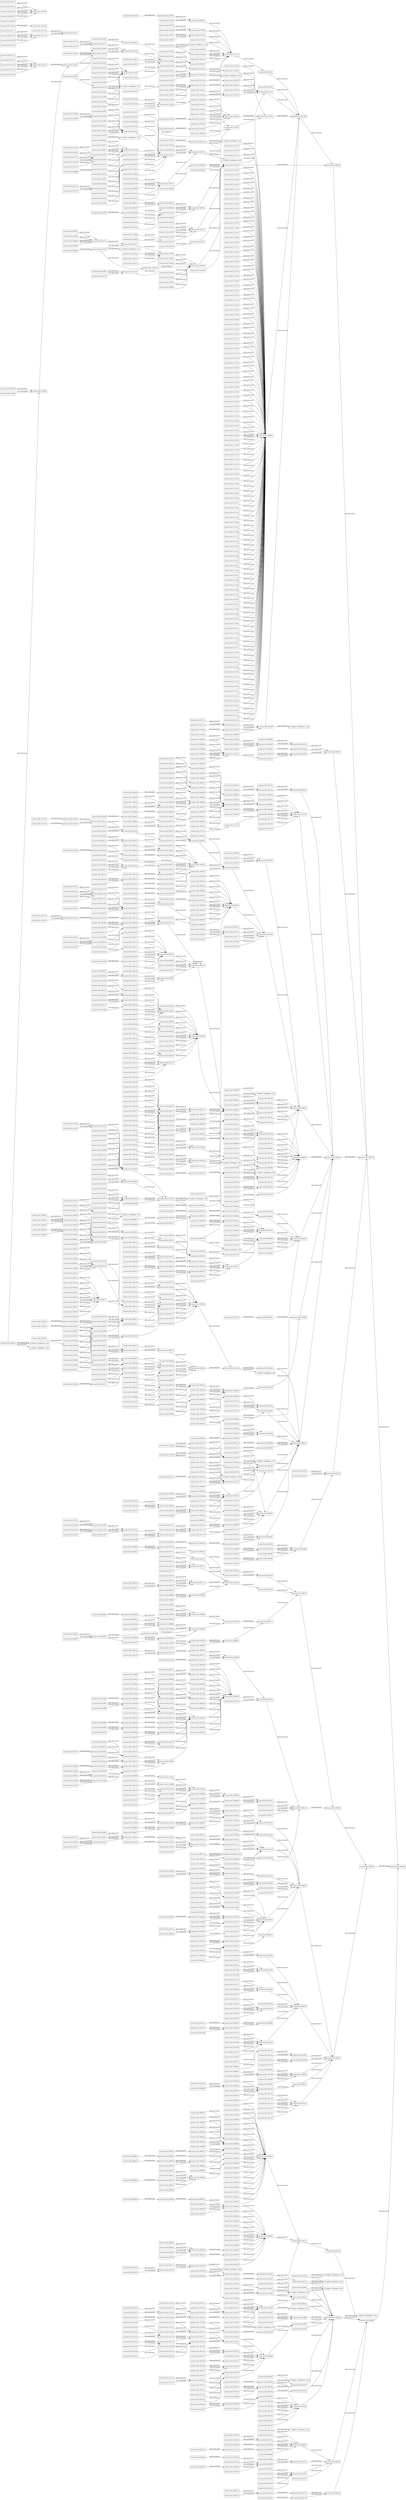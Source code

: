 digraph ar2dtool_diagram { 
rankdir=LR;
size="1000"
node [shape = rectangle, color="black"]; "resource:SIO_001020" "resource:SIO_000511" "resource:SIO_011088" "resource:SIO_000019" "resource:SIO_000419" "resource:SIO_000520" "resource:SIO_001054" "resource:SIO_000904" "resource:SIO_000519" "resource:SIO_001172" "resource:SIO_011020" "resource:SIO_001321" "resource:SIO_001063" "resource:SIO_000528" "resource:SIO_000554" "resource:SIO_000181" "resource:SIO_001329" "resource:SIO_001355" "722a0fd8:174e368edea:-7cdd" "resource:SIO_000602" "resource:SIO_010417" "resource:SIO_000344" "722a0fd8:174e368edea:-7d16" "resource:SIO_010793" "resource:SIO_000846" "resource:SIO_001143" "resource:SIO_011069" "resource:SIO_000590" "resource:SIO_000711" "resource:SIO_001034" "resource:SIO_001265" "resource:SIO_011000" "resource:SIO_000979" "resource:SIO_000383" "resource:SIO_011117" "resource:SIO_011008" "resource:SIO_000038" "resource:SIO_001335" "resource:SIO_000806" "resource:SIO_000492" "resource:SIO_010097" "resource:SIO_000173" "resource:SIO_001070" "resource:SIO_010499" "resource:SIO_000535" "resource:SIO_000766" "resource:SIO_001089" "resource:SIO_000939" "resource:SIO_000112" "resource:SIO_000072" "resource:SIO_010785" "722a0fd8:174e368edea:-7cda" "722a0fd8:174e368edea:-7e8a" "resource:SIO_010525" "resource:SIO_000452" "resource:SIO_001411" "resource:SIO_010001" "resource:SIO_000873" "resource:SIO_010010" "resource:SIO_001272" "resource:SIO_010009" "resource:SIO_010341" "resource:SIO_010018" "resource:SIO_011031" "resource:SIO_010349" "resource:SIO_000445" "resource:SIO_000045" "722a0fd8:174e368edea:-7dd4" "resource:SIO_000276" "resource:SIO_000676" "resource:SIO_000567" "resource:SIO_000104" "resource:SIO_001001" "resource:SIO_010456" "resource:SIO_000147" "resource:SIO_000750" "resource:SIO_010355" "resource:SIO_000256" "resource:SIO_000431" "resource:SIO_000867" "resource:SIO_000758" "resource:SIO_000391" "resource:SIO_000439" "resource:SIO_000817" "resource:SIO_000304" "resource:SIO_000330" "resource:SIO_001299" "resource:SIO_001192" "resource:SIO_000683" "resource:SIO_000574" "resource:SIO_000692" "resource:SIO_010512" "resource:SIO_011066" "resource:SIO_000402" "resource:SIO_000120" "resource:SIO_001091" "resource:SIO_001028" "resource:SIO_001259" "resource:SIO_000154" "resource:SIO_000742" "resource:SIO_000506" "resource:SIO_001163" "resource:SIO_001394" "resource:SIO_000986" "resource:SIO_010336" "resource:SIO_001285" "resource:SIO_001307" "resource:SIO_000776" "resource:SIO_000263" "resource:SIO_000663" "resource:SIO_000494" "resource:SIO_000894" "722a0fd8:174e368edea:-7e66" "resource:SIO_000785" "resource:SIO_000056" "resource:SIO_000824" "resource:SIO_001123" "resource:SIO_010530" "resource:SIO_001012" "resource:SIO_001014" "resource:SIO_000833" "resource:SIO_010674" "resource:SIO_000957" "resource:SIO_001405" "resource:SIO_011073" "resource:SIO_001374" "resource:SIO_000465" "resource:SIO_000016" "resource:SIO_000092" "resource:SIO_000151" "resource:SIO_010077" "resource:SIO_000513" "resource:SIO_000042" "resource:SIO_010368" "resource:SIO_000804" "resource:SIO_001216" "resource:SIO_001103" "resource:SIO_001198" "resource:SIO_010289" "resource:SIO_000792" "resource:SIO_010416" "resource:SIO_000943" "resource:SIO_001137" "resource:SIO_000343" "resource:SIO_000620" "resource:SIO_000851" "resource:SIO_010048" "resource:SIO_001246" "resource:SIO_000859" "resource:SIO_010057" "resource:SIO_000978" "resource:SIO_000595" "resource:SIO_001381" "resource:SIO_000486" "resource:SIO_000423" "resource:SIO_000165" "resource:SIO_000167" "resource:SIO_000314" "resource:SIO_000545" "resource:SIO_010375" "resource:SIO_000280" "resource:SIO_001110" "resource:SIO_001341" "resource:SIO_001075" "resource:SIO_010434" "resource:SIO_001232" "resource:SIO_001349" "resource:SIO_000962" "resource:SIO_000350" "resource:SIO_000581" "resource:SIO_000138" "resource:SIO_011100" "resource:SIO_010307" "resource:SIO_000996" "resource:SIO_010787" "resource:SIO_000098" "resource:SIO_011108" "resource:SIO_011086" "resource:SIO_000909" "resource:SIO_000478" "resource:SIO_010064" "resource:SIO_010464" "resource:SIO_010295" "resource:SIO_000417" "resource:SIO_001312" "722a0fd8:174e368edea:-7cc1" "resource:SIO_001203" "resource:SIO_001170" "resource:SIO_000399" "resource:SIO_001061" "resource:SIO_000526" "resource:SIO_000670" "resource:SIO_000561" "resource:SIO_000447" "resource:SIO_000678" "resource:SIO_001006" "resource:SIO_000569" "resource:SIO_000106" "resource:SIO_000720" "resource:SIO_010450" "resource:SIO_001141" "resource:SIO_001032" "resource:SIO_001263" "resource:SIO_000728" "resource:SIO_000385" "resource:SIO_000532" "resource:SIO_011017" "resource:SIO_000763" "resource:SIO_000885" "resource:SIO_001184" "resource:SIO_000649" "resource:SIO_010022" "resource:SIO_001333" "resource:SIO_010095" "resource:SIO_001293" "resource:SIO_001121" "resource:SIO_011047" "resource:SIO_010429" "resource:SIO_000587" "resource:SIO_010779" "resource:SIO_000708" "resource:SIO_000070" "resource:SIO_001388" "resource:SIO_000404" "resource:SIO_010346" "resource:SIO_000159" "resource:SIO_010075" "resource:SIO_001176" "resource:SIO_001325" "resource:SIO_001067" "resource:SIO_000744" "resource:SIO_000770" "resource:SIO_000917" "resource:SIO_011033" "722a0fd8:174e368edea:-7f82" "resource:SIO_000185" "resource:SIO_000778" "resource:SIO_001224" "resource:SIO_001368" "resource:SIO_010035" "resource:SIO_000464" "resource:SIO_001250" "resource:SIO_000715" "resource:SIO_011113" "resource:SIO_010061" "resource:SIO_011078" "resource:SIO_011004" "resource:SIO_010353" "resource:SIO_000654" "resource:SIO_010471" "resource:SIO_010362" "resource:SIO_001210" "resource:SIO_001197" "resource:SIO_000688" "resource:SIO_000940" "resource:SIO_000116" "resource:SIO_001218" "resource:SIO_000810" "resource:SIO_010521" "resource:SIO_000125" "resource:SIO_000797" "resource:SIO_000701" "resource:SIO_000948" "resource:SIO_000690" "resource:SIO_000076" "resource:SIO_011064" "resource:SIO_000456" "resource:SIO_010042" "resource:SIO_010442" "resource:SIO_000845" "resource:SIO_001168" "resource:SIO_010014" "resource:SIO_001399" "resource:SIO_000377" "resource:SIO_000504" "resource:SIO_000268" "resource:SIO_000499" "resource:SIO_011094" "resource:SIO_000661" "resource:SIO_000783" "resource:SIO_000316" "resource:SIO_000320" "resource:SIO_001128" "resource:SIO_000669" "resource:SIO_010509" "resource:SIO_000611" "resource:SIO_001088" "resource:SIO_001010" "resource:SIO_001237" "resource:SIO_000619" "resource:SIO_010436" "resource:SIO_000955" "resource:SIO_001372" "resource:SIO_000964" "resource:SIO_000863" "resource:SIO_011126" "resource:SIO_011080" "722a0fd8:174e368edea:-7f53" "resource:SIO_001311" "resource:SIO_000754" "resource:SIO_000518" "resource:SIO_000472" "resource:SIO_000872" "resource:SIO_000998" "resource:SIO_010008" "resource:SIO_001319" "resource:SIO_001059" "resource:SIO_000802" "resource:SIO_011025" "resource:SIO_000308" "resource:SIO_010287" "resource:SIO_000935" "resource:SIO_000192" "resource:SIO_001109" "resource:SIO_001135" "resource:SIO_011051" "resource:SIO_000696" "resource:SIO_010516" "resource:SIO_001095" "resource:SIO_001244" "resource:SIO_000089" "resource:SIO_001008" "resource:SIO_001386" "resource:SIO_000982" "resource:SIO_010055" "resource:SIO_010455" "resource:SIO_000722" "resource:SIO_001303" "resource:SIO_001045" "resource:SIO_011011" "resource:SIO_000163" "resource:SIO_010089" "resource:SIO_000921" "resource:SIO_001115" "resource:SIO_011019" "resource:SIO_001346" "resource:SIO_000887" "resource:SIO_010502" "resource:SIO_001081" "resource:SIO_000837" "resource:SIO_000573" "resource:SIO_001409" "resource:SIO_010462" "resource:SIO_000009" "resource:SIO_000409" "resource:SIO_000397" "resource:SIO_010412" "resource:SIO_011038" "resource:SIO_001327" "resource:SIO_001353" "resource:SIO_000198" "resource:SIO_000818" "resource:SIO_000347" "resource:SIO_010791" "resource:SIO_011112" "resource:SIO_010673" "722a0fd8:174e368edea:-7eae" "resource:SIO_010101" "resource:SIO_000381" "resource:SIO_000530" "resource:SIO_000761" "resource:SIO_000036" "resource:SIO_001182" "resource:SIO_000647" "resource:SIO_000538" "resource:SIO_000769" "resource:SIO_000171" "resource:SIO_010497" "resource:SIO_001291" "resource:SIO_000110" "resource:SIO_001079" "resource:SIO_011045" "resource:SIO_000791" "resource:SIO_001350" "resource:SIO_000942" "resource:SIO_011104" "resource:SIO_010783" "resource:SIO_001241" "resource:SIO_000118" "resource:SIO_000706" "resource:SIO_000732" "resource:SIO_010523" "resource:SIO_000450" "resource:SIO_000799" "resource:SIO_000413" "resource:SIO_001039" "resource:SIO_000458" "resource:SIO_000522" "resource:SIO_010073" "resource:SIO_001174" "resource:SIO_001065" "resource:SIO_000913" "resource:SIO_000915" "resource:SIO_000443" "resource:SIO_000565" "resource:SIO_000102" "resource:SIO_010374" "resource:SIO_001222" "resource:SIO_000067" "resource:SIO_001366" "resource:SIO_000829" "resource:SIO_010033" "resource:SIO_000613" "resource:SIO_000137" "resource:SIO_000713" "resource:SIO_001239" "resource:SIO_011120" "resource:SIO_000865" "resource:SIO_001188" "resource:SIO_000394" "resource:SIO_010026" "resource:SIO_000756" "resource:SIO_001337" "resource:SIO_000929" "resource:SIO_010360" "resource:SIO_001202" "resource:SIO_000815" "resource:SIO_001297" "resource:SIO_001190" "resource:SIO_010775" "resource:SIO_010047" "resource:SIO_000123" "resource:SIO_000074" "resource:SIO_010040" "resource:SIO_000981" "resource:SIO_010440" "resource:SIO_000083" "resource:SIO_001026" "resource:SIO_001257" "resource:SIO_000740" "resource:SIO_010448" "resource:SIO_000989" "resource:SIO_000375" "resource:SIO_001392" "resource:SIO_000266" "resource:SIO_000666" "resource:SIO_001283" "resource:SIO_001305" "resource:SIO_011092" "resource:SIO_000926" "resource:SIO_000952" "resource:SIO_000285" "resource:SIO_011042" "resource:SIO_010507" "resource:SIO_000822" "resource:SIO_010533" "resource:SIO_001086" "resource:SIO_010428" "resource:SIO_000468" "resource:SIO_000130" "722a0fd8:174e368edea:-7e35" "resource:SIO_000014" "resource:SIO_000090" "resource:SIO_000516" "resource:SIO_000470" "resource:SIO_000870" "resource:SIO_000040" "resource:SIO_010366" "resource:SIO_001057" "resource:SIO_000878" "resource:SIO_011023" "resource:SIO_000179" "resource:SIO_000306" "resource:SIO_010414" "resource:SIO_000933" "resource:SIO_001358" "resource:SIO_010514" "resource:SIO_001249" "resource:SIO_000841" "resource:SIO_000349" "resource:SIO_001093" "resource:SIO_000500" "resource:SIO_001384" "resource:SIO_000976" "resource:SIO_000849" "resource:SIO_010051" "resource:SIO_000593" "resource:SIO_001043" "resource:SIO_000884" "resource:SIO_000508" "resource:SIO_011003" "resource:SIO_000543" "resource:SIO_011098" "resource:SIO_000429" "resource:SIO_001113" "resource:SIO_001344" "722a0fd8:174e368edea:-7d33" "resource:SIO_000809" "resource:SIO_001073" "resource:SIO_010782" "resource:SIO_000960" "resource:SIO_000835" "resource:SIO_001132" "resource:SIO_011058" "resource:SIO_000700" "resource:SIO_001023" "resource:SIO_001407" "resource:SIO_011106" "resource:SIO_011084" "resource:SIO_000994" "resource:SIO_000968" "resource:SIO_000141" "resource:SIO_010067" "resource:SIO_010298" "resource:SIO_010004" "resource:SIO_001315" "722a0fd8:174e368edea:-7e0c" "resource:SIO_000907" "resource:SIO_000415" "resource:SIO_001275" "resource:SIO_010086" "resource:SIO_000524" "resource:SIO_000550" "resource:SIO_000101" "resource:SIO_000196" "resource:SIO_000109" "resource:SIO_001004" "resource:SIO_001148" "resource:SIO_001030" "resource:SIO_001261" "resource:SIO_000726" "resource:SIO_011070" "resource:SIO_010020" "resource:SIO_000032" "resource:SIO_000034" "resource:SIO_000434" "resource:SIO_001331" "resource:SIO_000176" "722a0fd8:174e368edea:-7d39" "resource:SIO_010093" "resource:SIO_010028" "resource:SIO_001339" "resource:SIO_010301" "resource:SIO_010777" "resource:SIO_000577" "resource:SIO_000005" "resource:SIO_010309" "resource:SIO_010344" "resource:SIO_001160" "resource:SIO_001391" "resource:SIO_000625" "resource:SIO_000856" "resource:SIO_001179" "resource:SIO_000157" "resource:SIO_000747" "resource:SIO_000048" "resource:SIO_000279" "resource:SIO_000911" "resource:SIO_001288" "resource:SIO_000441" "resource:SIO_000183" "resource:SIO_000327" "resource:SIO_010501" "resource:SIO_000954" "resource:SIO_001362" "resource:SIO_000827" "resource:SIO_001080" "resource:SIO_010795" "resource:SIO_011116" "resource:SIO_001017" "resource:SIO_000462" "resource:SIO_000143" "resource:SIO_011076" "resource:SIO_001152" "resource:SIO_000534" "resource:SIO_000765" "resource:SIO_010351" "resource:SIO_001186" "resource:SIO_001051" "resource:SIO_000927" "resource:SIO_001200" "resource:SIO_001195" "resource:SIO_000686" "resource:SIO_000813" "resource:SIO_001295" "resource:SIO_000114" "resource:SIO_001208" "resource:SIO_000079" "resource:SIO_000795" "resource:SIO_000946" "resource:SIO_010045" "resource:SIO_011062" "resource:SIO_010527" "resource:SIO_000454" "resource:SIO_000081" "resource:SIO_000843" "resource:SIO_001255" "resource:SIO_001166" "resource:SIO_001397" "resource:SIO_000502" "resource:SIO_000890" "resource:SIO_001126" "resource:SIO_000052" "resource:SIO_010378" "resource:SIO_000898" "resource:SIO_000789" "resource:SIO_010037" "resource:SIO_001235" "resource:SIO_000617" "resource:SIO_010426" "resource:SIO_000353" "resource:SIO_000475" "resource:SIO_001370" "resource:SIO_001269" "resource:SIO_000861" "resource:SIO_000012" "resource:SIO_000412" "resource:SIO_000752" "resource:SIO_011089" "resource:SIO_001317" "resource:SIO_010364" "resource:SIO_000800" "resource:SIO_010511" "resource:SIO_000938" "resource:SIO_001064" "resource:SIO_000555" "resource:SIO_000297" "resource:SIO_000299" "resource:SIO_010285" "resource:SIO_000190" "resource:SIO_010519" "resource:SIO_001107" "resource:SIO_000127" "resource:SIO_000985" "resource:SIO_010444" "resource:SIO_000087" "resource:SIO_010335" "resource:SIO_010453" "resource:SIO_010053" "resource:SIO_000026" "resource:SIO_001301" "resource:SIO_000591" "resource:SIO_001035" "resource:SIO_001266" "resource:SIO_000882" "resource:SIO_011001" "resource:SIO_000161" "resource:SIO_000388" "resource:SIO_001309" "resource:SIO_000541" "resource:SIO_011096" "resource:SIO_011009" "resource:SIO_000270" "resource:SIO_000318" "resource:SIO_000549" "resource:SIO_000436" "resource:SIO_001071" "resource:SIO_001130" "resource:SIO_000571" "resource:SIO_011056" "resource:SIO_001021" "resource:SIO_000512" "resource:SIO_000579" "resource:SIO_000521" "resource:SIO_010460" "resource:SIO_001173" "resource:SIO_000407" "resource:SIO_000238" "resource:SIO_000638" "resource:SIO_010011" "resource:SIO_001322" "resource:SIO_000529" "resource:SIO_001273" "resource:SIO_010410" "resource:SIO_010084" "resource:SIO_001282" "resource:SIO_010019" "resource:SIO_011036" "resource:SIO_000201" "resource:SIO_000188" "resource:SIO_010418" "resource:SIO_000345" "resource:SIO_001002" "resource:SIO_000821" "resource:SIO_001144" "resource:SIO_001146" "resource:SIO_000609" "resource:SIO_000712" "resource:SIO_011110" "resource:SIO_001253" "resource:SIO_000148" "722a0fd8:174e368edea:-7f69" "resource:SIO_001019" "resource:SIO_011118" "resource:SIO_000039" "resource:SIO_001180" "resource:SIO_000030" "resource:SIO_010098" "resource:SIO_000174" "resource:SIO_000536" "resource:SIO_001348" "resource:SIO_000767" "resource:SIO_001213" "resource:SIO_001077" "resource:SIO_000331" "resource:SIO_010786" "722a0fd8:174e368edea:-7e07" "resource:SIO_001412" "resource:SIO_000704" "resource:SIO_000730" "resource:SIO_011102" "resource:SIO_001378" "resource:SIO_011067" "resource:SIO_001037" "resource:SIO_010342" "resource:SIO_000155" "resource:SIO_010071" "resource:SIO_000046" "resource:SIO_000446" "722a0fd8:174e368edea:-7f85" "resource:SIO_000677" "resource:SIO_000105" "resource:SIO_000786" "resource:SIO_010372" "resource:SIO_001220" "resource:SIO_001364" "resource:SIO_010031" "resource:SIO_010431" "resource:SIO_001228" "resource:SIO_000460" "resource:SIO_000860" "resource:SIO_010439" "resource:SIO_000135" "resource:SIO_010039" "resource:SIO_000366" "resource:SIO_011123" "resource:SIO_000257" "resource:SIO_011074" "resource:SIO_000868" "resource:SIO_000993" "resource:SIO_011083" "resource:SIO_000650" "resource:SIO_000392" "resource:SIO_010024" "resource:SIO_001193" "resource:SIO_000805" "resource:SIO_000693" "resource:SIO_010513" "resource:SIO_000121" "resource:SIO_001092" "resource:SIO_000944" "resource:SIO_001138" "resource:SIO_011054" "resource:SIO_011060" "resource:SIO_001029" "resource:SIO_000621" "resource:SIO_000852" "resource:SIO_000129" "resource:SIO_000743" "resource:SIO_001164" "resource:SIO_001395" "resource:SIO_010446" "resource:SIO_000987" "resource:SIO_000373" "resource:SIO_011130" "resource:SIO_010337" "resource:SIO_001308" "resource:SIO_000264" "resource:SIO_001048" "resource:SIO_000664" "resource:SIO_000895" "resource:SIO_011014" "resource:SIO_011090" "resource:SIO_000924" "resource:SIO_000950" "resource:SIO_001124" "resource:SIO_011040" "resource:SIO_010505" "resource:SIO_010531" "resource:SIO_001084" "resource:SIO_001233" "resource:SIO_001375" "resource:SIO_000466" "resource:SIO_001267" "resource:SIO_000152" "resource:SIO_000514" "resource:SIO_001104" "resource:SIO_001055" "resource:SIO_000261" "resource:SIO_000876" "resource:SIO_001199" "resource:SIO_001204" "resource:SIO_011021" "resource:SIO_000295" "resource:SIO_010283" "resource:SIO_000931" "resource:SIO_011029" "resource:SIO_001356" "resource:SIO_010049" "resource:SIO_010058" "resource:SIO_010794" "resource:SIO_000596" "resource:SIO_000085" "resource:SIO_001382" "resource:SIO_000847" "resource:SIO_010451" "resource:SIO_001041" "resource:SIO_010459" "resource:SIO_000386" "resource:SIO_000533" "resource:SIO_001185" "resource:SIO_001111" "resource:SIO_001342" "resource:SIO_000807" "resource:SIO_001076" "resource:SIO_010358" "resource:SIO_001119" "resource:SIO_000963" "resource:SIO_010780" "resource:SIO_000113" "resource:SIO_000004" "resource:SIO_010788" "resource:SIO_000357" "resource:SIO_000588" "resource:SIO_000099" "resource:SIO_011109" "resource:SIO_010465" "resource:SIO_000479" "resource:SIO_010065" "resource:SIO_000370" "resource:SIO_010296" "resource:SIO_010002" "resource:SIO_001313" "resource:SIO_001171" "resource:SIO_000405" "resource:SIO_000527" "resource:SIO_000440" "resource:SIO_000771" "resource:SIO_001068" "resource:SIO_000448" "resource:SIO_011034" "resource:SIO_000194" "resource:SIO_001007" "resource:SIO_000107" "resource:SIO_000779" "resource:SIO_000721" "resource:SIO_011068" "resource:SIO_001142" "resource:SIO_001369" "resource:SIO_000788" "resource:SIO_000729" "resource:SIO_001251" "resource:SIO_000886" "resource:SIO_011005" "resource:SIO_010023" "resource:SIO_000751" "resource:SIO_000902" "resource:SIO_000432" "resource:SIO_010096" "resource:SIO_001294" "resource:SIO_000759" "resource:SIO_001211" "resource:SIO_011048" "resource:SIO_000071" "resource:SIO_001219" "resource:SIO_000575" "resource:SIO_001410" "resource:SIO_000702" "resource:SIO_001376" "resource:SIO_000623" "resource:SIO_010334" "resource:SIO_000854" "resource:SIO_001177" "resource:SIO_010015" "resource:SIO_001326" "resource:SIO_000745" "resource:SIO_000918" "resource:SIO_000269" "resource:SIO_001286" "resource:SIO_001225" "resource:SIO_010370" "resource:SIO_001360" "resource:SIO_000825" "resource:SIO_000716" "resource:SIO_001015" "resource:SIO_011114" "resource:SIO_011079" "resource:SIO_000133" "resource:SIO_010437" "resource:SIO_001150" "resource:SIO_001049" "resource:SIO_000991" "resource:SIO_011081" "resource:SIO_000390" "resource:SIO_000999" "resource:SIO_000941" "resource:SIO_000043" "resource:SIO_000811" "resource:SIO_010522" "resource:SIO_000798" "resource:SIO_000949" "resource:SIO_001206" "resource:SIO_000077" "resource:SIO_010443" "resource:SIO_000457" "resource:SIO_010043" "resource:SIO_001090" "resource:SIO_011052" "resource:SIO_000378" "resource:SIO_000505" "resource:SIO_001387" "resource:SIO_011095" "resource:SIO_001046" "resource:SIO_000487" "resource:SIO_000662" "resource:SIO_000493" "resource:SIO_000893" "resource:SIO_011012" "resource:SIO_000168" "resource:SIO_000321" "resource:SIO_000922" "resource:SIO_001116" "resource:SIO_001347" "resource:SIO_010376" "resource:SIO_000281" "resource:SIO_000329" "resource:SIO_010503" "resource:SIO_001238" "resource:SIO_000830" "resource:SIO_001082" "resource:SIO_000956" "resource:SIO_010424" "resource:SIO_000864" "resource:SIO_001373" "resource:SIO_000838" "resource:SIO_000965" "resource:SIO_000351" "resource:SIO_000582" "resource:SIO_000473" "resource:SIO_000010" "resource:SIO_000410" "resource:SIO_000359" "resource:SIO_000301" "resource:SIO_011087" "resource:SIO_000418" "resource:SIO_011026" "resource:SIO_001102" "resource:SIO_000309" "resource:SIO_001053" "resource:SIO_001062" "resource:SIO_000936" "resource:SIO_010517" "resource:SIO_000180" "resource:SIO_001354" "resource:SIO_000199" "resource:SIO_001245" "resource:SIO_001009" "resource:SIO_000983" "resource:SIO_010056" "resource:SIO_010792" "resource:SIO_001304" "resource:SIO_000723" "resource:SIO_001380" "resource:SIO_001033" "resource:SIO_001264" "resource:SIO_000880" "resource:SIO_000382" "resource:SIO_000888" "resource:SIO_010090" "resource:SIO_011007" "resource:SIO_001334" "resource:SIO_001340" "resource:SIO_000547" "resource:SIO_000111" "resource:SIO_000510" "resource:SIO_000097" "resource:SIO_000119" "resource:SIO_010463" "resource:SIO_001389" "resource:SIO_010000" "resource:SIO_000903" "resource:SIO_001320" "resource:SIO_000398" "resource:SIO_001271" "resource:SIO_010017" "resource:SIO_000057" "resource:SIO_001328" "resource:SIO_011039" "resource:SIO_000819" "resource:SIO_011030" "resource:SIO_000186" "resource:SIO_000566" "resource:SIO_010383" "resource:SIO_000614" "resource:SIO_000640" "resource:SIO_000146" "resource:SIO_000037" "resource:SIO_000648" "resource:SIO_010354" "resource:SIO_000430" "resource:SIO_000172" "resource:SIO_010498" "resource:SIO_001189" "resource:SIO_001292" "resource:SIO_000757" "resource:SIO_000289" "resource:SIO_000438" "resource:SIO_001120" "resource:SIO_011046" "resource:SIO_001351" "resource:SIO_000816" "resource:SIO_010784" "resource:SIO_000707" "resource:SIO_000220" "resource:SIO_011105" "resource:SIO_000451" "resource:SIO_000337" "resource:SIO_011065" "resource:SIO_000401" "resource:SIO_000459" "resource:SIO_000523" "resource:SIO_010340" "resource:SIO_001169" "resource:SIO_010074" "resource:SIO_001175" "resource:SIO_001040" "resource:SIO_000914" "resource:SIO_000916" "resource:SIO_000444" "resource:SIO_000275" "resource:SIO_000675" "resource:SIO_001284" "resource:SIO_000103" "resource:SIO_001223" "resource:SIO_000784" "resource:SIO_010034" "resource:SIO_000823" "resource:SIO_001118" "resource:SIO_000714" "resource:SIO_001011" "resource:SIO_001013" "resource:SIO_000832" "722a0fd8:174e368edea:-7e7f" "resource:SIO_011121" "resource:SIO_011072" "resource:SIO_000866" "resource:SIO_001298" "resource:SIO_001191" "resource:SIO_000041" "resource:SIO_010367" "722a0fd8:174e368edea:-7d2e" "resource:SIO_000803" "resource:SIO_001215" "resource:SIO_000075" "resource:SIO_010288" "resource:SIO_000193" "resource:SIO_010415" "resource:SIO_010041" "resource:SIO_001136" "resource:SIO_000342" "resource:SIO_010441" "resource:SIO_001027" "resource:SIO_001258" "resource:SIO_000850" "resource:SIO_000741" "resource:SIO_000376" "resource:SIO_001162" "resource:SIO_001393" "resource:SIO_000858" "resource:SIO_000977" "resource:SIO_001306" "resource:SIO_011093" "resource:SIO_000485" "resource:SIO_010500" "resource:SIO_000164" "resource:SIO_000166" "resource:SIO_000544" "resource:SIO_000055" "resource:SIO_010508" "resource:SIO_001122" "resource:SIO_001087" "722a0fd8:174e368edea:-7e02" "resource:SIO_010433" "resource:SIO_001231" "resource:SIO_000015" "resource:SIO_000580" "resource:SIO_000091" "resource:SIO_000368" "resource:SIO_001024" "resource:SIO_000471" "resource:SIO_000871" "resource:SIO_000259" "resource:SIO_000150" "resource:SIO_010076" "resource:SIO_000995" "resource:SIO_001270" "resource:SIO_011085" "resource:SIO_001058" "resource:SIO_000908" "resource:SIO_000879" "resource:SIO_011024" "resource:SIO_000307" "resource:SIO_001060" "resource:SIO_000934" "resource:SIO_000551" "resource:SIO_001359" "resource:SIO_000695" "resource:SIO_010515" "resource:SIO_000842" "resource:SIO_001094" "resource:SIO_000559" "resource:SIO_000501" "resource:SIO_000568" "resource:SIO_001149" "resource:SIO_000594" "resource:SIO_000509" "resource:SIO_000022" "resource:SIO_001031" "resource:SIO_001262" "resource:SIO_011099" "resource:SIO_000384" "resource:SIO_000897" "resource:SIO_000531" "resource:SIO_011016" "resource:SIO_000762" "resource:SIO_001183" "resource:SIO_001332" "resource:SIO_000177" "resource:SIO_001074" "resource:SIO_000539" "722a0fd8:174e368edea:-7ef4" "resource:SIO_010420" "resource:SIO_000961" "resource:SIO_001133" "resource:SIO_011059" "resource:SIO_000969" "resource:SIO_010778" "resource:SIO_010005" "resource:SIO_011107" "resource:SIO_001276" "resource:SIO_000403" "resource:SIO_010345" "resource:SIO_010087" "resource:SIO_000525" "resource:SIO_001106" "resource:SIO_000049" "resource:SIO_001066" "722a0fd8:174e368edea:-7ee6" "resource:SIO_011032" "resource:SIO_001005" "resource:SIO_000184" "resource:SIO_000777" "resource:SIO_000328" "resource:SIO_001140" "resource:SIO_001367" "resource:SIO_000605" "resource:SIO_000727" "resource:SIO_010100" "resource:SIO_011071" "resource:SIO_000463" "resource:SIO_000144" "resource:SIO_010060" "resource:SIO_000035" "resource:SIO_000435" "resource:SIO_010094" "resource:SIO_000395" "resource:SIO_000170" "resource:SIO_010496" "resource:SIO_010029" "resource:SIO_001196" "resource:SIO_000287" "resource:SIO_000790" "resource:SIO_000578" "resource:SIO_010369" "resource:SIO_000115" "resource:SIO_001217" "resource:SIO_000006" "resource:SIO_000237" "resource:SIO_000124" "resource:SIO_011063" "resource:SIO_000626" "resource:SIO_000857" "resource:SIO_000158" "resource:SIO_010013" "resource:SIO_001167" "resource:SIO_001398" "resource:SIO_001324" "resource:SIO_000912" "resource:SIO_001289" "resource:SIO_000267" "resource:SIO_000442" "resource:SIO_000498" "resource:SIO_000820" "resource:SIO_000315" "resource:SIO_000828" "resource:SIO_000546" "resource:SIO_001127" "resource:SIO_011043" "resource:SIO_001018" "resource:SIO_000610" "resource:SIO_011077" "resource:SIO_001153" "resource:SIO_000618" "resource:SIO_000131" "resource:SIO_010435" "resource:SIO_000653" "resource:SIO_001310" "resource:SIO_000753" "resource:SIO_001052" "resource:SIO_000517" "resource:SIO_001201" "resource:SIO_000997" "resource:SIO_001296" "resource:SIO_001318" "resource:SIO_010520" "resource:SIO_001209" "resource:SIO_000801" "resource:SIO_000796" "resource:SIO_000947" "resource:SIO_000333" "resource:SIO_010528" "resource:SIO_000298" "resource:SIO_010286" "resource:SIO_000455" "resource:SIO_000191" "resource:SIO_001134" "resource:SIO_000082" "resource:SIO_011050" "resource:SIO_001025" "resource:SIO_000844" "resource:SIO_001256" "resource:SIO_000503" "resource:SIO_001385" "resource:SIO_000027" "resource:SIO_001044" "resource:SIO_000660" "resource:SIO_000891" "resource:SIO_011010" "resource:SIO_000162" "resource:SIO_010088" "resource:SIO_010379" "resource:SIO_000284" "resource:SIO_000899" "resource:SIO_001227" "resource:SIO_000920" "resource:SIO_001114" "resource:SIO_011018" "resource:SIO_001345" "resource:SIO_010038" "resource:SIO_001236" "resource:SIO_010427" "resource:SIO_000354" "resource:SIO_000585" "resource:SIO_001400" "resource:SIO_001371" "resource:SIO_000836" "resource:SIO_000862" "resource:SIO_000013" "resource:SIO_011125" "resource:SIO_001408" "resource:SIO_010068" "resource:SIO_010299" "resource:SIO_010007" "722a0fd8:174e368edea:-7d8b" "722a0fd8:174e368edea:-7e49" "resource:SIO_001100" "resource:SIO_000178" "resource:SIO_000556" "resource:SIO_010347" "resource:SIO_001108" "resource:SIO_010411" "resource:SIO_001352" "resource:SIO_000197" "resource:SIO_010445" "resource:SIO_010419" "resource:SIO_000346" "resource:SIO_001243" "resource:SIO_000088" "resource:SIO_010310" "resource:SIO_010790" "resource:SIO_010054" "resource:SIO_010454" "resource:SIO_001145" "resource:SIO_001302" "resource:SIO_000592" "resource:SIO_011111" "resource:SIO_001036" "722a0fd8:174e368edea:-7c82" "resource:SIO_011002" "resource:SIO_000389" "resource:SIO_011097" "resource:SIO_011119" "resource:SIO_000489" "resource:SIO_000380" "resource:SIO_000428" "resource:SIO_000760" "722a0fd8:174e368edea:-7df0" "resource:SIO_000437" "resource:SIO_001181" "resource:SIO_010278" "resource:SIO_010099" "resource:SIO_001072" "resource:SIO_000537" "resource:SIO_000768" "resource:SIO_000069" "resource:SIO_000572" "resource:SIO_001131" "resource:SIO_011057" "resource:SIO_000000" "resource:SIO_000689" "resource:SIO_000400" "resource:SIO_000967" "resource:SIO_001240" "resource:SIO_000117" "resource:SIO_000731" "resource:SIO_010461" "resource:SIO_000875" "resource:SIO_000408" "resource:SIO_000239" "resource:SIO_000639" "resource:SIO_001274" "resource:SIO_001161" "resource:SIO_000739" "resource:SIO_010469" "resource:SIO_000396" "resource:SIO_010085" "resource:SIO_000930" "resource:SIO_011028" "resource:SIO_000748" "resource:SIO_011037" "resource:SIO_000189" "resource:SIO_001003" "resource:SIO_000564" "resource:SIO_001363" "resource:SIO_001365" "resource:SIO_001129" "resource:SIO_001254" "resource:SIO_000598" "resource:SIO_000719" "722a0fd8:174e368edea:-7c88" "resource:SIO_000725" "resource:SIO_000612" "resource:SIO_000031" "resource:SIO_000258" "resource:SIO_010092" "resource:SIO_001214" "resource:SIO_001187" "resource:SIO_000393" "resource:SIO_001290" "resource:SIO_000755" "resource:SIO_001336" "resource:SIO_000928" "resource:SIO_001078" "722a0fd8:174e368edea:-7d4a" "resource:SIO_011044" "resource:SIO_000814" "resource:SIO_000705" "resource:SIO_011103" "resource:SIO_000694" "resource:SIO_001379" "resource:SIO_010046" "resource:SIO_000122" "resource:SIO_001038" "resource:SIO_000980" "resource:SIO_000156" "resource:SIO_010072" "resource:SIO_000988" "resource:SIO_010338" "resource:SIO_000265" "resource:SIO_000665" "resource:SIO_000896" "resource:SIO_000787" "resource:SIO_010373" "resource:SIO_001221" "resource:SIO_010032" "resource:SIO_000951" "resource:SIO_011041" "resource:SIO_001229" "resource:SIO_010532" "resource:SIO_000136" "resource:SIO_000959" "resource:SIO_000367" "resource:SIO_011075" "resource:SIO_000467" "resource:SIO_000360" "resource:SIO_000476" "resource:SIO_000651" "resource:SIO_010025" "resource:SIO_001050" "resource:SIO_000515" "resource:SIO_001105" "resource:SIO_010365" "resource:SIO_000794" "resource:SIO_000945" "resource:SIO_001139" "resource:SIO_000073" "resource:SIO_011055" "resource:SIO_010526" "resource:SIO_000453" "resource:SIO_000622" "resource:SIO_000853" "resource:SIO_000340" "resource:SIO_001099" "resource:SIO_001248" "resource:SIO_010447" "resource:SIO_010059" "resource:SIO_000348" "resource:SIO_000374" "resource:SIO_001383" "resource:SIO_011015" "resource:SIO_011091" "resource:SIO_000483" "resource:SIO_001042" "resource:SIO_000883" "resource:SIO_000542" "resource:SIO_010506" "resource:SIO_001112" "resource:SIO_001343" "resource:SIO_001085" "resource:SIO_000319" "resource:SIO_001234" "resource:SIO_010781" "resource:SIO_000834" "resource:SIO_001022" "resource:SIO_010789" "resource:SIO_001406" "resource:SIO_000140" "resource:SIO_010066" "resource:SIO_000371" "resource:SIO_001314" "resource:SIO_001056" "resource:SIO_000906" "resource:SIO_000262" "resource:SIO_000877" "resource:SIO_001205" "resource:SIO_000414" "resource:SIO_011022" "resource:SIO_001323" "resource:SIO_000305" "resource:SIO_000932" "resource:SIO_001357" "resource:SIO_000100" "resource:SIO_000840" "resource:SIO_000449" "resource:SIO_000195" "722a0fd8:174e368edea:-7d18" "resource:SIO_000108" "resource:SIO_000848" "resource:SIO_010050" "resource:SIO_001147" "resource:SIO_010052" "resource:SIO_010452" "resource:SIO_001300" "resource:SIO_000507" "resource:SIO_000387" "resource:SIO_001260" "resource:SIO_000808" "resource:SIO_010359" "resource:SIO_001330" "resource:SIO_000175" "resource:SIO_010423" "resource:SIO_001338" "resource:SIO_011049" "resource:SIO_000570" "resource:SIO_000358" "resource:SIO_000589" "resource:SIO_000017" "resource:SIO_010776" "resource:SIO_010003" "722a0fd8:174e368edea:-7fce" "resource:SIO_000406" "resource:SIO_000480" "resource:SIO_010343" "resource:SIO_001390" "resource:SIO_001178" "resource:SIO_001281" "resource:SIO_000746" "resource:SIO_001069" "resource:SIO_000919" "resource:SIO_000047" "resource:SIO_011035" "resource:SIO_000200" "resource:SIO_000600" "resource:SIO_000667" "resource:SIO_000182" "resource:SIO_001226" "resource:SIO_000562" "resource:SIO_000608" "resource:SIO_000326" "resource:SIO_001361" "resource:SIO_000953" "resource:SIO_001252" "resource:SIO_000717" "resource:SIO_011115" "resource:SIO_000461" "resource:SIO_011006" "resource:SIO_000142" "resource:SIO_000033" "resource:SIO_000433" "resource:SIO_000869" "resource:SIO_000764" "resource:SIO_001212" "resource:SIO_001194" "resource:SIO_010300" "resource:SIO_000812" "resource:SIO_000576" "resource:SIO_000703" "resource:SIO_000290" "resource:SIO_001000" "resource:SIO_011101" "resource:SIO_000078" "resource:SIO_010308" "resource:SIO_001377" "resource:SIO_010044" "resource:SIO_011061" "resource:SIO_000624" "resource:SIO_000855" "resource:SIO_010016" "resource:SIO_000379" "resource:SIO_001165" "resource:SIO_010070" "resource:SIO_001396" "resource:SIO_011131" "resource:SIO_000910" "resource:SIO_001287" "resource:SIO_010371" "resource:SIO_010277" "resource:SIO_000780" "resource:SIO_000826" "resource:SIO_001125" "resource:SIO_010030" "resource:SIO_010430" "resource:SIO_001016" "resource:SIO_010438" "resource:SIO_001151" "resource:SIO_000616" "resource:SIO_000966" "resource:SIO_000992" "resource:SIO_000094" "resource:SIO_011082" "resource:SIO_001268" "resource:SIO_000474" "resource:SIO_000153" "resource:SIO_000302" "resource:SIO_000044" "resource:SIO_010468" "resource:SIO_001316" "resource:SIO_011027" "resource:SIO_001207" "resource:SIO_010510" "resource:SIO_000937" "resource:SIO_000296" "resource:SIO_011053" "resource:SIO_000698" "resource:SIO_010284" "resource:SIO_010518" "resource:SIO_000080" "resource:SIO_000126" "resource:SIO_000372" "resource:SIO_000984" "resource:SIO_000597" "resource:SIO_000724" "resource:SIO_000488" "resource:SIO_001047" "resource:SIO_011013" "resource:SIO_000169" "resource:SIO_000481" "resource:SIO_000881" "resource:SIO_000160" "resource:SIO_000923" "resource:SIO_001117" "resource:SIO_000540" "resource:SIO_000051" "resource:SIO_010377" "resource:SIO_000282" "resource:SIO_010504" "resource:SIO_000889" "resource:SIO_010091" "resource:SIO_000831" "resource:SIO_010036" "resource:SIO_001083" "resource:SIO_000317" "resource:SIO_001230" "resource:SIO_000839" "resource:SIO_010425" "resource:SIO_000583" "resource:SIO_000411" ; /*classes style*/
	"resource:SIO_001110" -> "resource:SIO_001108" [ label = "rdfs:subClassOf" ];
	"resource:SIO_000083" -> "resource:SIO_000904" [ label = "rdfs:subClassOf" ];
	"resource:SIO_000555" -> "resource:SIO_000307" [ label = "rdfs:subClassOf" ];
	"resource:SIO_001376" -> "resource:SIO_001373" [ label = "rdfs:subClassOf" ];
	"resource:SIO_000302" -> "resource:SIO_000148" [ label = "rdfs:subClassOf" ];
	"resource:SIO_001123" -> "resource:SIO_001121" [ label = "rdfs:subClassOf" ];
	"resource:SIO_000390" -> "resource:SIO_000494" [ label = "rdfs:subClassOf" ];
	"resource:SIO_010334" -> "resource:SIO_010071" [ label = "rdfs:subClassOf" ];
	"resource:SIO_000568" -> "resource:SIO_000569" [ label = "rdfs:subClassOf" ];
	"resource:SIO_001389" -> "resource:SIO_001388" [ label = "rdfs:subClassOf" ];
	"resource:SIO_000315" -> "resource:SIO_000090" [ label = "rdfs:subClassOf" ];
	"resource:SIO_000862" -> "resource:SIO_000861" [ label = "rdfs:subClassOf" ];
	"resource:SIO_001136" -> "resource:SIO_000609" [ label = "rdfs:subClassOf" ];
	"resource:SIO_010347" -> "resource:SIO_000343" [ label = "rdfs:subClassOf" ];
	"resource:SIO_000150" -> "resource:SIO_000289" [ label = "rdfs:subClassOf" ];
	"resource:SIO_000328" -> "resource:SIO_000115" [ label = "rdfs:subClassOf" ];
	"resource:SIO_000875" -> "resource:SIO_000711" [ label = "rdfs:subClassOf" ];
	"resource:SIO_001149" -> "resource:SIO_001150" [ label = "rdfs:subClassOf" ];
	"resource:SIO_000622" -> "resource:SIO_000129" [ label = "rdfs:subClassOf" ];
	"resource:SIO_000163" -> "resource:SIO_000162" [ label = "rdfs:subClassOf" ];
	"resource:SIO_000888" -> "resource:SIO_000795" [ label = "rdfs:subClassOf" ];
	"resource:SIO_011051" -> "resource:SIO_010044" [ label = "rdfs:subClassOf" ];
	"resource:SIO_001203" -> "resource:SIO_001128" [ label = "rdfs:subClassOf" ];
	"resource:SIO_000176" -> "resource:SIO_000171" [ label = "rdfs:subClassOf" ];
	"resource:SIO_000470" -> "resource:SIO_000185" [ label = "rdfs:subClassOf" ];
	"resource:SIO_001291" -> "resource:SIO_001288" [ label = "rdfs:subClassOf" ];
	"resource:SIO_010414" -> "resource:SIO_010000" [ label = "rdfs:subClassOf" ];
	"resource:SIO_000648" -> "resource:SIO_000510" [ label = "rdfs:subClassOf" ];
	"resource:SIO_000942" -> "resource:SIO_000179" [ label = "rdfs:subClassOf" ];
	"resource:SIO_011064" -> "resource:SIO_010044" [ label = "rdfs:subClassOf" ];
	"resource:SIO_001216" -> "resource:SIO_001212" [ label = "rdfs:subClassOf" ];
	"resource:SIO_000189" -> "resource:SIO_000111" [ label = "rdfs:subClassOf" ];
	"resource:SIO_000483" -> "resource:SIO_000078" [ label = "rdfs:subClassOf" ];
	"resource:SIO_010427" -> "resource:SIO_010462" [ label = "rdfs:subClassOf" ];
	"resource:SIO_001051" -> "722a0fd8:174e368edea:-7e02" [ label = "rdfs:subClassOf" ];
	"resource:SIO_001051" -> "resource:SIO_000649" [ label = "rdfs:subClassOf" ];
	"resource:SIO_000408" -> "resource:SIO_000494" [ label = "rdfs:subClassOf" ];
	"resource:SIO_000955" -> "resource:SIO_000414" [ label = "rdfs:subClassOf" ];
	"resource:SIO_011077" -> "resource:SIO_010044" [ label = "rdfs:subClassOf" ];
	"resource:SIO_001229" -> "resource:SIO_000790" [ label = "rdfs:subClassOf" ];
	"resource:SIO_000702" -> "resource:SIO_000112" [ label = "rdfs:subClassOf" ];
	"resource:SIO_000790" -> "resource:SIO_010035" [ label = "rdfs:subClassOf" ];
	"resource:SIO_001064" -> "resource:SIO_000620" [ label = "rdfs:subClassOf" ];
	"resource:SIO_000968" -> "resource:SIO_000891" [ label = "rdfs:subClassOf" ];
	"resource:SIO_000715" -> "resource:SIO_000712" [ label = "rdfs:subClassOf" ];
	"resource:SIO_011131" -> "resource:SIO_000616" [ label = "rdfs:subClassOf" ];
	"resource:SIO_010022" -> "resource:SIO_011119" [ label = "rdfs:subClassOf" ];
	"resource:SIO_000256" -> "resource:SIO_000136" [ label = "rdfs:subClassOf" ];
	"resource:SIO_001077" -> "resource:SIO_000258" [ label = "rdfs:subClassOf" ];
	"resource:SIO_000550" -> "resource:SIO_000551" [ label = "rdfs:subClassOf" ];
	"resource:SIO_001371" -> "resource:SIO_001373" [ label = "rdfs:subClassOf" ];
	"resource:SIO_000728" -> "resource:SIO_000730" [ label = "rdfs:subClassOf" ];
	"resource:SIO_000091" -> "resource:SIO_000090" [ label = "rdfs:subClassOf" ];
	"resource:SIO_010288" -> "resource:SIO_000611" [ label = "rdfs:subClassOf" ];
	"resource:SIO_010035" -> "resource:SIO_010335" [ label = "rdfs:subClassOf" ];
	"resource:SIO_000269" -> "resource:SIO_000268" [ label = "rdfs:subClassOf" ];
	"resource:SIO_000016" -> "resource:SIO_000340" [ label = "rdfs:subClassOf" ];
	"resource:SIO_001384" -> "resource:SIO_001183" [ label = "rdfs:subClassOf" ];
	"resource:SIO_010507" -> "resource:SIO_010345" [ label = "rdfs:subClassOf" ];
	"resource:SIO_001131" -> "resource:SIO_001126" [ label = "rdfs:subClassOf" ];
	"resource:SIO_001309" -> "resource:SIO_001308" [ label = "rdfs:subClassOf" ];
	"resource:SIO_010048" -> "resource:SIO_010029" [ label = "rdfs:subClassOf" ];
	"resource:SIO_010342" -> "resource:SIO_011126" [ label = "rdfs:subClassOf" ];
	"resource:SIO_000576" -> "resource:SIO_010283" [ label = "rdfs:subClassOf" ];
	"resource:SIO_001397" -> "resource:SIO_001235" [ label = "rdfs:subClassOf" ];
	"resource:SIO_000870" -> "resource:SIO_000831" [ label = "rdfs:subClassOf" ];
	"resource:SIO_001144" -> "resource:SIO_001135" [ label = "rdfs:subClassOf" ];
	"resource:SIO_010355" -> "resource:SIO_010347" [ label = "rdfs:subClassOf" ];
	"resource:SIO_000589" -> "resource:SIO_000593" [ label = "rdfs:subClassOf" ];
	"resource:SIO_000883" -> "resource:SIO_000881" [ label = "rdfs:subClassOf" ];
	"resource:SIO_000808" -> "resource:SIO_000809" [ label = "rdfs:subClassOf" ];
	"resource:SIO_000171" -> "resource:SIO_000651" [ label = "rdfs:subClassOf" ];
	"resource:SIO_010368" -> "resource:SIO_000692" [ label = "rdfs:subClassOf" ];
	"resource:SIO_000896" -> "resource:SIO_000879" [ label = "rdfs:subClassOf" ];
	"resource:SIO_000349" -> "resource:SIO_000343" [ label = "rdfs:subClassOf" ];
	"resource:SIO_001211" -> "resource:SIO_001209" [ label = "rdfs:subClassOf" ];
	"resource:SIO_000184" -> "resource:SIO_000183" [ label = "rdfs:subClassOf" ];
	"resource:SIO_000109" -> "resource:SIO_000087" [ label = "rdfs:subClassOf" ];
	"resource:SIO_000403" -> "resource:SIO_000620" [ label = "rdfs:subClassOf" ];
	"resource:SIO_000950" -> "resource:SIO_000828" [ label = "rdfs:subClassOf" ];
	"resource:SIO_011072" -> "resource:SIO_010044" [ label = "rdfs:subClassOf" ];
	"resource:SIO_001224" -> "resource:SIO_010072" [ label = "rdfs:subClassOf" ];
	"resource:SIO_000197" -> "resource:SIO_000111" [ label = "rdfs:subClassOf" ];
	"resource:SIO_010435" -> "resource:SIO_010436" [ label = "rdfs:subClassOf" ];
	"resource:SIO_000669" -> "resource:SIO_000418" [ label = "rdfs:subClassOf" ];
	"resource:SIO_000963" -> "resource:SIO_000033" [ label = "rdfs:subClassOf" ];
	"resource:SIO_011085" -> "resource:SIO_010044" [ label = "rdfs:subClassOf" ];
	"resource:SIO_001237" -> "resource:SIO_001236" [ label = "rdfs:subClassOf" ];
	"resource:SIO_010448" -> "resource:SIO_010095" [ label = "rdfs:subClassOf" ];
	"resource:SIO_001072" -> "resource:SIO_000953" [ label = "rdfs:subClassOf" ];
	"resource:SIO_000429" -> "resource:SIO_000417" [ label = "rdfs:subClassOf" ];
	"resource:SIO_000976" -> "resource:SIO_000994" [ label = "rdfs:subClassOf" ];
	"resource:SIO_011098" -> "resource:SIO_010044" [ label = "rdfs:subClassOf" ];
	"resource:SIO_000723" -> "resource:SIO_000724" [ label = "rdfs:subClassOf" ];
	"resource:SIO_010283" -> "resource:SIO_000575" [ label = "rdfs:subClassOf" ];
	"resource:SIO_010030" -> "resource:SIO_010072" [ label = "rdfs:subClassOf" ];
	"resource:SIO_000264" -> "resource:SIO_000259" [ label = "rdfs:subClassOf" ];
	"resource:SIO_001085" -> "resource:SIO_010340" [ label = "rdfs:subClassOf" ];
	"resource:SIO_000989" -> "resource:SIO_000030" [ label = "rdfs:subClassOf" ];
	"resource:SIO_010502" -> "resource:SIO_010498" [ label = "rdfs:subClassOf" ];
	"resource:SIO_010296" -> "resource:SIO_000609" [ label = "rdfs:subClassOf" ];
	"resource:SIO_001304" -> "resource:SIO_001299" [ label = "rdfs:subClassOf" ];
	"resource:SIO_010043" -> "resource:SIO_010346" [ label = "rdfs:subClassOf" ];
	"resource:SIO_000571" -> "resource:SIO_000564" [ label = "rdfs:subClassOf" ];
	"resource:SIO_001392" -> "resource:SIO_010038" [ label = "rdfs:subClassOf" ];
	"resource:SIO_010515" -> "resource:SIO_010510" [ label = "rdfs:subClassOf" ];
	"resource:SIO_001317" -> "resource:SIO_000116" [ label = "rdfs:subClassOf" ];
	"resource:SIO_010056" -> "resource:SIO_000475" [ label = "rdfs:subClassOf" ];
	"resource:SIO_000037" -> "resource:SIO_000258" [ label = "rdfs:subClassOf" ];
	"resource:SIO_010528" -> "resource:SIO_010526" [ label = "rdfs:subClassOf" ];
	"resource:SIO_000331" -> "resource:SIO_000129" [ label = "rdfs:subClassOf" ];
	"resource:SIO_001152" -> "resource:SIO_001151" [ label = "rdfs:subClassOf" ];
	"resource:SIO_000509" -> "resource:SIO_000532" [ label = "rdfs:subClassOf" ];
	"resource:SIO_000803" -> "resource:SIO_000880" [ label = "rdfs:subClassOf" ];
	"resource:SIO_000597" -> "resource:SIO_000598" [ label = "rdfs:subClassOf" ];
	"resource:SIO_000891" -> "resource:SIO_000888" [ label = "rdfs:subClassOf" ];
	"resource:SIO_000344" -> "resource:SIO_000494" [ label = "rdfs:subClassOf" ];
	"resource:SIO_001165" -> "resource:SIO_000602" [ label = "rdfs:subClassOf" ];
	"resource:SIO_000816" -> "resource:SIO_000847" [ label = "rdfs:subClassOf" ];
	"resource:SIO_010376" -> "722a0fd8:174e368edea:-7cc1" [ label = "rdfs:subClassOf" ];
	"resource:SIO_010376" -> "resource:SIO_010377" [ label = "rdfs:subClassOf" ];
	"resource:SIO_010376" -> "resource:SIO_010001" [ label = "rdfs:subClassOf" ];
	"resource:SIO_000357" -> "resource:SIO_000026" [ label = "rdfs:subClassOf" ];
	"resource:SIO_001178" -> "resource:SIO_001177" [ label = "rdfs:subClassOf" ];
	"resource:SIO_000651" -> "resource:SIO_000079" [ label = "rdfs:subClassOf" ];
	"resource:SIO_000104" -> "resource:SIO_000078" [ label = "rdfs:subClassOf" ];
	"resource:SIO_000829" -> "resource:SIO_000837" [ label = "rdfs:subClassOf" ];
	"resource:SIO_000192" -> "resource:SIO_000111" [ label = "rdfs:subClassOf" ];
	"resource:SIO_010430" -> "resource:SIO_010428" [ label = "rdfs:subClassOf" ];
	"resource:SIO_000664" -> "resource:SIO_000415" [ label = "rdfs:subClassOf" ];
	"resource:SIO_000117" -> "resource:SIO_000116" [ label = "rdfs:subClassOf" ];
	"resource:SIO_000411" -> "resource:SIO_000828" [ label = "rdfs:subClassOf" ];
	"resource:SIO_011080" -> "resource:SIO_010044" [ label = "rdfs:subClassOf" ];
	"resource:SIO_001232" -> "resource:SIO_001235" [ label = "rdfs:subClassOf" ];
	"resource:SIO_011005" -> "resource:SIO_010044" [ label = "rdfs:subClassOf" ];
	"resource:SIO_010443" -> "resource:SIO_010444" [ label = "rdfs:subClassOf" ];
	"resource:SIO_000677" -> "resource:SIO_000016" [ label = "rdfs:subClassOf" ];
	"resource:SIO_011093" -> "resource:SIO_010044" [ label = "rdfs:subClassOf" ];
	"resource:SIO_001245" -> "resource:SIO_000638" [ label = "rdfs:subClassOf" ];
	"resource:SIO_011018" -> "resource:SIO_010044" [ label = "rdfs:subClassOf" ];
	"resource:SIO_010456" -> "resource:SIO_010004" [ label = "rdfs:subClassOf" ];
	"resource:SIO_001080" -> "resource:SIO_000621" [ label = "rdfs:subClassOf" ];
	"resource:SIO_001080" -> "resource:SIO_000315" [ label = "rdfs:subClassOf" ];
	"resource:SIO_000984" -> "resource:SIO_010046" [ label = "rdfs:subClassOf" ];
	"resource:SIO_000437" -> "resource:SIO_000507" [ label = "rdfs:subClassOf" ];
	"resource:SIO_001258" -> "resource:SIO_000075" [ label = "rdfs:subClassOf" ];
	"resource:SIO_000731" -> "resource:SIO_000115" [ label = "rdfs:subClassOf" ];
	"resource:SIO_001005" -> "resource:SIO_010013" [ label = "rdfs:subClassOf" ];
	"resource:SIO_000909" -> "resource:SIO_000447" [ label = "rdfs:subClassOf" ];
	"resource:SIO_010469" -> "resource:SIO_010471" [ label = "rdfs:subClassOf" ];
	"resource:SIO_001093" -> "resource:SIO_001092" [ label = "rdfs:subClassOf" ];
	"resource:SIO_000997" -> "resource:SIO_000033" [ label = "rdfs:subClassOf" ];
	"resource:SIO_010510" -> "resource:SIO_010345" [ label = "rdfs:subClassOf" ];
	"resource:SIO_000744" -> "resource:SIO_000588" [ label = "rdfs:subClassOf" ];
	"resource:SIO_001018" -> "resource:SIO_000257" [ label = "rdfs:subClassOf" ];
	"resource:SIO_001312" -> "resource:SIO_001308" [ label = "rdfs:subClassOf" ];
	"resource:SIO_010051" -> "resource:SIO_010046" [ label = "rdfs:subClassOf" ];
	"resource:SIO_000285" -> "resource:SIO_000012" [ label = "rdfs:subClassOf" ];
	"resource:SIO_010776" -> "resource:SIO_010775" [ label = "rdfs:subClassOf" ];
	"resource:SIO_000032" -> "resource:SIO_000418" [ label = "rdfs:subClassOf" ];
	"resource:SIO_010523" -> "resource:SIO_010519" [ label = "rdfs:subClassOf" ];
	"resource:SIO_000757" -> "resource:SIO_000753" [ label = "rdfs:subClassOf" ];
	"resource:SIO_000504" -> "resource:SIO_000506" [ label = "rdfs:subClassOf" ];
	"resource:SIO_001325" -> "resource:SIO_001319" [ label = "rdfs:subClassOf" ];
	"resource:SIO_010064" -> "resource:SIO_010444" [ label = "rdfs:subClassOf" ];
	"resource:SIO_000298" -> "resource:SIO_000651" [ label = "rdfs:subClassOf" ];
	"resource:SIO_010789" -> "resource:SIO_010786" [ label = "rdfs:subClassOf" ];
	"resource:SIO_000045" -> "resource:SIO_000044" [ label = "rdfs:subClassOf" ];
	"resource:SIO_000592" -> "resource:SIO_000591" [ label = "rdfs:subClassOf" ];
	"resource:SIO_001160" -> "resource:SIO_000794" [ label = "rdfs:subClassOf" ];
	"resource:SIO_000517" -> "resource:SIO_000505" [ label = "rdfs:subClassOf" ];
	"resource:SIO_001338" -> "resource:SIO_000026" [ label = "rdfs:subClassOf" ];
	"resource:SIO_010077" -> "resource:SIO_010338" [ label = "rdfs:subClassOf" ];
	"resource:SIO_000811" -> "resource:SIO_000731" [ label = "rdfs:subClassOf" ];
	"resource:SIO_010371" -> "resource:SIO_010369" [ label = "rdfs:subClassOf" ];
	"resource:SIO_001173" -> "resource:SIO_001177" [ label = "rdfs:subClassOf" ];
	"resource:SIO_000824" -> "resource:SIO_000863" [ label = "rdfs:subClassOf" ];
	"resource:SIO_001186" -> "resource:SIO_000959" [ label = "rdfs:subClassOf" ];
	"resource:SIO_000112" -> "resource:SIO_000340" [ label = "rdfs:subClassOf" ];
	"resource:SIO_010309" -> "resource:SIO_010308" [ label = "rdfs:subClassOf" ];
	"resource:SIO_000837" -> "resource:SIO_000949" [ label = "rdfs:subClassOf" ];
	"resource:SIO_001405" -> "resource:SIO_010029" [ label = "rdfs:subClassOf" ];
	"resource:SIO_011000" -> "resource:SIO_010044" [ label = "rdfs:subClassOf" ];
	"resource:SIO_000378" -> "resource:SIO_000343" [ label = "rdfs:subClassOf" ];
	"resource:SIO_001199" -> "resource:SIO_001129" [ label = "rdfs:subClassOf" ];
	"resource:SIO_000125" -> "resource:SIO_000342" [ label = "rdfs:subClassOf" ];
	"resource:SIO_001240" -> "resource:SIO_001236" [ label = "rdfs:subClassOf" ];
	"resource:SIO_011013" -> "resource:SIO_010044" [ label = "rdfs:subClassOf" ];
	"resource:SIO_010451" -> "resource:SIO_010095" [ label = "rdfs:subClassOf" ];
	"resource:SIO_000138" -> "resource:SIO_000289" [ label = "rdfs:subClassOf" ];
	"resource:SIO_000432" -> "resource:SIO_000417" [ label = "rdfs:subClassOf" ];
	"resource:SIO_001253" -> "resource:SIO_001246" [ label = "rdfs:subClassOf" ];
	"resource:SIO_001000" -> "resource:SIO_001048" [ label = "rdfs:subClassOf" ];
	"resource:SIO_000904" -> "resource:SIO_000080" [ label = "rdfs:subClassOf" ];
	"resource:SIO_011026" -> "resource:SIO_010044" [ label = "rdfs:subClassOf" ];
	"resource:SIO_010464" -> "resource:SIO_000810" [ label = "rdfs:subClassOf" ];
	"resource:SIO_000698" -> "resource:SIO_000376" [ label = "rdfs:subClassOf" ];
	"resource:SIO_000992" -> "resource:SIO_000959" [ label = "rdfs:subClassOf" ];
	"resource:SIO_000445" -> "resource:SIO_000443" [ label = "rdfs:subClassOf" ];
	"resource:SIO_001266" -> "resource:SIO_001263" [ label = "rdfs:subClassOf" ];
	"resource:SIO_001013" -> "resource:SIO_000258" [ label = "rdfs:subClassOf" ];
	"resource:SIO_000917" -> "resource:SIO_000915" [ label = "rdfs:subClassOf" ];
	"resource:SIO_011039" -> "resource:SIO_010044" [ label = "rdfs:subClassOf" ];
	"resource:SIO_000280" -> "resource:SIO_000238" [ label = "rdfs:subClassOf" ];
	"resource:SIO_000458" -> "resource:SIO_000450" [ label = "rdfs:subClassOf" ];
	"resource:SIO_000752" -> "resource:SIO_000602" [ label = "rdfs:subClassOf" ];
	"resource:SIO_001026" -> "resource:SIO_000148" [ label = "rdfs:subClassOf" ];
	"resource:SIO_001320" -> "resource:SIO_001319" [ label = "rdfs:subClassOf" ];
	"resource:SIO_010784" -> "resource:SIO_010674" [ label = "rdfs:subClassOf" ];
	"resource:SIO_000040" -> "resource:SIO_000038" [ label = "rdfs:subClassOf" ];
	"resource:SIO_010531" -> "resource:SIO_000130" [ label = "rdfs:subClassOf" ];
	"resource:SIO_000765" -> "resource:SIO_000638" [ label = "rdfs:subClassOf" ];
	"resource:SIO_001039" -> "resource:SIO_001033" [ label = "rdfs:subClassOf" ];
	"resource:SIO_000512" -> "resource:SIO_000511" [ label = "rdfs:subClassOf" ];
	"resource:SIO_001333" -> "resource:SIO_000608" [ label = "rdfs:subClassOf" ];
	"resource:SIO_010072" -> "722a0fd8:174e368edea:-7d33" [ label = "rdfs:subClassOf" ];
	"resource:SIO_010072" -> "resource:SIO_011125" [ label = "rdfs:subClassOf" ];
	"resource:SIO_011106" -> "resource:SIO_010044" [ label = "rdfs:subClassOf" ];
	"resource:SIO_000778" -> "resource:SIO_000378" [ label = "rdfs:subClassOf" ];
	"resource:SIO_000525" -> "resource:SIO_000534" [ label = "rdfs:subClassOf" ];
	"resource:SIO_001346" -> "resource:SIO_001342" [ label = "rdfs:subClassOf" ];
	"resource:SIO_010085" -> "resource:SIO_010444" [ label = "rdfs:subClassOf" ];
	"resource:SIO_011119" -> "resource:SIO_011121" [ label = "rdfs:subClassOf" ];
	"resource:SIO_000360" -> "resource:SIO_000256" [ label = "rdfs:subClassOf" ];
	"resource:SIO_001181" -> "resource:SIO_000967" [ label = "rdfs:subClassOf" ];
	"resource:SIO_000538" -> "resource:SIO_000537" [ label = "rdfs:subClassOf" ];
	"resource:SIO_001359" -> "resource:SIO_000649" [ label = "rdfs:subClassOf" ];
	"resource:SIO_010098" -> "resource:SIO_010099" [ label = "rdfs:subClassOf" ];
	"resource:SIO_000832" -> "resource:SIO_000276" [ label = "rdfs:subClassOf" ];
	"resource:SIO_001106" -> "resource:SIO_000494" [ label = "rdfs:subClassOf" ];
	"resource:SIO_000079" -> "resource:SIO_000078" [ label = "rdfs:subClassOf" ];
	"resource:SIO_001400" -> "resource:SIO_010046" [ label = "rdfs:subClassOf" ];
	"resource:SIO_000373" -> "resource:SIO_000346" [ label = "rdfs:subClassOf" ];
	"resource:SIO_001194" -> "resource:SIO_000015" [ label = "rdfs:subClassOf" ];
	"resource:SIO_000120" -> "resource:SIO_000116" [ label = "rdfs:subClassOf" ];
	"resource:SIO_000845" -> "resource:SIO_000832" [ label = "rdfs:subClassOf" ];
	"resource:SIO_001119" -> "resource:SIO_001122" [ label = "rdfs:subClassOf" ];
	"resource:SIO_000386" -> "resource:SIO_000350" [ label = "rdfs:subClassOf" ];
	"resource:SIO_000133" -> "resource:SIO_000275" [ label = "rdfs:subClassOf" ];
	"resource:SIO_000858" -> "resource:SIO_000840" [ label = "rdfs:subClassOf" ];
	"resource:SIO_000605" -> "resource:SIO_000650" [ label = "rdfs:subClassOf" ];
	"resource:SIO_000399" -> "resource:SIO_000498" [ label = "rdfs:subClassOf" ];
	"resource:SIO_011021" -> "resource:SIO_010044" [ label = "rdfs:subClassOf" ];
	"resource:SIO_000146" -> "resource:SIO_010441" [ label = "rdfs:subClassOf" ];
	"resource:SIO_000693" -> "resource:SIO_000012" [ label = "rdfs:subClassOf" ];
	"resource:SIO_000440" -> "resource:SIO_000507" [ label = "rdfs:subClassOf" ];
	"resource:SIO_001261" -> "722a0fd8:174e368edea:-7d8b" [ label = "rdfs:subClassOf" ];
	"resource:SIO_001261" -> "resource:SIO_001260" [ label = "rdfs:subClassOf" ];
	"resource:SIO_000618" -> "resource:SIO_000090" [ label = "rdfs:subClassOf" ];
	"resource:SIO_000912" -> "resource:SIO_000315" [ label = "rdfs:subClassOf" ];
	"resource:SIO_011034" -> "resource:SIO_010044" [ label = "rdfs:subClassOf" ];
	"resource:SIO_000159" -> "resource:SIO_000087" [ label = "rdfs:subClassOf" ];
	"resource:SIO_000453" -> "resource:SIO_000451" [ label = "rdfs:subClassOf" ];
	"resource:SIO_001274" -> "resource:SIO_001271" [ label = "rdfs:subClassOf" ];
	"resource:SIO_000200" -> "resource:SIO_000111" [ label = "rdfs:subClassOf" ];
	"resource:SIO_001021" -> "resource:SIO_000638" [ label = "rdfs:subClassOf" ];
	"resource:SIO_011047" -> "resource:SIO_010044" [ label = "rdfs:subClassOf" ];
	"resource:SIO_000466" -> "resource:SIO_000742" [ label = "rdfs:subClassOf" ];
	"resource:SIO_001287" -> "resource:SIO_000832" [ label = "rdfs:subClassOf" ];
	"resource:SIO_000760" -> "resource:SIO_000755" [ label = "rdfs:subClassOf" ];
	"resource:SIO_001034" -> "resource:SIO_001039" [ label = "rdfs:subClassOf" ];
	"resource:SIO_000938" -> "resource:SIO_000937" [ label = "rdfs:subClassOf" ];
	"resource:SIO_010498" -> "resource:SIO_011118" [ label = "rdfs:subClassOf" ];
	"resource:SIO_010792" -> "resource:SIO_010786" [ label = "rdfs:subClassOf" ];
	"resource:SIO_011101" -> "resource:SIO_010044" [ label = "rdfs:subClassOf" ];
	"resource:SIO_000479" -> "resource:SIO_000721" [ label = "rdfs:subClassOf" ];
	"resource:SIO_001047" -> "resource:SIO_001045" [ label = "rdfs:subClassOf" ];
	"resource:SIO_000520" -> "resource:SIO_000505" [ label = "rdfs:subClassOf" ];
	"resource:SIO_001341" -> "resource:SIO_001338" [ label = "rdfs:subClassOf" ];
	"resource:SIO_011114" -> "resource:SIO_010044" [ label = "rdfs:subClassOf" ];
	"resource:SIO_010005" -> "resource:SIO_010020" [ label = "rdfs:subClassOf" ];
	"resource:SIO_000239" -> "resource:SIO_000238" [ label = "rdfs:subClassOf" ];
	"resource:SIO_000786" -> "resource:SIO_000078" [ label = "rdfs:subClassOf" ];
	"resource:SIO_000533" -> "resource:SIO_000540" [ label = "rdfs:subClassOf" ];
	"resource:SIO_001354" -> "resource:SIO_000417" [ label = "rdfs:subClassOf" ];
	"resource:SIO_010093" -> "resource:SIO_010010" [ label = "rdfs:subClassOf" ];
	"resource:SIO_010093" -> "resource:SIO_000779" [ label = "rdfs:subClassOf" ];
	"resource:SIO_000074" -> "resource:SIO_000052" [ label = "rdfs:subClassOf" ];
	"resource:SIO_010018" -> "resource:SIO_010016" [ label = "rdfs:subClassOf" ];
	"resource:SIO_000799" -> "resource:SIO_000889" [ label = "rdfs:subClassOf" ];
	"resource:SIO_000546" -> "resource:SIO_000616" [ label = "rdfs:subClassOf" ];
	"resource:SIO_000546" -> "resource:SIO_000506" [ label = "rdfs:subClassOf" ];
	"resource:SIO_001367" -> "resource:SIO_001365" [ label = "rdfs:subClassOf" ];
	"resource:SIO_000840" -> "resource:SIO_000831" [ label = "rdfs:subClassOf" ];
	"resource:SIO_001114" -> "resource:SIO_000052" [ label = "rdfs:subClassOf" ];
	"resource:SIO_000087" -> "resource:SIO_000148" [ label = "rdfs:subClassOf" ];
	"resource:SIO_000381" -> "resource:SIO_000380" [ label = "rdfs:subClassOf" ];
	"resource:SIO_000559" -> "resource:SIO_000588" [ label = "rdfs:subClassOf" ];
	"resource:SIO_000853" -> "resource:SIO_000825" [ label = "rdfs:subClassOf" ];
	"resource:SIO_000306" -> "resource:SIO_000148" [ label = "rdfs:subClassOf" ];
	"resource:SIO_001127" -> "resource:SIO_001145" [ label = "rdfs:subClassOf" ];
	"resource:SIO_000600" -> "resource:SIO_000315" [ label = "rdfs:subClassOf" ];
	"resource:SIO_000394" -> "resource:SIO_000716" [ label = "rdfs:subClassOf" ];
	"resource:SIO_000141" -> "resource:SIO_000316" [ label = "rdfs:subClassOf" ];
	"resource:SIO_010338" -> "resource:SIO_011125" [ label = "rdfs:subClassOf" ];
	"resource:SIO_000866" -> "resource:SIO_000832" [ label = "rdfs:subClassOf" ];
	"resource:SIO_000319" -> "resource:SIO_000013" [ label = "rdfs:subClassOf" ];
	"resource:SIO_000613" -> "resource:SIO_000788" [ label = "rdfs:subClassOf" ];
	"resource:SIO_000154" -> "resource:SIO_000087" [ label = "rdfs:subClassOf" ];
	"resource:SIO_000879" -> "resource:SIO_000889" [ label = "rdfs:subClassOf" ];
	"resource:SIO_000626" -> "resource:SIO_000625" [ label = "rdfs:subClassOf" ];
	"resource:SIO_000920" -> "resource:SIO_000367" [ label = "rdfs:subClassOf" ];
	"resource:SIO_011042" -> "resource:SIO_010044" [ label = "rdfs:subClassOf" ];
	"resource:SIO_000167" -> "resource:SIO_000165" [ label = "rdfs:subClassOf" ];
	"resource:SIO_000461" -> "resource:SIO_000458" [ label = "rdfs:subClassOf" ];
	"resource:SIO_001282" -> "resource:SIO_000832" [ label = "rdfs:subClassOf" ];
	"resource:SIO_000639" -> "resource:SIO_000701" [ label = "rdfs:subClassOf" ];
	"resource:SIO_000933" -> "resource:SIO_000904" [ label = "rdfs:subClassOf" ];
	"resource:SIO_011055" -> "resource:SIO_010044" [ label = "rdfs:subClassOf" ];
	"resource:SIO_001207" -> "resource:SIO_000592" [ label = "rdfs:subClassOf" ];
	"resource:SIO_000474" -> "resource:SIO_000470" [ label = "rdfs:subClassOf" ];
	"resource:SIO_001295" -> "resource:SIO_001293" [ label = "rdfs:subClassOf" ];
	"resource:SIO_010418" -> "resource:SIO_010427" [ label = "rdfs:subClassOf" ];
	"resource:SIO_001042" -> "resource:SIO_000091" [ label = "rdfs:subClassOf" ];
	"resource:SIO_000946" -> "resource:SIO_000904" [ label = "rdfs:subClassOf" ];
	"resource:SIO_011068" -> "resource:SIO_010044" [ label = "rdfs:subClassOf" ];
	"resource:SIO_000487" -> "resource:SIO_010375" [ label = "rdfs:subClassOf" ];
	"resource:SIO_010000" -> "resource:SIO_010046" [ label = "rdfs:subClassOf" ];
	"resource:SIO_001055" -> "resource:SIO_000593" [ label = "rdfs:subClassOf" ];
	"resource:SIO_000959" -> "resource:SIO_000005" [ label = "rdfs:subClassOf" ];
	"resource:SIO_000706" -> "resource:SIO_000676" [ label = "rdfs:subClassOf" ];
	"resource:SIO_010013" -> "resource:SIO_000593" [ label = "rdfs:subClassOf" ];
	"resource:SIO_000794" -> "resource:SIO_000257" [ label = "rdfs:subClassOf" ];
	"resource:SIO_001068" -> "resource:SIO_000403" [ label = "rdfs:subClassOf" ];
	"resource:SIO_000541" -> "resource:SIO_000540" [ label = "rdfs:subClassOf" ];
	"resource:SIO_001362" -> "resource:SIO_000494" [ label = "rdfs:subClassOf" ];
	"resource:SIO_000719" -> "resource:SIO_000701" [ label = "rdfs:subClassOf" ];
	"resource:SIO_000082" -> "resource:SIO_000081" [ label = "rdfs:subClassOf" ];
	"resource:SIO_010026" -> "resource:SIO_010335" [ label = "rdfs:subClassOf" ];
	"resource:SIO_000554" -> "resource:SIO_000307" [ label = "rdfs:subClassOf" ];
	"resource:SIO_001375" -> "resource:SIO_000111" [ label = "rdfs:subClassOf" ];
	"resource:SIO_000301" -> "resource:SIO_000082" [ label = "rdfs:subClassOf" ];
	"resource:SIO_001122" -> "resource:SIO_001350" [ label = "rdfs:subClassOf" ];
	"resource:SIO_010039" -> "resource:SIO_010411" [ label = "rdfs:subClassOf" ];
	"resource:SIO_000567" -> "resource:SIO_000569" [ label = "rdfs:subClassOf" ];
	"resource:SIO_001388" -> "resource:SIO_001385" [ label = "rdfs:subClassOf" ];
	"resource:SIO_000314" -> "resource:SIO_011125" [ label = "rdfs:subClassOf" ];
	"resource:SIO_000861" -> "resource:SIO_000873" [ label = "rdfs:subClassOf" ];
	"resource:SIO_001135" -> "resource:SIO_000609" [ label = "rdfs:subClassOf" ];
	"resource:SIO_010346" -> "resource:SIO_010072" [ label = "rdfs:subClassOf" ];
	"resource:SIO_000327" -> "resource:SIO_000320" [ label = "rdfs:subClassOf" ];
	"resource:SIO_001148" -> "resource:SIO_001150" [ label = "rdfs:subClassOf" ];
	"resource:SIO_000621" -> "resource:SIO_000315" [ label = "rdfs:subClassOf" ];
	"resource:SIO_000162" -> "resource:SIO_000295" [ label = "rdfs:subClassOf" ];
	"resource:SIO_010359" -> "resource:SIO_010360" [ label = "rdfs:subClassOf" ];
	"resource:SIO_000887" -> "resource:SIO_000888" [ label = "rdfs:subClassOf" ];
	"resource:SIO_011050" -> "resource:SIO_010044" [ label = "rdfs:subClassOf" ];
	"resource:SIO_001202" -> "resource:SIO_001129" [ label = "rdfs:subClassOf" ];
	"resource:SIO_000175" -> "resource:SIO_000185" [ label = "rdfs:subClassOf" ];
	"resource:SIO_001290" -> "resource:SIO_001288" [ label = "rdfs:subClassOf" ];
	"resource:SIO_000647" -> "resource:SIO_000510" [ label = "rdfs:subClassOf" ];
	"resource:SIO_000941" -> "resource:SIO_000969" [ label = "rdfs:subClassOf" ];
	"resource:SIO_011063" -> "resource:SIO_010044" [ label = "rdfs:subClassOf" ];
	"resource:SIO_001215" -> "resource:SIO_001212" [ label = "rdfs:subClassOf" ];
	"resource:SIO_000188" -> "resource:SIO_000111" [ label = "rdfs:subClassOf" ];
	"resource:SIO_010426" -> "resource:SIO_011126" [ label = "rdfs:subClassOf" ];
	"resource:SIO_001050" -> "722a0fd8:174e368edea:-7e07" [ label = "rdfs:subClassOf" ];
	"resource:SIO_001050" -> "resource:SIO_010462" [ label = "rdfs:subClassOf" ];
	"resource:SIO_000954" -> "resource:SIO_010058" [ label = "rdfs:subClassOf" ];
	"resource:SIO_000407" -> "resource:SIO_000536" [ label = "rdfs:subClassOf" ];
	"resource:SIO_011076" -> "resource:SIO_010044" [ label = "rdfs:subClassOf" ];
	"resource:SIO_001228" -> "resource:SIO_000790" [ label = "rdfs:subClassOf" ];
	"resource:SIO_000701" -> "resource:SIO_000112" [ label = "rdfs:subClassOf" ];
	"resource:SIO_010439" -> "resource:SIO_010437" [ label = "rdfs:subClassOf" ];
	"resource:SIO_001063" -> "resource:SIO_000620" [ label = "rdfs:subClassOf" ];
	"resource:SIO_000967" -> "resource:SIO_000965" [ label = "rdfs:subClassOf" ];
	"resource:SIO_011089" -> "resource:SIO_010044" [ label = "rdfs:subClassOf" ];
	"resource:SIO_000714" -> "resource:SIO_000712" [ label = "rdfs:subClassOf" ];
	"resource:SIO_011130" -> "resource:SIO_011120" [ label = "rdfs:subClassOf" ];
	"resource:SIO_001076" -> "resource:SIO_000994" [ label = "rdfs:subClassOf" ];
	"resource:SIO_001370" -> "resource:SIO_001194" [ label = "rdfs:subClassOf" ];
	"resource:SIO_000727" -> "resource:SIO_000726" [ label = "rdfs:subClassOf" ];
	"resource:SIO_000090" -> "resource:SIO_000136" [ label = "rdfs:subClassOf" ];
	"resource:SIO_010287" -> "resource:SIO_000609" [ label = "rdfs:subClassOf" ];
	"resource:SIO_010034" -> "resource:SIO_010496" [ label = "rdfs:subClassOf" ];
	"resource:SIO_000268" -> "resource:SIO_000436" [ label = "rdfs:subClassOf" ];
	"resource:SIO_001089" -> "resource:SIO_000257" [ label = "rdfs:subClassOf" ];
	"resource:SIO_000015" -> "resource:SIO_000776" [ label = "rdfs:subClassOf" ];
	"resource:SIO_000562" -> "resource:SIO_000576" [ label = "rdfs:subClassOf" ];
	"resource:SIO_001383" -> "resource:SIO_000120" [ label = "rdfs:subClassOf" ];
	"resource:SIO_010506" -> "722a0fd8:174e368edea:-7c88" [ label = "rdfs:subClassOf" ];
	"resource:SIO_010506" -> "resource:SIO_010004" [ label = "rdfs:subClassOf" ];
	"resource:SIO_001130" -> "resource:SIO_001126" [ label = "rdfs:subClassOf" ];
	"resource:SIO_001308" -> "resource:SIO_000436" [ label = "rdfs:subClassOf" ];
	"resource:SIO_010047" -> "resource:SIO_010020" [ label = "rdfs:subClassOf" ];
	"resource:SIO_010341" -> "resource:SIO_010004" [ label = "rdfs:subClassOf" ];
	"resource:SIO_000575" -> "722a0fd8:174e368edea:-7ef4" [ label = "rdfs:subClassOf" ];
	"resource:SIO_000575" -> "resource:SIO_000593" [ label = "rdfs:subClassOf" ];
	"resource:SIO_001396" -> "resource:SIO_001080" [ label = "rdfs:subClassOf" ];
	"resource:SIO_010519" -> "resource:SIO_010518" [ label = "rdfs:subClassOf" ];
	"resource:SIO_001143" -> "resource:SIO_001136" [ label = "rdfs:subClassOf" ];
	"resource:SIO_010354" -> "resource:SIO_010347" [ label = "rdfs:subClassOf" ];
	"resource:SIO_000588" -> "resource:SIO_000593" [ label = "rdfs:subClassOf" ];
	"resource:SIO_010101" -> "resource:SIO_010035" [ label = "rdfs:subClassOf" ];
	"resource:SIO_000882" -> "resource:SIO_000888" [ label = "rdfs:subClassOf" ];
	"resource:SIO_000807" -> "resource:SIO_000809" [ label = "rdfs:subClassOf" ];
	"resource:SIO_000170" -> "resource:SIO_000148" [ label = "rdfs:subClassOf" ];
	"resource:SIO_010367" -> "resource:SIO_010364" [ label = "rdfs:subClassOf" ];
	"resource:SIO_000348" -> "resource:SIO_000347" [ label = "rdfs:subClassOf" ];
	"resource:SIO_000895" -> "resource:SIO_000894" [ label = "rdfs:subClassOf" ];
	"resource:SIO_001169" -> "resource:SIO_000159" [ label = "rdfs:subClassOf" ];
	"resource:SIO_001210" -> "resource:SIO_001209" [ label = "rdfs:subClassOf" ];
	"resource:SIO_000183" -> "resource:SIO_000116" [ label = "rdfs:subClassOf" ];
	"resource:SIO_010674" -> "resource:SIO_011126" [ label = "rdfs:subClassOf" ];
	"resource:SIO_000108" -> "resource:SIO_000078" [ label = "rdfs:subClassOf" ];
	"resource:SIO_000402" -> "resource:SIO_000072" [ label = "rdfs:subClassOf" ];
	"resource:SIO_011071" -> "resource:SIO_010044" [ label = "rdfs:subClassOf" ];
	"resource:SIO_001223" -> "resource:SIO_010451" [ label = "rdfs:subClassOf" ];
	"resource:SIO_000196" -> "resource:SIO_000111" [ label = "rdfs:subClassOf" ];
	"resource:SIO_010434" -> "resource:SIO_010436" [ label = "rdfs:subClassOf" ];
	"resource:SIO_000415" -> "resource:SIO_000413" [ label = "rdfs:subClassOf" ];
	"resource:SIO_000962" -> "resource:SIO_000959" [ label = "rdfs:subClassOf" ];
	"resource:SIO_011084" -> "resource:SIO_010044" [ label = "rdfs:subClassOf" ];
	"resource:SIO_001236" -> "resource:SIO_000956" [ label = "rdfs:subClassOf" ];
	"resource:SIO_011009" -> "resource:SIO_010044" [ label = "rdfs:subClassOf" ];
	"resource:SIO_010447" -> "resource:SIO_010095" [ label = "rdfs:subClassOf" ];
	"resource:SIO_001071" -> "resource:SIO_000943" [ label = "rdfs:subClassOf" ];
	"resource:SIO_000428" -> "resource:SIO_000417" [ label = "rdfs:subClassOf" ];
	"resource:SIO_011097" -> "resource:SIO_010044" [ label = "rdfs:subClassOf" ];
	"resource:SIO_001249" -> "resource:SIO_001254" [ label = "rdfs:subClassOf" ];
	"resource:SIO_001249" -> "resource:SIO_001253" [ label = "rdfs:subClassOf" ];
	"resource:SIO_000722" -> "resource:SIO_000725" [ label = "rdfs:subClassOf" ];
	"resource:SIO_000263" -> "resource:SIO_000259" [ label = "rdfs:subClassOf" ];
	"resource:SIO_001084" -> "resource:SIO_010462" [ label = "rdfs:subClassOf" ];
	"resource:SIO_000010" -> "resource:SIO_000009" [ label = "rdfs:subClassOf" ];
	"resource:SIO_000988" -> "resource:SIO_010335" [ label = "rdfs:subClassOf" ];
	"resource:SIO_010501" -> "resource:SIO_011118" [ label = "rdfs:subClassOf" ];
	"resource:SIO_001009" -> "resource:SIO_001008" [ label = "rdfs:subClassOf" ];
	"resource:SIO_010295" -> "resource:SIO_000609" [ label = "rdfs:subClassOf" ];
	"resource:SIO_001303" -> "resource:SIO_001299" [ label = "rdfs:subClassOf" ];
	"resource:SIO_010042" -> "resource:SIO_001381" [ label = "rdfs:subClassOf" ];
	"resource:SIO_000276" -> "resource:SIO_001195" [ label = "rdfs:subClassOf" ];
	"resource:SIO_000570" -> "resource:SIO_000006" [ label = "rdfs:subClassOf" ];
	"resource:SIO_001391" -> "resource:SIO_000621" [ label = "rdfs:subClassOf" ];
	"resource:SIO_010514" -> "resource:SIO_010512" [ label = "rdfs:subClassOf" ];
	"resource:SIO_000748" -> "resource:SIO_000588" [ label = "rdfs:subClassOf" ];
	"resource:SIO_001316" -> "resource:SIO_000150" [ label = "rdfs:subClassOf" ];
	"resource:SIO_010055" -> "resource:SIO_010000" [ label = "rdfs:subClassOf" ];
	"resource:SIO_000289" -> "resource:SIO_000075" [ label = "rdfs:subClassOf" ];
	"resource:SIO_000036" -> "resource:SIO_001186" [ label = "rdfs:subClassOf" ];
	"resource:SIO_000583" -> "resource:SIO_000591" [ label = "rdfs:subClassOf" ];
	"resource:SIO_000330" -> "resource:SIO_000320" [ label = "rdfs:subClassOf" ];
	"resource:SIO_010527" -> "resource:SIO_010526" [ label = "rdfs:subClassOf" ];
	"resource:SIO_001151" -> "resource:SIO_001145" [ label = "rdfs:subClassOf" ];
	"resource:SIO_000508" -> "resource:SIO_000532" [ label = "rdfs:subClassOf" ];
	"resource:SIO_001329" -> "resource:SIO_010075" [ label = "rdfs:subClassOf" ];
	"resource:SIO_010068" -> "resource:SIO_010066" [ label = "rdfs:subClassOf" ];
	"resource:SIO_000802" -> "resource:SIO_000800" [ label = "rdfs:subClassOf" ];
	"resource:SIO_010362" -> "resource:SIO_010423" [ label = "rdfs:subClassOf" ];
	"resource:SIO_000049" -> "resource:SIO_000048" [ label = "rdfs:subClassOf" ];
	"resource:SIO_000596" -> "resource:SIO_000956" [ label = "rdfs:subClassOf" ];
	"resource:SIO_000343" -> "resource:SIO_000494" [ label = "rdfs:subClassOf" ];
	"resource:SIO_000890" -> "resource:SIO_000968" [ label = "rdfs:subClassOf" ];
	"resource:SIO_001164" -> "resource:SIO_001162" [ label = "rdfs:subClassOf" ];
	"resource:SIO_000815" -> "resource:SIO_000949" [ label = "rdfs:subClassOf" ];
	"resource:SIO_010375" -> "resource:SIO_010377" [ label = "rdfs:subClassOf" ];
	"resource:SIO_001177" -> "resource:SIO_010506" [ label = "rdfs:subClassOf" ];
	"resource:SIO_000103" -> "resource:SIO_000097" [ label = "rdfs:subClassOf" ];
	"resource:SIO_000650" -> "resource:SIO_010462" [ label = "rdfs:subClassOf" ];
	"resource:SIO_000828" -> "resource:SIO_000844" [ label = "rdfs:subClassOf" ];
	"resource:SIO_000191" -> "resource:SIO_000111" [ label = "rdfs:subClassOf" ];
	"resource:SIO_000116" -> "resource:SIO_000179" [ label = "rdfs:subClassOf" ];
	"resource:SIO_000663" -> "resource:SIO_000415" [ label = "rdfs:subClassOf" ];
	"resource:SIO_000410" -> "resource:SIO_000828" [ label = "rdfs:subClassOf" ];
	"resource:SIO_001231" -> "resource:SIO_001235" [ label = "rdfs:subClassOf" ];
	"resource:SIO_001409" -> "resource:SIO_000026" [ label = "rdfs:subClassOf" ];
	"resource:SIO_011004" -> "resource:SIO_010044" [ label = "rdfs:subClassOf" ];
	"resource:SIO_010442" -> "resource:SIO_001011" [ label = "rdfs:subClassOf" ];
	"resource:SIO_000129" -> "resource:SIO_000148" [ label = "rdfs:subClassOf" ];
	"resource:SIO_000676" -> "resource:SIO_000016" [ label = "rdfs:subClassOf" ];
	"resource:SIO_000423" -> "resource:SIO_000083" [ label = "rdfs:subClassOf" ];
	"resource:SIO_011092" -> "resource:SIO_010044" [ label = "rdfs:subClassOf" ];
	"resource:SIO_001244" -> "resource:SIO_001243" [ label = "rdfs:subClassOf" ];
	"resource:SIO_011017" -> "resource:SIO_010044" [ label = "rdfs:subClassOf" ];
	"resource:SIO_000689" -> "resource:SIO_010367" [ label = "rdfs:subClassOf" ];
	"resource:SIO_000436" -> "resource:SIO_000005" [ label = "rdfs:subClassOf" ];
	"resource:SIO_000983" -> "resource:SIO_000897" [ label = "rdfs:subClassOf" ];
	"resource:SIO_001257" -> "resource:SIO_000897" [ label = "rdfs:subClassOf" ];
	"resource:SIO_000730" -> "resource:SIO_000115" [ label = "rdfs:subClassOf" ];
	"resource:SIO_001004" -> "resource:SIO_000360" [ label = "rdfs:subClassOf" ];
	"resource:SIO_000908" -> "resource:SIO_000934" [ label = "rdfs:subClassOf" ];
	"resource:SIO_010468" -> "resource:SIO_010471" [ label = "rdfs:subClassOf" ];
	"resource:SIO_001092" -> "resource:SIO_000026" [ label = "rdfs:subClassOf" ];
	"resource:SIO_000449" -> "resource:SIO_000448" [ label = "rdfs:subClassOf" ];
	"resource:SIO_000996" -> "resource:SIO_000963" [ label = "rdfs:subClassOf" ];
	"resource:SIO_000743" -> "resource:SIO_000741" [ label = "rdfs:subClassOf" ];
	"resource:SIO_001017" -> "resource:SIO_000136" [ label = "rdfs:subClassOf" ];
	"resource:SIO_001311" -> "resource:SIO_001308" [ label = "rdfs:subClassOf" ];
	"resource:SIO_010050" -> "resource:SIO_010040" [ label = "rdfs:subClassOf" ];
	"resource:SIO_000284" -> "resource:SIO_000256" [ label = "rdfs:subClassOf" ];
	"resource:SIO_000031" -> "resource:SIO_000418" [ label = "rdfs:subClassOf" ];
	"resource:SIO_010775" -> "resource:SIO_010455" [ label = "rdfs:subClassOf" ];
	"resource:SIO_010522" -> "resource:SIO_010519" [ label = "rdfs:subClassOf" ];
	"resource:SIO_000756" -> "resource:SIO_000602" [ label = "rdfs:subClassOf" ];
	"resource:SIO_000503" -> "resource:SIO_000506" [ label = "rdfs:subClassOf" ];
	"resource:SIO_001324" -> "resource:SIO_001319" [ label = "rdfs:subClassOf" ];
	"resource:SIO_000297" -> "resource:SIO_001194" [ label = "rdfs:subClassOf" ];
	"resource:SIO_000044" -> "resource:SIO_000037" [ label = "rdfs:subClassOf" ];
	"resource:SIO_000591" -> "resource:SIO_000593" [ label = "rdfs:subClassOf" ];
	"resource:SIO_010788" -> "resource:SIO_010786" [ label = "rdfs:subClassOf" ];
	"resource:SIO_000769" -> "resource:SIO_000052" [ label = "rdfs:subClassOf" ];
	"resource:SIO_000516" -> "resource:SIO_000511" [ label = "rdfs:subClassOf" ];
	"resource:SIO_001337" -> "resource:SIO_000897" [ label = "rdfs:subClassOf" ];
	"resource:SIO_010076" -> "resource:SIO_010038" [ label = "rdfs:subClassOf" ];
	"resource:SIO_000810" -> "resource:SIO_000805" [ label = "rdfs:subClassOf" ];
	"resource:SIO_010370" -> "resource:SIO_010369" [ label = "rdfs:subClassOf" ];
	"resource:SIO_000057" -> "resource:SIO_000056" [ label = "rdfs:subClassOf" ];
	"resource:SIO_000351" -> "resource:SIO_000385" [ label = "rdfs:subClassOf" ];
	"resource:SIO_001172" -> "resource:SIO_001171" [ label = "rdfs:subClassOf" ];
	"resource:SIO_000529" -> "resource:SIO_000527" [ label = "rdfs:subClassOf" ];
	"resource:SIO_010089" -> "resource:SIO_010088" [ label = "rdfs:subClassOf" ];
	"resource:SIO_000823" -> "resource:SIO_000825" [ label = "rdfs:subClassOf" ];
	"resource:SIO_010383" -> "resource:SIO_000619" [ label = "rdfs:subClassOf" ];
	"resource:SIO_001185" -> "resource:SIO_000731" [ label = "rdfs:subClassOf" ];
	"resource:SIO_000111" -> "resource:SIO_000171" [ label = "rdfs:subClassOf" ];
	"resource:SIO_010308" -> "resource:SIO_010013" [ label = "rdfs:subClassOf" ];
	"resource:SIO_000836" -> "resource:SIO_000831" [ label = "rdfs:subClassOf" ];
	"resource:SIO_000377" -> "resource:SIO_000378" [ label = "rdfs:subClassOf" ];
	"resource:SIO_001198" -> "resource:SIO_000966" [ label = "rdfs:subClassOf" ];
	"resource:SIO_000124" -> "resource:SIO_000342" [ label = "rdfs:subClassOf" ];
	"resource:SIO_000849" -> "resource:SIO_000834" [ label = "rdfs:subClassOf" ];
	"resource:SIO_011012" -> "resource:SIO_010044" [ label = "rdfs:subClassOf" ];
	"resource:SIO_010450" -> "resource:SIO_010009" [ label = "rdfs:subClassOf" ];
	"resource:SIO_000137" -> "resource:SIO_000326" [ label = "rdfs:subClassOf" ];
	"resource:SIO_000431" -> "resource:SIO_000417" [ label = "rdfs:subClassOf" ];
	"resource:SIO_001252" -> "resource:SIO_001246" [ label = "rdfs:subClassOf" ];
	"resource:SIO_000609" -> "resource:SIO_000589" [ label = "rdfs:subClassOf" ];
	"resource:SIO_000903" -> "resource:SIO_000458" [ label = "rdfs:subClassOf" ];
	"resource:SIO_011025" -> "resource:SIO_010044" [ label = "rdfs:subClassOf" ];
	"resource:SIO_010463" -> "resource:SIO_011126" [ label = "rdfs:subClassOf" ];
	"resource:SIO_000444" -> "resource:SIO_000443" [ label = "rdfs:subClassOf" ];
	"resource:SIO_000991" -> "resource:SIO_010035" [ label = "rdfs:subClassOf" ];
	"resource:SIO_001265" -> "resource:SIO_001263" [ label = "rdfs:subClassOf" ];
	"resource:SIO_001012" -> "resource:SIO_010058" [ label = "rdfs:subClassOf" ];
	"resource:SIO_000916" -> "resource:SIO_000915" [ label = "rdfs:subClassOf" ];
	"resource:SIO_011038" -> "resource:SIO_010044" [ label = "rdfs:subClassOf" ];
	"resource:SIO_000457" -> "resource:SIO_000455" [ label = "rdfs:subClassOf" ];
	"resource:SIO_000751" -> "resource:SIO_000555" [ label = "rdfs:subClassOf" ];
	"resource:SIO_001025" -> "resource:SIO_000256" [ label = "rdfs:subClassOf" ];
	"resource:SIO_000929" -> "resource:SIO_000940" [ label = "rdfs:subClassOf" ];
	"resource:SIO_010783" -> "resource:SIO_010780" [ label = "rdfs:subClassOf" ];
	"resource:SIO_010530" -> "resource:SIO_010023" [ label = "rdfs:subClassOf" ];
	"resource:SIO_000764" -> "resource:SIO_000762" [ label = "rdfs:subClassOf" ];
	"resource:SIO_001038" -> "resource:SIO_001034" [ label = "rdfs:subClassOf" ];
	"resource:SIO_000511" -> "resource:SIO_000608" [ label = "rdfs:subClassOf" ];
	"resource:SIO_001332" -> "resource:SIO_000931" [ label = "rdfs:subClassOf" ];
	"resource:SIO_010071" -> "722a0fd8:174e368edea:-7d39" [ label = "rdfs:subClassOf" ];
	"resource:SIO_010071" -> "resource:SIO_010441" [ label = "rdfs:subClassOf" ];
	"resource:SIO_000052" -> "resource:SIO_000070" [ label = "rdfs:subClassOf" ];
	"resource:SIO_011105" -> "resource:SIO_010044" [ label = "rdfs:subClassOf" ];
	"resource:SIO_000777" -> "resource:SIO_000639" [ label = "rdfs:subClassOf" ];
	"resource:SIO_000524" -> "resource:SIO_000522" [ label = "rdfs:subClassOf" ];
	"resource:SIO_001345" -> "resource:SIO_001119" [ label = "rdfs:subClassOf" ];
	"resource:SIO_010084" -> "resource:SIO_010335" [ label = "rdfs:subClassOf" ];
	"resource:SIO_011118" -> "resource:SIO_010047" [ label = "rdfs:subClassOf" ];
	"resource:SIO_010009" -> "resource:SIO_010008" [ label = "rdfs:subClassOf" ];
	"resource:SIO_001180" -> "resource:SIO_000994" [ label = "rdfs:subClassOf" ];
	"resource:SIO_000537" -> "resource:SIO_000055" [ label = "rdfs:subClassOf" ];
	"resource:SIO_001358" -> "resource:SIO_000494" [ label = "rdfs:subClassOf" ];
	"resource:SIO_010097" -> "resource:SIO_010099" [ label = "rdfs:subClassOf" ];
	"resource:SIO_000831" -> "resource:SIO_000276" [ label = "rdfs:subClassOf" ];
	"resource:SIO_001105" -> "resource:SIO_000492" [ label = "rdfs:subClassOf" ];
	"resource:SIO_000078" -> "resource:SIO_000015" [ label = "rdfs:subClassOf" ];
	"resource:SIO_000372" -> "resource:SIO_000343" [ label = "rdfs:subClassOf" ];
	"resource:SIO_001193" -> "resource:SIO_001192" [ label = "rdfs:subClassOf" ];
	"resource:SIO_000844" -> "resource:SIO_000832" [ label = "rdfs:subClassOf" ];
	"resource:SIO_001118" -> "resource:SIO_000150" [ label = "rdfs:subClassOf" ];
	"resource:SIO_001412" -> "resource:SIO_001409" [ label = "rdfs:subClassOf" ];
	"resource:SIO_000385" -> "resource:SIO_000343" [ label = "rdfs:subClassOf" ];
	"resource:SIO_000857" -> "resource:SIO_000832" [ label = "rdfs:subClassOf" ];
	"resource:SIO_000398" -> "resource:SIO_000716" [ label = "rdfs:subClassOf" ];
	"resource:SIO_011020" -> "resource:SIO_010044" [ label = "rdfs:subClassOf" ];
	"resource:SIO_000692" -> "resource:SIO_000702" [ label = "rdfs:subClassOf" ];
	"resource:SIO_001260" -> "resource:SIO_001258" [ label = "rdfs:subClassOf" ];
	"resource:SIO_000617" -> "resource:SIO_000289" [ label = "rdfs:subClassOf" ];
	"resource:SIO_000911" -> "resource:SIO_000904" [ label = "rdfs:subClassOf" ];
	"resource:SIO_011033" -> "resource:SIO_010044" [ label = "rdfs:subClassOf" ];
	"resource:SIO_010471" -> "resource:SIO_010071" [ label = "rdfs:subClassOf" ];
	"resource:SIO_000158" -> "resource:SIO_000295" [ label = "rdfs:subClassOf" ];
	"resource:SIO_000452" -> "resource:SIO_000451" [ label = "rdfs:subClassOf" ];
	"resource:SIO_001273" -> "resource:SIO_001271" [ label = "rdfs:subClassOf" ];
	"resource:SIO_001020" -> "resource:SIO_001019" [ label = "rdfs:subClassOf" ];
	"resource:SIO_000924" -> "resource:SIO_001194" [ label = "rdfs:subClassOf" ];
	"resource:SIO_011046" -> "resource:SIO_010044" [ label = "rdfs:subClassOf" ];
	"resource:SIO_000465" -> "resource:SIO_000507" [ label = "rdfs:subClassOf" ];
	"resource:SIO_001286" -> "resource:SIO_000832" [ label = "rdfs:subClassOf" ];
	"resource:SIO_001033" -> "resource:SIO_000026" [ label = "rdfs:subClassOf" ];
	"resource:SIO_000937" -> "resource:SIO_000904" [ label = "rdfs:subClassOf" ];
	"resource:SIO_011059" -> "resource:SIO_010044" [ label = "rdfs:subClassOf" ];
	"resource:SIO_010497" -> "resource:SIO_010506" [ label = "rdfs:subClassOf" ];
	"resource:SIO_010791" -> "resource:SIO_010786" [ label = "rdfs:subClassOf" ];
	"resource:SIO_000478" -> "resource:SIO_000479" [ label = "rdfs:subClassOf" ];
	"resource:SIO_011100" -> "resource:SIO_010044" [ label = "rdfs:subClassOf" ];
	"resource:SIO_001299" -> "resource:SIO_000436" [ label = "rdfs:subClassOf" ];
	"resource:SIO_001046" -> "resource:SIO_001045" [ label = "rdfs:subClassOf" ];
	"resource:SIO_001340" -> "resource:SIO_001341" [ label = "rdfs:subClassOf" ];
	"resource:SIO_011113" -> "resource:SIO_010044" [ label = "rdfs:subClassOf" ];
	"resource:SIO_010004" -> "resource:SIO_000004" [ label = "rdfs:subClassOf" ];
	"resource:SIO_000238" -> "resource:SIO_000075" [ label = "rdfs:subClassOf" ];
	"resource:SIO_000785" -> "resource:SIO_000136" [ label = "rdfs:subClassOf" ];
	"resource:SIO_001059" -> "resource:SIO_000969" [ label = "rdfs:subClassOf" ];
	"resource:SIO_000532" -> "resource:SIO_000507" [ label = "rdfs:subClassOf" ];
	"resource:SIO_001353" -> "resource:SIO_000776" [ label = "rdfs:subClassOf" ];
	"resource:SIO_010092" -> "resource:SIO_010010" [ label = "rdfs:subClassOf" ];
	"resource:SIO_001100" -> "resource:SIO_000626" [ label = "rdfs:subClassOf" ];
	"resource:SIO_000073" -> "resource:SIO_000071" [ label = "rdfs:subClassOf" ];
	"resource:SIO_011126" -> "resource:SIO_010004" [ label = "rdfs:subClassOf" ];
	"resource:SIO_010017" -> "resource:SIO_010016" [ label = "rdfs:subClassOf" ];
	"resource:SIO_000798" -> "resource:SIO_000889" [ label = "rdfs:subClassOf" ];
	"resource:SIO_000545" -> "resource:SIO_000506" [ label = "rdfs:subClassOf" ];
	"resource:SIO_001366" -> "resource:SIO_001132" [ label = "rdfs:subClassOf" ];
	"resource:SIO_001113" -> "resource:SIO_000052" [ label = "rdfs:subClassOf" ];
	"resource:SIO_000380" -> "resource:SIO_000392" [ label = "rdfs:subClassOf" ];
	"resource:SIO_001379" -> "resource:SIO_010471" [ label = "rdfs:subClassOf" ];
	"resource:SIO_000305" -> "resource:SIO_000613" [ label = "rdfs:subClassOf" ];
	"resource:SIO_000852" -> "resource:SIO_000832" [ label = "rdfs:subClassOf" ];
	"resource:SIO_001126" -> "resource:SIO_010287" [ label = "rdfs:subClassOf" ];
	"resource:SIO_000099" -> "resource:SIO_000097" [ label = "rdfs:subClassOf" ];
	"resource:SIO_000393" -> "resource:SIO_000498" [ label = "rdfs:subClassOf" ];
	"resource:SIO_000140" -> "resource:SIO_000101" [ label = "rdfs:subClassOf" ];
	"resource:SIO_010337" -> "resource:SIO_010075" [ label = "rdfs:subClassOf" ];
	"resource:SIO_000318" -> "resource:SIO_000013" [ label = "rdfs:subClassOf" ];
	"resource:SIO_000865" -> "resource:SIO_000832" [ label = "rdfs:subClassOf" ];
	"resource:SIO_001139" -> "resource:SIO_000609" [ label = "rdfs:subClassOf" ];
	"resource:SIO_000612" -> "resource:SIO_000015" [ label = "rdfs:subClassOf" ];
	"resource:SIO_000153" -> "resource:SIO_001373" [ label = "rdfs:subClassOf" ];
	"resource:SIO_000878" -> "resource:SIO_000876" [ label = "rdfs:subClassOf" ];
	"resource:SIO_000625" -> "resource:SIO_000600" [ label = "rdfs:subClassOf" ];
	"resource:SIO_011041" -> "resource:SIO_010044" [ label = "rdfs:subClassOf" ];
	"resource:SIO_000166" -> "resource:SIO_000165" [ label = "rdfs:subClassOf" ];
	"resource:SIO_000460" -> "resource:SIO_000458" [ label = "rdfs:subClassOf" ];
	"resource:SIO_001281" -> "resource:SIO_000845" [ label = "rdfs:subClassOf" ];
	"resource:SIO_000638" -> "resource:SIO_000257" [ label = "rdfs:subClassOf" ];
	"resource:SIO_000932" -> "resource:SIO_000911" [ label = "rdfs:subClassOf" ];
	"resource:SIO_011054" -> "resource:SIO_010044" [ label = "rdfs:subClassOf" ];
	"resource:SIO_001206" -> "resource:SIO_001128" [ label = "rdfs:subClassOf" ];
	"resource:SIO_000179" -> "resource:SIO_000651" [ label = "rdfs:subClassOf" ];
	"resource:SIO_000179" -> "resource:SIO_000179" [ label = "rdfs:subClassOf" ];
	"resource:SIO_000473" -> "resource:SIO_000470" [ label = "rdfs:subClassOf" ];
	"resource:SIO_001294" -> "resource:SIO_001293" [ label = "rdfs:subClassOf" ];
	"resource:SIO_000220" -> "resource:SIO_000238" [ label = "rdfs:subClassOf" ];
	"resource:SIO_010417" -> "resource:SIO_010427" [ label = "rdfs:subClassOf" ];
	"resource:SIO_001041" -> "resource:SIO_001043" [ label = "rdfs:subClassOf" ];
	"resource:SIO_000945" -> "resource:SIO_001332" [ label = "rdfs:subClassOf" ];
	"resource:SIO_011067" -> "resource:SIO_010044" [ label = "rdfs:subClassOf" ];
	"resource:SIO_001219" -> "resource:SIO_000724" [ label = "rdfs:subClassOf" ];
	"resource:SIO_000486" -> "resource:SIO_010375" [ label = "rdfs:subClassOf" ];
	"resource:SIO_000780" -> "resource:SIO_000690" [ label = "rdfs:subClassOf" ];
	"resource:SIO_001054" -> "resource:SIO_000593" [ label = "rdfs:subClassOf" ];
	"resource:SIO_000705" -> "resource:SIO_000315" [ label = "rdfs:subClassOf" ];
	"resource:SIO_000499" -> "resource:SIO_000536" [ label = "rdfs:subClassOf" ];
	"resource:SIO_011121" -> "resource:SIO_001011" [ label = "rdfs:subClassOf" ];
	"resource:SIO_001067" -> "resource:SIO_000976" [ label = "rdfs:subClassOf" ];
	"resource:SIO_000540" -> "resource:SIO_000516" [ label = "rdfs:subClassOf" ];
	"resource:SIO_001361" -> "resource:SIO_000494" [ label = "rdfs:subClassOf" ];
	"resource:SIO_010278" -> "resource:SIO_000476" [ label = "rdfs:subClassOf" ];
	"resource:SIO_000081" -> "resource:SIO_000080" [ label = "rdfs:subClassOf" ];
	"resource:SIO_010025" -> "resource:SIO_010346" [ label = "rdfs:subClassOf" ];
	"resource:SIO_000259" -> "722a0fd8:174e368edea:-7f82" [ label = "rdfs:subClassOf" ];
	"resource:SIO_000259" -> "resource:SIO_000256" [ label = "rdfs:subClassOf" ];
	"resource:SIO_000006" -> "resource:SIO_000000" [ label = "rdfs:subClassOf" ];
	"resource:SIO_001374" -> "resource:SIO_001373" [ label = "rdfs:subClassOf" ];
	"resource:SIO_001121" -> "resource:SIO_000983" [ label = "rdfs:subClassOf" ];
	"resource:SIO_000094" -> "resource:SIO_000075" [ label = "rdfs:subClassOf" ];
	"resource:SIO_010038" -> "resource:SIO_011125" [ label = "rdfs:subClassOf" ];
	"resource:SIO_000019" -> "resource:SIO_000370" [ label = "rdfs:subClassOf" ];
	"resource:SIO_000566" -> "resource:SIO_000368" [ label = "rdfs:subClassOf" ];
	"resource:SIO_001387" -> "resource:SIO_001386" [ label = "rdfs:subClassOf" ];
	"resource:SIO_000860" -> "resource:SIO_000410" [ label = "rdfs:subClassOf" ];
	"resource:SIO_001134" -> "resource:SIO_001135" [ label = "rdfs:subClassOf" ];
	"resource:SIO_010345" -> "722a0fd8:174e368edea:-7cda" [ label = "rdfs:subClassOf" ];
	"resource:SIO_010345" -> "resource:SIO_010013" [ label = "rdfs:subClassOf" ];
	"resource:SIO_000579" -> "resource:SIO_000578" [ label = "rdfs:subClassOf" ];
	"resource:SIO_000326" -> "resource:SIO_000275" [ label = "rdfs:subClassOf" ];
	"resource:SIO_000873" -> "resource:SIO_000949" [ label = "rdfs:subClassOf" ];
	"resource:SIO_001147" -> "resource:SIO_001151" [ label = "rdfs:subClassOf" ];
	"resource:SIO_000620" -> "resource:SIO_000010" [ label = "rdfs:subClassOf" ];
	"resource:SIO_000161" -> "resource:SIO_000087" [ label = "rdfs:subClassOf" ];
	"resource:SIO_010358" -> "resource:SIO_010360" [ label = "rdfs:subClassOf" ];
	"resource:SIO_000886" -> "resource:SIO_000884" [ label = "rdfs:subClassOf" ];
	"resource:SIO_001201" -> "resource:SIO_001129" [ label = "rdfs:subClassOf" ];
	"resource:SIO_000174" -> "resource:SIO_000171" [ label = "rdfs:subClassOf" ];
	"resource:SIO_000899" -> "resource:SIO_010506" [ label = "rdfs:subClassOf" ];
	"resource:SIO_010412" -> "resource:SIO_001050" [ label = "rdfs:subClassOf" ];
	"resource:SIO_000940" -> "resource:SIO_000904" [ label = "rdfs:subClassOf" ];
	"resource:SIO_011062" -> "resource:SIO_010044" [ label = "rdfs:subClassOf" ];
	"resource:SIO_001214" -> "resource:SIO_001212" [ label = "rdfs:subClassOf" ];
	"resource:SIO_000481" -> "resource:SIO_000478" [ label = "rdfs:subClassOf" ];
	"resource:SIO_010425" -> "resource:SIO_010426" [ label = "rdfs:subClassOf" ];
	"resource:SIO_000406" -> "resource:SIO_000498" [ label = "rdfs:subClassOf" ];
	"resource:SIO_000953" -> "resource:SIO_000788" [ label = "rdfs:subClassOf" ];
	"resource:SIO_011075" -> "resource:SIO_010044" [ label = "rdfs:subClassOf" ];
	"resource:SIO_001227" -> "resource:SIO_000790" [ label = "rdfs:subClassOf" ];
	"resource:SIO_000700" -> "resource:SIO_000343" [ label = "rdfs:subClassOf" ];
	"resource:SIO_000494" -> "resource:SIO_000701" [ label = "rdfs:subClassOf" ];
	"resource:SIO_010438" -> "resource:SIO_011125" [ label = "rdfs:subClassOf" ];
	"resource:SIO_001062" -> "resource:SIO_001061" [ label = "rdfs:subClassOf" ];
	"resource:SIO_000419" -> "resource:SIO_000080" [ label = "rdfs:subClassOf" ];
	"resource:SIO_000966" -> "resource:SIO_000965" [ label = "rdfs:subClassOf" ];
	"resource:SIO_011088" -> "resource:SIO_010044" [ label = "rdfs:subClassOf" ];
	"resource:SIO_000713" -> "resource:SIO_000712" [ label = "rdfs:subClassOf" ];
	"resource:SIO_010020" -> "resource:SIO_010004" [ label = "rdfs:subClassOf" ];
	"resource:SIO_001075" -> "resource:SIO_000732" [ label = "rdfs:subClassOf" ];
	"resource:SIO_000979" -> "resource:SIO_000786" [ label = "rdfs:subClassOf" ];
	"resource:SIO_000726" -> "resource:SIO_000706" [ label = "rdfs:subClassOf" ];
	"resource:SIO_010286" -> "resource:SIO_000592" [ label = "rdfs:subClassOf" ];
	"resource:SIO_010033" -> "resource:SIO_010005" [ label = "rdfs:subClassOf" ];
	"resource:SIO_000267" -> "resource:SIO_000259" [ label = "rdfs:subClassOf" ];
	"resource:SIO_001088" -> "resource:SIO_000048" [ label = "rdfs:subClassOf" ];
	"resource:SIO_000014" -> "resource:SIO_000112" [ label = "rdfs:subClassOf" ];
	"resource:SIO_000561" -> "resource:SIO_001011" [ label = "rdfs:subClassOf" ];
	"resource:SIO_001382" -> "resource:SIO_000616" [ label = "rdfs:subClassOf" ];
	"resource:SIO_010505" -> "resource:SIO_010005" [ label = "rdfs:subClassOf" ];
	"resource:SIO_000739" -> "resource:SIO_000588" [ label = "rdfs:subClassOf" ];
	"resource:SIO_010299" -> "resource:SIO_000475" [ label = "rdfs:subClassOf" ];
	"resource:SIO_001307" -> "resource:SIO_001299" [ label = "rdfs:subClassOf" ];
	"resource:SIO_010046" -> "resource:SIO_010462" [ label = "rdfs:subClassOf" ];
	"resource:SIO_010340" -> "resource:SIO_000376" [ label = "rdfs:subClassOf" ];
	"resource:SIO_000574" -> "resource:SIO_000570" [ label = "rdfs:subClassOf" ];
	"resource:SIO_000027" -> "resource:SIO_000005" [ label = "rdfs:subClassOf" ];
	"resource:SIO_001395" -> "resource:SIO_000092" [ label = "rdfs:subClassOf" ];
	"resource:SIO_000321" -> "resource:SIO_000320" [ label = "rdfs:subClassOf" ];
	"resource:SIO_010518" -> "resource:SIO_010516" [ label = "rdfs:subClassOf" ];
	"resource:SIO_001142" -> "resource:SIO_001139" [ label = "rdfs:subClassOf" ];
	"resource:SIO_010059" -> "resource:SIO_010057" [ label = "rdfs:subClassOf" ];
	"resource:SIO_010353" -> "resource:SIO_000112" [ label = "rdfs:subClassOf" ];
	"resource:SIO_000587" -> "resource:SIO_000919" [ label = "rdfs:subClassOf" ];
	"resource:SIO_010100" -> "resource:SIO_010035" [ label = "rdfs:subClassOf" ];
	"resource:SIO_000881" -> "resource:SIO_000677" [ label = "rdfs:subClassOf" ];
	"resource:SIO_000806" -> "resource:SIO_010442" [ label = "rdfs:subClassOf" ];
	"resource:SIO_010366" -> "resource:SIO_010364" [ label = "rdfs:subClassOf" ];
	"resource:SIO_000347" -> "resource:SIO_000374" [ label = "rdfs:subClassOf" ];
	"resource:SIO_000894" -> "resource:SIO_000692" [ label = "rdfs:subClassOf" ];
	"resource:SIO_001168" -> "resource:SIO_001194" [ label = "rdfs:subClassOf" ];
	"resource:SIO_000819" -> "resource:SIO_000831" [ label = "rdfs:subClassOf" ];
	"resource:SIO_010379" -> "resource:SIO_010378" [ label = "rdfs:subClassOf" ];
	"resource:SIO_000182" -> "resource:SIO_000116" [ label = "rdfs:subClassOf" ];
	"resource:SIO_010673" -> "resource:SIO_001196" [ label = "rdfs:subClassOf" ];
	"resource:SIO_010420" -> "resource:SIO_010437" [ label = "rdfs:subClassOf" ];
	"resource:SIO_000107" -> "resource:SIO_000111" [ label = "rdfs:subClassOf" ];
	"resource:SIO_000654" -> "resource:SIO_000653" [ label = "rdfs:subClassOf" ];
	"resource:SIO_000401" -> "resource:SIO_000072" [ label = "rdfs:subClassOf" ];
	"resource:SIO_011070" -> "resource:SIO_010044" [ label = "rdfs:subClassOf" ];
	"resource:SIO_001222" -> "resource:SIO_010451" [ label = "rdfs:subClassOf" ];
	"resource:SIO_000195" -> "resource:SIO_000111" [ label = "rdfs:subClassOf" ];
	"resource:SIO_010433" -> "resource:SIO_010033" [ label = "rdfs:subClassOf" ];
	"resource:SIO_000667" -> "resource:SIO_000649" [ label = "rdfs:subClassOf" ];
	"resource:SIO_000414" -> "resource:SIO_000370" [ label = "rdfs:subClassOf" ];
	"resource:SIO_000961" -> "resource:SIO_001186" [ label = "rdfs:subClassOf" ];
	"resource:SIO_011083" -> "resource:SIO_010044" [ label = "rdfs:subClassOf" ];
	"resource:SIO_001235" -> "resource:SIO_010450" [ label = "rdfs:subClassOf" ];
	"resource:SIO_011008" -> "resource:SIO_010044" [ label = "rdfs:subClassOf" ];
	"resource:SIO_010446" -> "resource:SIO_010085" [ label = "rdfs:subClassOf" ];
	"resource:SIO_001070" -> "resource:SIO_000367" [ label = "rdfs:subClassOf" ];
	"resource:SIO_011096" -> "resource:SIO_010044" [ label = "rdfs:subClassOf" ];
	"resource:SIO_001248" -> "resource:SIO_001252" [ label = "rdfs:subClassOf" ];
	"resource:SIO_001248" -> "resource:SIO_001251" [ label = "rdfs:subClassOf" ];
	"resource:SIO_000721" -> "resource:SIO_000678" [ label = "rdfs:subClassOf" ];
	"resource:SIO_010459" -> "resource:SIO_010417" [ label = "rdfs:subClassOf" ];
	"resource:SIO_000262" -> "resource:SIO_000256" [ label = "rdfs:subClassOf" ];
	"resource:SIO_001083" -> "resource:SIO_000418" [ label = "rdfs:subClassOf" ];
	"resource:SIO_000987" -> "resource:SIO_010035" [ label = "rdfs:subClassOf" ];
	"resource:SIO_010500" -> "resource:SIO_011118" [ label = "rdfs:subClassOf" ];
	"resource:SIO_001008" -> "resource:SIO_001011" [ label = "rdfs:subClassOf" ];
	"resource:SIO_001302" -> "resource:SIO_001300" [ label = "rdfs:subClassOf" ];
	"resource:SIO_010041" -> "resource:SIO_010049" [ label = "rdfs:subClassOf" ];
	"resource:SIO_000275" -> "722a0fd8:174e368edea:-7f69" [ label = "rdfs:subClassOf" ];
	"resource:SIO_000275" -> "resource:SIO_000483" [ label = "rdfs:subClassOf" ];
	"resource:SIO_000022" -> "resource:SIO_000783" [ label = "rdfs:subClassOf" ];
	"resource:SIO_001390" -> "resource:SIO_010444" [ label = "rdfs:subClassOf" ];
	"resource:SIO_010513" -> "resource:SIO_010512" [ label = "rdfs:subClassOf" ];
	"resource:SIO_000747" -> "resource:SIO_000999" [ label = "rdfs:subClassOf" ];
	"resource:SIO_001315" -> "resource:SIO_001316" [ label = "rdfs:subClassOf" ];
	"resource:SIO_010054" -> "resource:SIO_010046" [ label = "rdfs:subClassOf" ];
	"resource:SIO_000582" -> "resource:SIO_000588" [ label = "rdfs:subClassOf" ];
	"resource:SIO_010779" -> "resource:SIO_010455" [ label = "rdfs:subClassOf" ];
	"resource:SIO_000035" -> "resource:SIO_000033" [ label = "rdfs:subClassOf" ];
	"resource:SIO_010526" -> "resource:SIO_001107" [ label = "rdfs:subClassOf" ];
	"resource:SIO_001150" -> "resource:SIO_001145" [ label = "rdfs:subClassOf" ];
	"resource:SIO_000507" -> "resource:SIO_000506" [ label = "rdfs:subClassOf" ];
	"resource:SIO_001328" -> "resource:SIO_000794" [ label = "rdfs:subClassOf" ];
	"resource:SIO_010067" -> "resource:SIO_010066" [ label = "rdfs:subClassOf" ];
	"resource:SIO_000801" -> "resource:SIO_000800" [ label = "rdfs:subClassOf" ];
	"resource:SIO_000595" -> "resource:SIO_000594" [ label = "rdfs:subClassOf" ];
	"resource:SIO_000048" -> "resource:SIO_000037" [ label = "rdfs:subClassOf" ];
	"resource:SIO_001163" -> "resource:SIO_001162" [ label = "rdfs:subClassOf" ];
	"resource:SIO_000814" -> "resource:SIO_000832" [ label = "rdfs:subClassOf" ];
	"resource:SIO_010374" -> "resource:SIO_010364" [ label = "rdfs:subClassOf" ];
	"resource:SIO_001176" -> "resource:SIO_001174" [ label = "rdfs:subClassOf" ];
	"resource:SIO_000102" -> "resource:SIO_000101" [ label = "rdfs:subClassOf" ];
	"resource:SIO_000827" -> "resource:SIO_000832" [ label = "rdfs:subClassOf" ];
	"resource:SIO_000190" -> "resource:SIO_000111" [ label = "rdfs:subClassOf" ];
	"resource:SIO_000368" -> "resource:SIO_000075" [ label = "rdfs:subClassOf" ];
	"resource:SIO_001189" -> "resource:SIO_000140" [ label = "rdfs:subClassOf" ];
	"resource:SIO_000115" -> "resource:SIO_000179" [ label = "rdfs:subClassOf" ];
	"resource:SIO_000662" -> "resource:SIO_000415" [ label = "rdfs:subClassOf" ];
	"resource:SIO_001230" -> "resource:SIO_000790" [ label = "rdfs:subClassOf" ];
	"resource:SIO_001408" -> "resource:SIO_001018" [ label = "rdfs:subClassOf" ];
	"resource:SIO_011003" -> "resource:SIO_010044" [ label = "rdfs:subClassOf" ];
	"resource:SIO_010441" -> "resource:SIO_010020" [ label = "rdfs:subClassOf" ];
	"resource:SIO_000675" -> "resource:SIO_000115" [ label = "rdfs:subClassOf" ];
	"resource:SIO_011091" -> "resource:SIO_010044" [ label = "rdfs:subClassOf" ];
	"resource:SIO_001243" -> "resource:SIO_000052" [ label = "rdfs:subClassOf" ];
	"resource:SIO_011016" -> "resource:SIO_010044" [ label = "rdfs:subClassOf" ];
	"resource:SIO_010454" -> "resource:SIO_010427" [ label = "rdfs:subClassOf" ];
	"resource:SIO_000688" -> "resource:SIO_000012" [ label = "rdfs:subClassOf" ];
	"resource:SIO_000435" -> "resource:SIO_000417" [ label = "rdfs:subClassOf" ];
	"resource:SIO_000982" -> "resource:SIO_000104" [ label = "rdfs:subClassOf" ];
	"resource:SIO_001256" -> "resource:SIO_010533" [ label = "rdfs:subClassOf" ];
	"resource:SIO_001003" -> "resource:SIO_001004" [ label = "rdfs:subClassOf" ];
	"resource:SIO_000907" -> "resource:SIO_000904" [ label = "rdfs:subClassOf" ];
	"resource:SIO_011029" -> "resource:SIO_010044" [ label = "rdfs:subClassOf" ];
	"resource:SIO_000270" -> "resource:SIO_000268" [ label = "rdfs:subClassOf" ];
	"resource:SIO_001091" -> "resource:SIO_000051" [ label = "rdfs:subClassOf" ];
	"resource:SIO_000448" -> "resource:SIO_001194" [ label = "rdfs:subClassOf" ];
	"resource:SIO_000995" -> "resource:SIO_000033" [ label = "rdfs:subClassOf" ];
	"resource:SIO_001269" -> "resource:SIO_001268" [ label = "rdfs:subClassOf" ];
	"resource:SIO_000742" -> "resource:SIO_000741" [ label = "rdfs:subClassOf" ];
	"resource:SIO_001016" -> "resource:SIO_001062" [ label = "rdfs:subClassOf" ];
	"resource:SIO_001310" -> "resource:SIO_001308" [ label = "rdfs:subClassOf" ];
	"resource:SIO_000030" -> "resource:SIO_010014" [ label = "rdfs:subClassOf" ];
	"resource:SIO_010521" -> "resource:SIO_010520" [ label = "rdfs:subClassOf" ];
	"resource:SIO_000755" -> "resource:SIO_000602" [ label = "rdfs:subClassOf" ];
	"resource:SIO_001029" -> "resource:SIO_000154" [ label = "rdfs:subClassOf" ];
	"resource:SIO_000502" -> "resource:SIO_000506" [ label = "rdfs:subClassOf" ];
	"resource:SIO_001323" -> "resource:SIO_000731" [ label = "rdfs:subClassOf" ];
	"resource:SIO_000296" -> "resource:SIO_000295" [ label = "rdfs:subClassOf" ];
	"resource:SIO_000590" -> "resource:SIO_000559" [ label = "rdfs:subClassOf" ];
	"resource:SIO_010787" -> "resource:SIO_010786" [ label = "rdfs:subClassOf" ];
	"resource:SIO_000043" -> "resource:SIO_000039" [ label = "rdfs:subClassOf" ];
	"resource:SIO_000768" -> "resource:SIO_000328" [ label = "rdfs:subClassOf" ];
	"resource:SIO_000515" -> "resource:SIO_000513" [ label = "rdfs:subClassOf" ];
	"resource:SIO_001336" -> "resource:SIO_010775" [ label = "rdfs:subClassOf" ];
	"resource:SIO_010075" -> "resource:SIO_010335" [ label = "rdfs:subClassOf" ];
	"resource:SIO_000056" -> "resource:SIO_000070" [ label = "rdfs:subClassOf" ];
	"resource:SIO_011109" -> "resource:SIO_010044" [ label = "rdfs:subClassOf" ];
	"resource:SIO_000350" -> "resource:SIO_001087" [ label = "rdfs:subClassOf" ];
	"resource:SIO_001171" -> "resource:SIO_000897" [ label = "rdfs:subClassOf" ];
	"resource:SIO_000528" -> "resource:SIO_000527" [ label = "rdfs:subClassOf" ];
	"resource:SIO_001349" -> "resource:SIO_001350" [ label = "rdfs:subClassOf" ];
	"resource:SIO_010088" -> "resource:SIO_000542" [ label = "rdfs:subClassOf" ];
	"resource:SIO_000822" -> "resource:SIO_000840" [ label = "rdfs:subClassOf" ];
	"resource:SIO_000069" -> "resource:SIO_000602" [ label = "rdfs:subClassOf" ];
	"resource:SIO_001184" -> "resource:SIO_001018" [ label = "rdfs:subClassOf" ];
	"resource:SIO_010307" -> "resource:SIO_010345" [ label = "rdfs:subClassOf" ];
	"resource:SIO_000110" -> "resource:SIO_000651" [ label = "rdfs:subClassOf" ];
	"resource:SIO_000835" -> "resource:SIO_000840" [ label = "rdfs:subClassOf" ];
	"resource:SIO_001109" -> "resource:SIO_001108" [ label = "rdfs:subClassOf" ];
	"resource:SIO_000376" -> "resource:SIO_000343" [ label = "rdfs:subClassOf" ];
	"resource:SIO_001197" -> "resource:SIO_000130" [ label = "rdfs:subClassOf" ];
	"resource:SIO_000670" -> "resource:SIO_000418" [ label = "rdfs:subClassOf" ];
	"resource:SIO_000123" -> "resource:SIO_000342" [ label = "rdfs:subClassOf" ];
	"resource:SIO_000848" -> "resource:SIO_000831" [ label = "rdfs:subClassOf" ];
	"resource:SIO_011011" -> "resource:SIO_010044" [ label = "rdfs:subClassOf" ];
	"resource:SIO_000389" -> "resource:SIO_000349" [ label = "rdfs:subClassOf" ];
	"resource:SIO_000683" -> "resource:SIO_000256" [ label = "rdfs:subClassOf" ];
	"resource:SIO_000136" -> "resource:SIO_000078" [ label = "rdfs:subClassOf" ];
	"resource:SIO_000430" -> "resource:SIO_000417" [ label = "rdfs:subClassOf" ];
	"resource:SIO_001251" -> "resource:SIO_001246" [ label = "rdfs:subClassOf" ];
	"resource:SIO_000608" -> "resource:SIO_000506" [ label = "rdfs:subClassOf" ];
	"resource:SIO_000902" -> "resource:SIO_000458" [ label = "rdfs:subClassOf" ];
	"resource:SIO_011024" -> "resource:SIO_010044" [ label = "rdfs:subClassOf" ];
	"resource:SIO_010462" -> "resource:SIO_011126" [ label = "rdfs:subClassOf" ];
	"resource:SIO_010462" -> "resource:SIO_000004" [ label = "rdfs:subClassOf" ];
	"resource:SIO_000696" -> "resource:SIO_000694" [ label = "rdfs:subClassOf" ];
	"resource:SIO_000443" -> "resource:SIO_000083" [ label = "rdfs:subClassOf" ];
	"resource:SIO_001264" -> "resource:SIO_001263" [ label = "rdfs:subClassOf" ];
	"resource:SIO_001011" -> "resource:SIO_000026" [ label = "rdfs:subClassOf" ];
	"resource:SIO_000915" -> "resource:SIO_000912" [ label = "rdfs:subClassOf" ];
	"resource:SIO_011037" -> "resource:SIO_010044" [ label = "rdfs:subClassOf" ];
	"resource:SIO_000456" -> "resource:SIO_000455" [ label = "rdfs:subClassOf" ];
	"resource:SIO_000750" -> "resource:SIO_000602" [ label = "rdfs:subClassOf" ];
	"resource:SIO_001024" -> "resource:SIO_000999" [ label = "rdfs:subClassOf" ];
	"resource:SIO_000928" -> "resource:SIO_000956" [ label = "rdfs:subClassOf" ];
	"resource:SIO_010782" -> "resource:SIO_010780" [ label = "rdfs:subClassOf" ];
	"resource:SIO_000763" -> "722a0fd8:174e368edea:-7e8a" [ label = "rdfs:subClassOf" ];
	"resource:SIO_000763" -> "resource:SIO_000762" [ label = "rdfs:subClassOf" ];
	"resource:SIO_001037" -> "resource:SIO_001039" [ label = "rdfs:subClassOf" ];
	"resource:SIO_000510" -> "resource:SIO_000612" [ label = "rdfs:subClassOf" ];
	"resource:SIO_001331" -> "resource:SIO_000262" [ label = "rdfs:subClassOf" ];
	"resource:SIO_010070" -> "resource:SIO_010444" [ label = "rdfs:subClassOf" ];
	"resource:SIO_010795" -> "resource:SIO_010786" [ label = "rdfs:subClassOf" ];
	"resource:SIO_000051" -> "resource:SIO_000026" [ label = "rdfs:subClassOf" ];
	"resource:SIO_011104" -> "resource:SIO_010044" [ label = "rdfs:subClassOf" ];
	"resource:SIO_000776" -> "resource:SIO_000000" [ label = "rdfs:subClassOf" ];
	"resource:SIO_000523" -> "resource:SIO_000522" [ label = "rdfs:subClassOf" ];
	"resource:SIO_001344" -> "resource:SIO_001119" [ label = "rdfs:subClassOf" ];
	"resource:SIO_011117" -> "resource:SIO_010044" [ label = "rdfs:subClassOf" ];
	"resource:SIO_010008" -> "resource:SIO_010346" [ label = "rdfs:subClassOf" ];
	"resource:SIO_000789" -> "resource:SIO_000788" [ label = "rdfs:subClassOf" ];
	"resource:SIO_000536" -> "resource:SIO_000395" [ label = "rdfs:subClassOf" ];
	"resource:SIO_001357" -> "resource:SIO_000969" [ label = "rdfs:subClassOf" ];
	"resource:SIO_010096" -> "722a0fd8:174e368edea:-7d16" [ label = "rdfs:subClassOf" ];
	"resource:SIO_010096" -> "722a0fd8:174e368edea:-7d18" [ label = "rdfs:subClassOf" ];
	"resource:SIO_010096" -> "resource:SIO_010099" [ label = "rdfs:subClassOf" ];
	"resource:SIO_000830" -> "resource:SIO_000831" [ label = "rdfs:subClassOf" ];
	"resource:SIO_001104" -> "resource:SIO_010366" [ label = "rdfs:subClassOf" ];
	"resource:SIO_000077" -> "resource:SIO_000116" [ label = "rdfs:subClassOf" ];
	"resource:SIO_000371" -> "resource:SIO_000408" [ label = "rdfs:subClassOf" ];
	"resource:SIO_001192" -> "resource:SIO_000667" [ label = "rdfs:subClassOf" ];
	"resource:SIO_000549" -> "resource:SIO_000551" [ label = "rdfs:subClassOf" ];
	"resource:SIO_000843" -> "resource:SIO_000831" [ label = "rdfs:subClassOf" ];
	"resource:SIO_001117" -> "resource:SIO_000150" [ label = "rdfs:subClassOf" ];
	"resource:SIO_001411" -> "resource:SIO_001409" [ label = "rdfs:subClassOf" ];
	"resource:SIO_000384" -> "resource:SIO_000374" [ label = "rdfs:subClassOf" ];
	"resource:SIO_000131" -> "resource:SIO_000130" [ label = "rdfs:subClassOf" ];
	"resource:SIO_000309" -> "resource:SIO_000794" [ label = "rdfs:subClassOf" ];
	"resource:SIO_000856" -> "resource:SIO_000825" [ label = "rdfs:subClassOf" ];
	"resource:SIO_000397" -> "resource:SIO_001358" [ label = "rdfs:subClassOf" ];
	"resource:SIO_000144" -> "resource:SIO_000920" [ label = "rdfs:subClassOf" ];
	"resource:SIO_000869" -> "resource:SIO_000845" [ label = "rdfs:subClassOf" ];
	"resource:SIO_000616" -> "resource:SIO_000289" [ label = "rdfs:subClassOf" ];
	"resource:SIO_000910" -> "resource:SIO_000907" [ label = "rdfs:subClassOf" ];
	"resource:SIO_011032" -> "resource:SIO_010044" [ label = "rdfs:subClassOf" ];
	"resource:SIO_000157" -> "resource:SIO_000106" [ label = "rdfs:subClassOf" ];
	"resource:SIO_000451" -> "resource:SIO_000458" [ label = "rdfs:subClassOf" ];
	"resource:SIO_001272" -> "resource:SIO_001271" [ label = "rdfs:subClassOf" ];
	"resource:SIO_000923" -> "resource:SIO_000898" [ label = "rdfs:subClassOf" ];
	"resource:SIO_011045" -> "resource:SIO_010044" [ label = "rdfs:subClassOf" ];
	"resource:SIO_000464" -> "resource:SIO_000150" [ label = "rdfs:subClassOf" ];
	"resource:SIO_001285" -> "resource:SIO_000832" [ label = "rdfs:subClassOf" ];
	"resource:SIO_001032" -> "resource:SIO_000654" [ label = "rdfs:subClassOf" ];
	"resource:SIO_000936" -> "resource:SIO_000937" [ label = "rdfs:subClassOf" ];
	"resource:SIO_011058" -> "resource:SIO_010044" [ label = "rdfs:subClassOf" ];
	"resource:SIO_010496" -> "resource:SIO_010005" [ label = "rdfs:subClassOf" ];
	"resource:SIO_010790" -> "resource:SIO_010786" [ label = "rdfs:subClassOf" ];
	"resource:SIO_001298" -> "resource:SIO_001293" [ label = "rdfs:subClassOf" ];
	"resource:SIO_000771" -> "resource:SIO_000088" [ label = "rdfs:subClassOf" ];
	"resource:SIO_001045" -> "resource:SIO_001011" [ label = "rdfs:subClassOf" ];
	"resource:SIO_000949" -> "resource:SIO_000832" [ label = "rdfs:subClassOf" ];
	"resource:SIO_011112" -> "resource:SIO_010044" [ label = "rdfs:subClassOf" ];
	"resource:SIO_010003" -> "resource:SIO_010046" [ label = "rdfs:subClassOf" ];
	"resource:SIO_000784" -> "resource:SIO_001405" [ label = "rdfs:subClassOf" ];
	"resource:SIO_000237" -> "resource:SIO_000179" [ label = "rdfs:subClassOf" ];
	"resource:SIO_001058" -> "resource:SIO_001072" [ label = "rdfs:subClassOf" ];
	"resource:SIO_000531" -> "resource:SIO_000535" [ label = "rdfs:subClassOf" ];
	"resource:SIO_001352" -> "resource:SIO_001018" [ label = "rdfs:subClassOf" ];
	"resource:SIO_010091" -> "resource:SIO_010088" [ label = "rdfs:subClassOf" ];
	"resource:SIO_000072" -> "resource:SIO_000071" [ label = "rdfs:subClassOf" ];
	"resource:SIO_011125" -> "resource:SIO_010341" [ label = "rdfs:subClassOf" ];
	"resource:SIO_010016" -> "resource:SIO_000030" [ label = "rdfs:subClassOf" ];
	"resource:SIO_000797" -> "resource:SIO_000879" [ label = "rdfs:subClassOf" ];
	"resource:SIO_010310" -> "resource:SIO_010308" [ label = "rdfs:subClassOf" ];
	"resource:SIO_000544" -> "resource:SIO_000372" [ label = "rdfs:subClassOf" ];
	"resource:SIO_001365" -> "resource:SIO_000258" [ label = "rdfs:subClassOf" ];
	"resource:SIO_001112" -> "resource:SIO_000052" [ label = "rdfs:subClassOf" ];
	"resource:SIO_000085" -> "resource:SIO_000113" [ label = "rdfs:subClassOf" ];
	"resource:SIO_010029" -> "resource:SIO_000475" [ label = "rdfs:subClassOf" ];
	"resource:SIO_001378" -> "resource:SIO_011126" [ label = "rdfs:subClassOf" ];
	"resource:SIO_000851" -> "resource:SIO_000828" [ label = "rdfs:subClassOf" ];
	"resource:SIO_000304" -> "resource:SIO_000148" [ label = "rdfs:subClassOf" ];
	"resource:SIO_001125" -> "resource:SIO_010287" [ label = "rdfs:subClassOf" ];
	"resource:SIO_000098" -> "resource:SIO_000097" [ label = "rdfs:subClassOf" ];
	"resource:SIO_000392" -> "resource:SIO_000343" [ label = "rdfs:subClassOf" ];
	"resource:SIO_010336" -> "resource:SIO_010075" [ label = "rdfs:subClassOf" ];
	"resource:SIO_000864" -> "resource:SIO_000822" [ label = "rdfs:subClassOf" ];
	"resource:SIO_000317" -> "resource:SIO_000315" [ label = "rdfs:subClassOf" ];
	"resource:SIO_001138" -> "resource:SIO_001136" [ label = "rdfs:subClassOf" ];
	"resource:SIO_000611" -> "resource:SIO_000610" [ label = "rdfs:subClassOf" ];
	"resource:SIO_000152" -> "resource:SIO_000148" [ label = "rdfs:subClassOf" ];
	"resource:SIO_010349" -> "resource:SIO_000698" [ label = "rdfs:subClassOf" ];
	"resource:SIO_000877" -> "resource:SIO_000876" [ label = "rdfs:subClassOf" ];
	"resource:SIO_000624" -> "resource:SIO_010441" [ label = "rdfs:subClassOf" ];
	"resource:SIO_011040" -> "resource:SIO_010044" [ label = "rdfs:subClassOf" ];
	"resource:SIO_000165" -> "resource:SIO_000087" [ label = "rdfs:subClassOf" ];
	"resource:SIO_000931" -> "resource:SIO_000904" [ label = "rdfs:subClassOf" ];
	"resource:SIO_011053" -> "resource:SIO_010044" [ label = "rdfs:subClassOf" ];
	"resource:SIO_001205" -> "resource:SIO_001128" [ label = "rdfs:subClassOf" ];
	"resource:SIO_000178" -> "resource:SIO_000794" [ label = "rdfs:subClassOf" ];
	"resource:SIO_000472" -> "resource:SIO_000069" [ label = "rdfs:subClassOf" ];
	"resource:SIO_001293" -> "resource:SIO_000436" [ label = "rdfs:subClassOf" ];
	"resource:SIO_010416" -> "resource:SIO_010427" [ label = "rdfs:subClassOf" ];
	"resource:SIO_001040" -> "resource:SIO_000078" [ label = "rdfs:subClassOf" ];
	"resource:SIO_000944" -> "resource:SIO_000075" [ label = "rdfs:subClassOf" ];
	"resource:SIO_011066" -> "resource:SIO_010044" [ label = "rdfs:subClassOf" ];
	"resource:SIO_001218" -> "resource:SIO_001212" [ label = "rdfs:subClassOf" ];
	"resource:SIO_000485" -> "resource:SIO_010375" [ label = "rdfs:subClassOf" ];
	"resource:SIO_010429" -> "resource:SIO_010462" [ label = "rdfs:subClassOf" ];
	"resource:SIO_001053" -> "resource:SIO_000683" [ label = "rdfs:subClassOf" ];
	"resource:SIO_000957" -> "resource:SIO_000956" [ label = "rdfs:subClassOf" ];
	"resource:SIO_011079" -> "resource:SIO_010044" [ label = "rdfs:subClassOf" ];
	"resource:SIO_000704" -> "resource:SIO_000678" [ label = "rdfs:subClassOf" ];
	"resource:SIO_011120" -> "resource:SIO_000396" [ label = "rdfs:subClassOf" ];
	"resource:SIO_000498" -> "resource:SIO_001353" [ label = "rdfs:subClassOf" ];
	"resource:SIO_010011" -> "resource:SIO_010072" [ label = "rdfs:subClassOf" ];
	"resource:SIO_000792" -> "resource:SIO_000953" [ label = "rdfs:subClassOf" ];
	"resource:SIO_000792" -> "resource:SIO_000789" [ label = "rdfs:subClassOf" ];
	"resource:SIO_001066" -> "resource:SIO_000747" [ label = "rdfs:subClassOf" ];
	"resource:SIO_001360" -> "resource:SIO_001359" [ label = "rdfs:subClassOf" ];
	"resource:SIO_000717" -> "resource:SIO_000712" [ label = "rdfs:subClassOf" ];
	"resource:SIO_000080" -> "resource:SIO_001194" [ label = "rdfs:subClassOf" ];
	"resource:SIO_010277" -> "resource:SIO_010035" [ label = "rdfs:subClassOf" ];
	"resource:SIO_010024" -> "resource:SIO_011119" [ label = "rdfs:subClassOf" ];
	"resource:SIO_000258" -> "resource:SIO_000052" [ label = "rdfs:subClassOf" ];
	"resource:SIO_001079" -> "resource:SIO_000315" [ label = "rdfs:subClassOf" ];
	"resource:SIO_000005" -> "resource:SIO_000614" [ label = "rdfs:subClassOf" ];
	"resource:SIO_001373" -> "resource:SIO_000148" [ label = "rdfs:subClassOf" ];
	"resource:SIO_001120" -> "resource:SIO_000983" [ label = "rdfs:subClassOf" ];
	"resource:SIO_010037" -> "resource:SIO_010463" [ label = "rdfs:subClassOf" ];
	"resource:SIO_000565" -> "resource:SIO_000566" [ label = "rdfs:subClassOf" ];
	"resource:SIO_001386" -> "resource:SIO_001385" [ label = "rdfs:subClassOf" ];
	"resource:SIO_010509" -> "722a0fd8:174e368edea:-7c82" [ label = "rdfs:subClassOf" ];
	"resource:SIO_010509" -> "resource:SIO_010345" [ label = "rdfs:subClassOf" ];
	"resource:SIO_001133" -> "resource:SIO_001135" [ label = "rdfs:subClassOf" ];
	"resource:SIO_010344" -> "resource:SIO_011125" [ label = "rdfs:subClassOf" ];
	"resource:SIO_000578" -> "resource:SIO_010284" [ label = "rdfs:subClassOf" ];
	"resource:SIO_001399" -> "resource:SIO_010013" [ label = "rdfs:subClassOf" ];
	"resource:SIO_000872" -> "resource:SIO_000870" [ label = "rdfs:subClassOf" ];
	"resource:SIO_001146" -> "resource:SIO_001151" [ label = "rdfs:subClassOf" ];
	"resource:SIO_000160" -> "resource:SIO_000162" [ label = "rdfs:subClassOf" ];
	"resource:SIO_000885" -> "resource:SIO_000884" [ label = "rdfs:subClassOf" ];
	"resource:SIO_001200" -> "resource:SIO_001129" [ label = "rdfs:subClassOf" ];
	"resource:SIO_000173" -> "resource:SIO_000287" [ label = "rdfs:subClassOf" ];
	"resource:SIO_000898" -> "resource:SIO_000897" [ label = "rdfs:subClassOf" ];
	"resource:SIO_010411" -> "resource:SIO_010462" [ label = "rdfs:subClassOf" ];
	"resource:SIO_011061" -> "resource:SIO_010044" [ label = "rdfs:subClassOf" ];
	"resource:SIO_001213" -> "resource:SIO_001212" [ label = "rdfs:subClassOf" ];
	"resource:SIO_000186" -> "resource:SIO_000653" [ label = "rdfs:subClassOf" ];
	"resource:SIO_000480" -> "resource:SIO_000478" [ label = "rdfs:subClassOf" ];
	"resource:SIO_010424" -> "resource:SIO_010426" [ label = "rdfs:subClassOf" ];
	"resource:SIO_000952" -> "resource:SIO_000144" [ label = "rdfs:subClassOf" ];
	"resource:SIO_000405" -> "resource:SIO_000406" [ label = "rdfs:subClassOf" ];
	"resource:SIO_011074" -> "resource:SIO_010044" [ label = "rdfs:subClassOf" ];
	"resource:SIO_001226" -> "resource:SIO_010335" [ label = "rdfs:subClassOf" ];
	"resource:SIO_000199" -> "resource:SIO_000111" [ label = "rdfs:subClassOf" ];
	"resource:SIO_000493" -> "resource:SIO_000113" [ label = "rdfs:subClassOf" ];
	"resource:SIO_010437" -> "resource:SIO_011125" [ label = "rdfs:subClassOf" ];
	"resource:SIO_001061" -> "resource:SIO_000620" [ label = "rdfs:subClassOf" ];
	"resource:SIO_000965" -> "resource:SIO_000436" [ label = "rdfs:subClassOf" ];
	"resource:SIO_000418" -> "resource:SIO_000391" [ label = "rdfs:subClassOf" ];
	"resource:SIO_011087" -> "resource:SIO_010044" [ label = "rdfs:subClassOf" ];
	"resource:SIO_001239" -> "resource:SIO_000408" [ label = "rdfs:subClassOf" ];
	"resource:SIO_000712" -> "resource:SIO_000706" [ label = "rdfs:subClassOf" ];
	"resource:SIO_001074" -> "resource:SIO_001018" [ label = "rdfs:subClassOf" ];
	"resource:SIO_000978" -> "resource:SIO_000786" [ label = "rdfs:subClassOf" ];
	"resource:SIO_000725" -> "resource:SIO_000696" [ label = "rdfs:subClassOf" ];
	"resource:SIO_010285" -> "resource:SIO_000559" [ label = "rdfs:subClassOf" ];
	"resource:SIO_010032" -> "resource:SIO_000729" [ label = "rdfs:subClassOf" ];
	"resource:SIO_000266" -> "resource:SIO_000259" [ label = "rdfs:subClassOf" ];
	"resource:SIO_001087" -> "resource:SIO_000385" [ label = "rdfs:subClassOf" ];
	"resource:SIO_000013" -> "resource:SIO_000056" [ label = "rdfs:subClassOf" ];
	"resource:SIO_001381" -> "resource:SIO_010335" [ label = "rdfs:subClassOf" ];
	"resource:SIO_010504" -> "resource:SIO_010005" [ label = "rdfs:subClassOf" ];
	"resource:SIO_010298" -> "resource:SIO_010019" [ label = "rdfs:subClassOf" ];
	"resource:SIO_001306" -> "resource:SIO_001299" [ label = "rdfs:subClassOf" ];
	"resource:SIO_010045" -> "resource:SIO_010005" [ label = "rdfs:subClassOf" ];
	"resource:SIO_000279" -> "resource:SIO_000037" [ label = "rdfs:subClassOf" ];
	"resource:SIO_000026" -> "resource:SIO_000005" [ label = "rdfs:subClassOf" ];
	"resource:SIO_000573" -> "resource:SIO_000570" [ label = "rdfs:subClassOf" ];
	"resource:SIO_001394" -> "resource:SIO_000256" [ label = "rdfs:subClassOf" ];
	"resource:SIO_010517" -> "resource:SIO_010345" [ label = "rdfs:subClassOf" ];
	"resource:SIO_000320" -> "resource:SIO_000317" [ label = "rdfs:subClassOf" ];
	"resource:SIO_001141" -> "resource:SIO_001139" [ label = "rdfs:subClassOf" ];
	"resource:SIO_001319" -> "resource:SIO_000731" [ label = "rdfs:subClassOf" ];
	"resource:SIO_010058" -> "resource:SIO_010057" [ label = "rdfs:subClassOf" ];
	"resource:SIO_000039" -> "resource:SIO_000038" [ label = "rdfs:subClassOf" ];
	"resource:SIO_000880" -> "resource:SIO_000889" [ label = "rdfs:subClassOf" ];
	"resource:SIO_000333" -> "722a0fd8:174e368edea:-7f53" [ label = "rdfs:subClassOf" ];
	"resource:SIO_000333" -> "resource:SIO_000072" [ label = "rdfs:subClassOf" ];
	"resource:SIO_000805" -> "resource:SIO_010442" [ label = "rdfs:subClassOf" ];
	"resource:SIO_010365" -> "resource:SIO_010364" [ label = "rdfs:subClassOf" ];
	"resource:SIO_000346" -> "resource:SIO_000351" [ label = "rdfs:subClassOf" ];
	"resource:SIO_000893" -> "resource:SIO_000888" [ label = "rdfs:subClassOf" ];
	"resource:SIO_001167" -> "resource:SIO_000256" [ label = "rdfs:subClassOf" ];
	"resource:SIO_000640" -> "resource:SIO_000555" [ label = "rdfs:subClassOf" ];
	"resource:SIO_000818" -> "resource:SIO_000831" [ label = "rdfs:subClassOf" ];
	"resource:SIO_000181" -> "resource:SIO_000116" [ label = "rdfs:subClassOf" ];
	"resource:SIO_010378" -> "resource:SIO_010000" [ label = "rdfs:subClassOf" ];
	"resource:SIO_000359" -> "resource:SIO_001053" [ label = "rdfs:subClassOf" ];
	"resource:SIO_000106" -> "resource:SIO_000087" [ label = "rdfs:subClassOf" ];
	"resource:SIO_000653" -> "resource:SIO_000115" [ label = "rdfs:subClassOf" ];
	"resource:SIO_000400" -> "resource:SIO_000072" [ label = "rdfs:subClassOf" ];
	"resource:SIO_001221" -> "resource:SIO_000639" [ label = "rdfs:subClassOf" ];
	"resource:SIO_000194" -> "resource:SIO_000111" [ label = "rdfs:subClassOf" ];
	"resource:SIO_000119" -> "resource:SIO_000116" [ label = "rdfs:subClassOf" ];
	"resource:SIO_000666" -> "resource:SIO_000415" [ label = "rdfs:subClassOf" ];
	"resource:SIO_000960" -> "resource:SIO_000959" [ label = "rdfs:subClassOf" ];
	"resource:SIO_000413" -> "resource:SIO_000414" [ label = "rdfs:subClassOf" ];
	"resource:SIO_011082" -> "resource:SIO_010044" [ label = "rdfs:subClassOf" ];
	"resource:SIO_001234" -> "resource:SIO_001235" [ label = "rdfs:subClassOf" ];
	"resource:SIO_011007" -> "resource:SIO_010044" [ label = "rdfs:subClassOf" ];
	"resource:SIO_010445" -> "resource:SIO_010444" [ label = "rdfs:subClassOf" ];
	"resource:SIO_011095" -> "resource:SIO_010044" [ label = "rdfs:subClassOf" ];
	"resource:SIO_000720" -> "resource:SIO_000702" [ label = "rdfs:subClassOf" ];
	"resource:SIO_000261" -> "resource:SIO_000256" [ label = "rdfs:subClassOf" ];
	"resource:SIO_001082" -> "resource:SIO_001078" [ label = "rdfs:subClassOf" ];
	"resource:SIO_000986" -> "resource:SIO_010101" [ label = "rdfs:subClassOf" ];
	"resource:SIO_000439" -> "resource:SIO_000056" [ label = "rdfs:subClassOf" ];
	"resource:SIO_001007" -> "resource:SIO_000999" [ label = "rdfs:subClassOf" ];
	"resource:SIO_001301" -> "resource:SIO_001300" [ label = "rdfs:subClassOf" ];
	"resource:SIO_010040" -> "resource:SIO_010049" [ label = "rdfs:subClassOf" ];
	"resource:SIO_001095" -> "resource:SIO_000537" [ label = "rdfs:subClassOf" ];
	"resource:SIO_000999" -> "resource:SIO_000006" [ label = "rdfs:subClassOf" ];
	"resource:SIO_010512" -> "resource:SIO_010510" [ label = "rdfs:subClassOf" ];
	"resource:SIO_000746" -> "resource:SIO_000588" [ label = "rdfs:subClassOf" ];
	"resource:SIO_001314" -> "resource:SIO_000418" [ label = "rdfs:subClassOf" ];
	"resource:SIO_010053" -> "resource:SIO_001196" [ label = "rdfs:subClassOf" ];
	"resource:SIO_000287" -> "resource:SIO_000009" [ label = "rdfs:subClassOf" ];
	"resource:SIO_000034" -> "resource:SIO_000033" [ label = "rdfs:subClassOf" ];
	"resource:SIO_000581" -> "resource:SIO_000574" [ label = "rdfs:subClassOf" ];
	"resource:SIO_010778" -> "resource:SIO_010775" [ label = "rdfs:subClassOf" ];
	"resource:SIO_010525" -> "resource:SIO_010526" [ label = "rdfs:subClassOf" ];
	"resource:SIO_000759" -> "resource:SIO_000755" [ label = "rdfs:subClassOf" ];
	"resource:SIO_000506" -> "resource:SIO_000015" [ label = "rdfs:subClassOf" ];
	"resource:SIO_001327" -> "resource:SIO_000258" [ label = "rdfs:subClassOf" ];
	"resource:SIO_010066" -> "resource:SIO_000616" [ label = "rdfs:subClassOf" ];
	"resource:SIO_000800" -> "resource:SIO_000799" [ label = "rdfs:subClassOf" ];
	"resource:SIO_000800" -> "resource:SIO_000797" [ label = "rdfs:subClassOf" ];
	"resource:SIO_010360" -> "resource:SIO_001087" [ label = "rdfs:subClassOf" ];
	"resource:SIO_000047" -> "resource:SIO_000046" [ label = "rdfs:subClassOf" ];
	"resource:SIO_000594" -> "resource:SIO_000649" [ label = "rdfs:subClassOf" ];
	"resource:SIO_001162" -> "resource:SIO_000794" [ label = "rdfs:subClassOf" ];
	"resource:SIO_000519" -> "resource:SIO_000518" [ label = "rdfs:subClassOf" ];
	"resource:SIO_000813" -> "resource:SIO_000815" [ label = "rdfs:subClassOf" ];
	"resource:SIO_010373" -> "resource:SIO_010374" [ label = "rdfs:subClassOf" ];
	"resource:SIO_000354" -> "resource:SIO_000112" [ label = "rdfs:subClassOf" ];
	"resource:SIO_001175" -> "resource:SIO_001174" [ label = "rdfs:subClassOf" ];
	"resource:SIO_000101" -> "resource:SIO_000097" [ label = "rdfs:subClassOf" ];
	"resource:SIO_000826" -> "resource:SIO_000863" [ label = "rdfs:subClassOf" ];
	"resource:SIO_000367" -> "resource:SIO_000075" [ label = "rdfs:subClassOf" ];
	"resource:SIO_001188" -> "resource:SIO_001189" [ label = "rdfs:subClassOf" ];
	"resource:SIO_000114" -> "resource:SIO_000078" [ label = "rdfs:subClassOf" ];
	"resource:SIO_000661" -> "resource:SIO_000415" [ label = "rdfs:subClassOf" ];
	"resource:SIO_000839" -> "resource:SIO_000831" [ label = "rdfs:subClassOf" ];
	"resource:SIO_001407" -> "resource:SIO_000045" [ label = "rdfs:subClassOf" ];
	"resource:SIO_011002" -> "resource:SIO_010044" [ label = "rdfs:subClassOf" ];
	"resource:SIO_010440" -> "resource:SIO_010439" [ label = "rdfs:subClassOf" ];
	"resource:SIO_000127" -> "resource:SIO_000094" [ label = "rdfs:subClassOf" ];
	"resource:SIO_011090" -> "resource:SIO_010044" [ label = "rdfs:subClassOf" ];
	"resource:SIO_011015" -> "resource:SIO_010044" [ label = "rdfs:subClassOf" ];
	"resource:SIO_010453" -> "resource:SIO_010427" [ label = "rdfs:subClassOf" ];
	"resource:SIO_000434" -> "resource:SIO_000417" [ label = "rdfs:subClassOf" ];
	"resource:SIO_000981" -> "resource:SIO_000104" [ label = "rdfs:subClassOf" ];
	"resource:SIO_001255" -> "resource:SIO_010532" [ label = "rdfs:subClassOf" ];
	"resource:SIO_001002" -> "resource:SIO_001024" [ label = "rdfs:subClassOf" ];
	"resource:SIO_000906" -> "resource:SIO_000904" [ label = "rdfs:subClassOf" ];
	"resource:SIO_011028" -> "resource:SIO_010044" [ label = "rdfs:subClassOf" ];
	"resource:SIO_001090" -> "resource:SIO_000051" [ label = "rdfs:subClassOf" ];
	"resource:SIO_000447" -> "resource:SIO_000083" [ label = "rdfs:subClassOf" ];
	"resource:SIO_000994" -> "resource:SIO_000747" [ label = "rdfs:subClassOf" ];
	"resource:SIO_001268" -> "resource:SIO_000475" [ label = "rdfs:subClassOf" ];
	"resource:SIO_000741" -> "resource:SIO_000465" [ label = "rdfs:subClassOf" ];
	"resource:SIO_001015" -> "resource:SIO_000475" [ label = "rdfs:subClassOf" ];
	"resource:SIO_000919" -> "722a0fd8:174e368edea:-7e49" [ label = "rdfs:subClassOf" ];
	"resource:SIO_000919" -> "resource:SIO_000588" [ label = "rdfs:subClassOf" ];
	"resource:SIO_000282" -> "resource:SIO_000280" [ label = "rdfs:subClassOf" ];
	"resource:SIO_010520" -> "resource:SIO_010518" [ label = "rdfs:subClassOf" ];
	"resource:SIO_000754" -> "resource:SIO_000602" [ label = "rdfs:subClassOf" ];
	"resource:SIO_001028" -> "resource:SIO_001026" [ label = "rdfs:subClassOf" ];
	"resource:SIO_000501" -> "resource:SIO_000512" [ label = "rdfs:subClassOf" ];
	"resource:SIO_001322" -> "resource:SIO_000731" [ label = "rdfs:subClassOf" ];
	"resource:SIO_010061" -> "resource:SIO_000794" [ label = "rdfs:subClassOf" ];
	"resource:SIO_000295" -> "resource:SIO_000616" [ label = "rdfs:subClassOf" ];
	"resource:SIO_000042" -> "resource:SIO_000038" [ label = "rdfs:subClassOf" ];
	"resource:SIO_010786" -> "resource:SIO_010785" [ label = "rdfs:subClassOf" ];
	"resource:SIO_010533" -> "resource:SIO_010525" [ label = "rdfs:subClassOf" ];
	"resource:SIO_000767" -> "resource:SIO_000013" [ label = "rdfs:subClassOf" ];
	"resource:SIO_000514" -> "resource:SIO_000513" [ label = "rdfs:subClassOf" ];
	"resource:SIO_001335" -> "resource:SIO_000507" [ label = "rdfs:subClassOf" ];
	"resource:SIO_010074" -> "resource:SIO_010471" [ label = "rdfs:subClassOf" ];
	"resource:SIO_000055" -> "resource:SIO_000026" [ label = "rdfs:subClassOf" ];
	"resource:SIO_011108" -> "resource:SIO_010044" [ label = "rdfs:subClassOf" ];
	"resource:SIO_001170" -> "resource:SIO_001194" [ label = "rdfs:subClassOf" ];
	"resource:SIO_000527" -> "resource:SIO_000535" [ label = "rdfs:subClassOf" ];
	"resource:SIO_001348" -> "resource:SIO_001350" [ label = "rdfs:subClassOf" ];
	"resource:SIO_010087" -> "resource:SIO_010338" [ label = "rdfs:subClassOf" ];
	"resource:SIO_000821" -> "resource:SIO_000828" [ label = "rdfs:subClassOf" ];
	"resource:SIO_001183" -> "resource:SIO_000256" [ label = "rdfs:subClassOf" ];
	"resource:SIO_000834" -> "resource:SIO_000832" [ label = "rdfs:subClassOf" ];
	"resource:SIO_001108" -> "resource:SIO_000052" [ label = "rdfs:subClassOf" ];
	"resource:SIO_000375" -> "resource:SIO_000351" [ label = "rdfs:subClassOf" ];
	"resource:SIO_001196" -> "resource:SIO_000136" [ label = "rdfs:subClassOf" ];
	"resource:SIO_000122" -> "resource:SIO_000342" [ label = "rdfs:subClassOf" ];
	"resource:SIO_000847" -> "722a0fd8:174e368edea:-7e66" [ label = "rdfs:subClassOf" ];
	"resource:SIO_000847" -> "resource:SIO_000276" [ label = "rdfs:subClassOf" ];
	"resource:SIO_000388" -> "resource:SIO_000494" [ label = "rdfs:subClassOf" ];
	"resource:SIO_011010" -> "resource:SIO_010044" [ label = "rdfs:subClassOf" ];
	"resource:SIO_000135" -> "resource:SIO_000136" [ label = "rdfs:subClassOf" ];
	"resource:SIO_001250" -> "resource:SIO_000897" [ label = "rdfs:subClassOf" ];
	"resource:SIO_011023" -> "resource:SIO_010044" [ label = "rdfs:subClassOf" ];
	"resource:SIO_010461" -> "resource:SIO_000810" [ label = "rdfs:subClassOf" ];
	"resource:SIO_000148" -> "resource:SIO_000651" [ label = "rdfs:subClassOf" ];
	"resource:SIO_000695" -> "resource:SIO_000696" [ label = "rdfs:subClassOf" ];
	"resource:SIO_000442" -> "resource:SIO_000083" [ label = "rdfs:subClassOf" ];
	"resource:SIO_001263" -> "resource:SIO_000475" [ label = "rdfs:subClassOf" ];
	"resource:SIO_001010" -> "resource:SIO_001008" [ label = "rdfs:subClassOf" ];
	"resource:SIO_000914" -> "resource:SIO_000912" [ label = "rdfs:subClassOf" ];
	"resource:SIO_011036" -> "resource:SIO_010044" [ label = "rdfs:subClassOf" ];
	"resource:SIO_000455" -> "resource:SIO_000450" [ label = "rdfs:subClassOf" ];
	"resource:SIO_001276" -> "resource:SIO_010016" [ label = "rdfs:subClassOf" ];
	"resource:SIO_001023" -> "resource:SIO_001024" [ label = "rdfs:subClassOf" ];
	"resource:SIO_000927" -> "resource:SIO_000957" [ label = "rdfs:subClassOf" ];
	"resource:SIO_011049" -> "resource:SIO_010044" [ label = "rdfs:subClassOf" ];
	"resource:SIO_000290" -> "resource:SIO_000285" [ label = "rdfs:subClassOf" ];
	"resource:SIO_010781" -> "resource:SIO_010780" [ label = "rdfs:subClassOf" ];
	"resource:SIO_000468" -> "resource:SIO_000448" [ label = "rdfs:subClassOf" ];
	"resource:SIO_001289" -> "resource:SIO_001288" [ label = "rdfs:subClassOf" ];
	"resource:SIO_000762" -> "resource:SIO_000602" [ label = "rdfs:subClassOf" ];
	"resource:SIO_001036" -> "resource:SIO_001039" [ label = "rdfs:subClassOf" ];
	"resource:SIO_001330" -> "resource:SIO_000069" [ label = "rdfs:subClassOf" ];
	"resource:SIO_010794" -> "resource:SIO_010786" [ label = "rdfs:subClassOf" ];
	"resource:SIO_011103" -> "resource:SIO_010044" [ label = "rdfs:subClassOf" ];
	"resource:SIO_001049" -> "722a0fd8:174e368edea:-7e0c" [ label = "rdfs:subClassOf" ];
	"resource:SIO_001049" -> "resource:SIO_000593" [ label = "rdfs:subClassOf" ];
	"resource:SIO_000522" -> "resource:SIO_000521" [ label = "rdfs:subClassOf" ];
	"resource:SIO_001343" -> "resource:SIO_001122" [ label = "rdfs:subClassOf" ];
	"resource:SIO_011116" -> "resource:SIO_010044" [ label = "rdfs:subClassOf" ];
	"resource:SIO_010007" -> "resource:SIO_010346" [ label = "rdfs:subClassOf" ];
	"resource:SIO_000788" -> "resource:SIO_000056" [ label = "rdfs:subClassOf" ];
	"resource:SIO_010301" -> "resource:SIO_000590" [ label = "rdfs:subClassOf" ];
	"resource:SIO_000535" -> "resource:SIO_000511" [ label = "rdfs:subClassOf" ];
	"resource:SIO_001356" -> "resource:SIO_001359" [ label = "rdfs:subClassOf" ];
	"resource:SIO_010095" -> "resource:SIO_010335" [ label = "rdfs:subClassOf" ];
	"resource:SIO_001103" -> "resource:SIO_010366" [ label = "rdfs:subClassOf" ];
	"resource:SIO_000076" -> "resource:SIO_000091" [ label = "rdfs:subClassOf" ];
	"resource:SIO_000370" -> "resource:SIO_000776" [ label = "rdfs:subClassOf" ];
	"resource:SIO_001191" -> "resource:SIO_000140" [ label = "rdfs:subClassOf" ];
	"resource:SIO_001369" -> "resource:SIO_001368" [ label = "rdfs:subClassOf" ];
	"resource:SIO_000842" -> "resource:SIO_000863" [ label = "rdfs:subClassOf" ];
	"resource:SIO_001116" -> "resource:SIO_000150" [ label = "rdfs:subClassOf" ];
	"resource:SIO_000089" -> "resource:SIO_000069" [ label = "rdfs:subClassOf" ];
	"resource:SIO_001410" -> "resource:SIO_001409" [ label = "rdfs:subClassOf" ];
	"resource:SIO_000383" -> "resource:SIO_000351" [ label = "rdfs:subClassOf" ];
	"resource:SIO_000130" -> "resource:SIO_000075" [ label = "rdfs:subClassOf" ];
	"resource:SIO_000308" -> "resource:SIO_000794" [ label = "rdfs:subClassOf" ];
	"resource:SIO_000855" -> "resource:SIO_000837" [ label = "rdfs:subClassOf" ];
	"resource:SIO_001129" -> "resource:SIO_001127" [ label = "rdfs:subClassOf" ];
	"resource:SIO_000602" -> "resource:SIO_000015" [ label = "rdfs:subClassOf" ];
	"resource:SIO_000396" -> "resource:SIO_001194" [ label = "rdfs:subClassOf" ];
	"resource:SIO_000143" -> "resource:SIO_000141" [ label = "rdfs:subClassOf" ];
	"resource:SIO_000690" -> "resource:SIO_000494" [ label = "rdfs:subClassOf" ];
	"resource:SIO_000868" -> "resource:SIO_000863" [ label = "rdfs:subClassOf" ];
	"resource:SIO_011031" -> "resource:SIO_010044" [ label = "rdfs:subClassOf" ];
	"resource:SIO_000156" -> "resource:SIO_000106" [ label = "rdfs:subClassOf" ];
	"resource:SIO_000450" -> "resource:SIO_000521" [ label = "rdfs:subClassOf" ];
	"resource:SIO_001271" -> "resource:SIO_001092" [ label = "rdfs:subClassOf" ];
	"resource:SIO_000922" -> "resource:SIO_000904" [ label = "rdfs:subClassOf" ];
	"resource:SIO_011044" -> "resource:SIO_010044" [ label = "rdfs:subClassOf" ];
	"resource:SIO_000169" -> "resource:SIO_000148" [ label = "rdfs:subClassOf" ];
	"resource:SIO_000463" -> "resource:SIO_000461" [ label = "rdfs:subClassOf" ];
	"resource:SIO_001284" -> "resource:SIO_000831" [ label = "rdfs:subClassOf" ];
	"resource:SIO_001031" -> "resource:SIO_000654" [ label = "rdfs:subClassOf" ];
	"resource:SIO_000935" -> "resource:SIO_000940" [ label = "rdfs:subClassOf" ];
	"resource:SIO_011057" -> "resource:SIO_010044" [ label = "rdfs:subClassOf" ];
	"resource:SIO_001209" -> "resource:SIO_000005" [ label = "rdfs:subClassOf" ];
	"resource:SIO_000476" -> "resource:SIO_000475" [ label = "rdfs:subClassOf" ];
	"resource:SIO_001297" -> "resource:SIO_001293" [ label = "rdfs:subClassOf" ];
	"resource:SIO_000770" -> "resource:SIO_000052" [ label = "rdfs:subClassOf" ];
	"resource:SIO_001044" -> "resource:SIO_010378" [ label = "rdfs:subClassOf" ];
	"resource:SIO_000948" -> "resource:SIO_000945" [ label = "rdfs:subClassOf" ];
	"resource:SIO_000489" -> "resource:SIO_010376" [ label = "rdfs:subClassOf" ];
	"resource:SIO_011111" -> "resource:SIO_010044" [ label = "rdfs:subClassOf" ];
	"resource:SIO_010002" -> "resource:SIO_010046" [ label = "rdfs:subClassOf" ];
	"resource:SIO_000783" -> "resource:SIO_000370" [ label = "rdfs:subClassOf" ];
	"resource:SIO_001057" -> "resource:SIO_001071" [ label = "rdfs:subClassOf" ];
	"resource:SIO_000530" -> "resource:SIO_000527" [ label = "rdfs:subClassOf" ];
	"resource:SIO_001351" -> "resource:SIO_001018" [ label = "rdfs:subClassOf" ];
	"resource:SIO_010090" -> "resource:SIO_010088" [ label = "rdfs:subClassOf" ];
	"resource:SIO_000708" -> "resource:SIO_000711" [ label = "rdfs:subClassOf" ];
	"resource:SIO_000071" -> "resource:SIO_000056" [ label = "rdfs:subClassOf" ];
	"resource:SIO_010015" -> "resource:SIO_000030" [ label = "rdfs:subClassOf" ];
	"resource:SIO_000796" -> "resource:SIO_000880" [ label = "rdfs:subClassOf" ];
	"resource:SIO_000543" -> "resource:SIO_000542" [ label = "rdfs:subClassOf" ];
	"resource:SIO_001364" -> "resource:SIO_000494" [ label = "rdfs:subClassOf" ];
	"resource:SIO_001111" -> "resource:SIO_001108" [ label = "rdfs:subClassOf" ];
	"resource:SIO_010028" -> "resource:SIO_010019" [ label = "rdfs:subClassOf" ];
	"resource:SIO_000009" -> "resource:SIO_000015" [ label = "rdfs:subClassOf" ];
	"resource:SIO_000556" -> "resource:SIO_010071" [ label = "rdfs:subClassOf" ];
	"resource:SIO_001377" -> "resource:SIO_000089" [ label = "rdfs:subClassOf" ];
	"resource:SIO_000850" -> "resource:SIO_000840" [ label = "rdfs:subClassOf" ];
	"resource:SIO_001124" -> "resource:SIO_001121" [ label = "rdfs:subClassOf" ];
	"resource:SIO_000097" -> "resource:SIO_000602" [ label = "rdfs:subClassOf" ];
	"resource:SIO_000391" -> "resource:SIO_000258" [ label = "rdfs:subClassOf" ];
	"resource:SIO_010335" -> "resource:SIO_010071" [ label = "rdfs:subClassOf" ];
	"resource:SIO_000569" -> "resource:SIO_000368" [ label = "rdfs:subClassOf" ];
	"resource:SIO_000316" -> "resource:SIO_000315" [ label = "rdfs:subClassOf" ];
	"resource:SIO_000863" -> "resource:SIO_000832" [ label = "rdfs:subClassOf" ];
	"resource:SIO_001137" -> "resource:SIO_001136" [ label = "rdfs:subClassOf" ];
	"resource:SIO_000610" -> "resource:SIO_000589" [ label = "rdfs:subClassOf" ];
	"resource:SIO_000151" -> "resource:SIO_000148" [ label = "rdfs:subClassOf" ];
	"resource:SIO_000876" -> "resource:SIO_000711" [ label = "rdfs:subClassOf" ];
	"resource:SIO_000329" -> "resource:SIO_000320" [ label = "rdfs:subClassOf" ];
	"resource:SIO_000623" -> "resource:SIO_000129" [ label = "rdfs:subClassOf" ];
	"resource:SIO_000164" -> "resource:SIO_000087" [ label = "rdfs:subClassOf" ];
	"resource:SIO_000889" -> "resource:SIO_000795" [ label = "rdfs:subClassOf" ];
	"resource:SIO_000930" -> "resource:SIO_000904" [ label = "rdfs:subClassOf" ];
	"resource:SIO_011052" -> "resource:SIO_010044" [ label = "rdfs:subClassOf" ];
	"resource:SIO_001204" -> "resource:SIO_001128" [ label = "rdfs:subClassOf" ];
	"resource:SIO_000177" -> "resource:SIO_000944" [ label = "rdfs:subClassOf" ];
	"resource:SIO_000471" -> "resource:SIO_000185" [ label = "rdfs:subClassOf" ];
	"resource:SIO_001292" -> "resource:SIO_001288" [ label = "rdfs:subClassOf" ];
	"resource:SIO_010415" -> "resource:SIO_010000" [ label = "rdfs:subClassOf" ];
	"resource:SIO_000649" -> "resource:SIO_000999" [ label = "rdfs:subClassOf" ];
	"resource:SIO_000943" -> "resource:SIO_000788" [ label = "rdfs:subClassOf" ];
	"resource:SIO_011065" -> "resource:SIO_010044" [ label = "rdfs:subClassOf" ];
	"resource:SIO_001217" -> "resource:SIO_001212" [ label = "rdfs:subClassOf" ];
	"resource:SIO_010428" -> "resource:SIO_000881" [ label = "rdfs:subClassOf" ];
	"resource:SIO_001052" -> "resource:SIO_000649" [ label = "rdfs:subClassOf" ];
	"resource:SIO_000956" -> "resource:SIO_010462" [ label = "rdfs:subClassOf" ];
	"resource:SIO_000409" -> "resource:SIO_000014" [ label = "rdfs:subClassOf" ];
	"resource:SIO_011078" -> "resource:SIO_010044" [ label = "rdfs:subClassOf" ];
	"resource:SIO_000703" -> "resource:SIO_000588" [ label = "rdfs:subClassOf" ];
	"resource:SIO_010010" -> "resource:SIO_010008" [ label = "rdfs:subClassOf" ];
	"resource:SIO_000791" -> "resource:SIO_000943" [ label = "rdfs:subClassOf" ];
	"resource:SIO_000791" -> "resource:SIO_000789" [ label = "rdfs:subClassOf" ];
	"resource:SIO_001065" -> "resource:SIO_001004" [ label = "rdfs:subClassOf" ];
	"resource:SIO_000969" -> "resource:SIO_000593" [ label = "rdfs:subClassOf" ];
	"resource:SIO_000716" -> "resource:SIO_000498" [ label = "rdfs:subClassOf" ];
	"resource:SIO_010023" -> "resource:SIO_011119" [ label = "rdfs:subClassOf" ];
	"resource:SIO_000257" -> "722a0fd8:174e368edea:-7f85" [ label = "rdfs:subClassOf" ];
	"resource:SIO_000257" -> "resource:SIO_000052" [ label = "rdfs:subClassOf" ];
	"resource:SIO_001078" -> "resource:SIO_001018" [ label = "rdfs:subClassOf" ];
	"resource:SIO_000004" -> "resource:SIO_000776" [ label = "rdfs:subClassOf" ];
	"resource:SIO_000551" -> "resource:SIO_000385" [ label = "rdfs:subClassOf" ];
	"resource:SIO_001372" -> "resource:SIO_001373" [ label = "rdfs:subClassOf" ];
	"resource:SIO_000729" -> "resource:SIO_000731" [ label = "rdfs:subClassOf" ];
	"resource:SIO_010289" -> "resource:SIO_000611" [ label = "rdfs:subClassOf" ];
	"resource:SIO_000092" -> "resource:SIO_010346" [ label = "rdfs:subClassOf" ];
	"resource:SIO_010036" -> "722a0fd8:174e368edea:-7d4a" [ label = "rdfs:subClassOf" ];
	"resource:SIO_010036" -> "resource:SIO_010508" [ label = "rdfs:subClassOf" ];
	"resource:SIO_000564" -> "resource:SIO_000573" [ label = "rdfs:subClassOf" ];
	"resource:SIO_000017" -> "resource:SIO_000112" [ label = "rdfs:subClassOf" ];
	"resource:SIO_001385" -> "resource:SIO_000090" [ label = "rdfs:subClassOf" ];
	"resource:SIO_010508" -> "resource:SIO_010345" [ label = "rdfs:subClassOf" ];
	"resource:SIO_001132" -> "resource:SIO_000609" [ label = "rdfs:subClassOf" ];
	"resource:SIO_010049" -> "resource:SIO_000019" [ label = "rdfs:subClassOf" ];
	"resource:SIO_010343" -> "722a0fd8:174e368edea:-7cdd" [ label = "rdfs:subClassOf" ];
	"resource:SIO_010343" -> "resource:SIO_010344" [ label = "rdfs:subClassOf" ];
	"resource:SIO_000577" -> "resource:SIO_010284" [ label = "rdfs:subClassOf" ];
	"resource:SIO_001398" -> "resource:SIO_001024" [ label = "rdfs:subClassOf" ];
	"resource:SIO_000871" -> "resource:SIO_000829" [ label = "rdfs:subClassOf" ];
	"resource:SIO_001145" -> "resource:SIO_000609" [ label = "rdfs:subClassOf" ];
	"resource:SIO_000337" -> "resource:SIO_000256" [ label = "rdfs:subClassOf" ];
	"resource:SIO_000884" -> "resource:SIO_000706" [ label = "rdfs:subClassOf" ];
	"resource:SIO_000809" -> "resource:SIO_000805" [ label = "rdfs:subClassOf" ];
	"resource:SIO_000172" -> "resource:SIO_000328" [ label = "rdfs:subClassOf" ];
	"resource:SIO_010369" -> "resource:SIO_010364" [ label = "rdfs:subClassOf" ];
	"resource:SIO_000897" -> "resource:SIO_000075" [ label = "rdfs:subClassOf" ];
	"resource:SIO_010410" -> "resource:SIO_001353" [ label = "rdfs:subClassOf" ];
	"resource:SIO_011060" -> "resource:SIO_010044" [ label = "rdfs:subClassOf" ];
	"resource:SIO_001212" -> "resource:SIO_000005" [ label = "rdfs:subClassOf" ];
	"resource:SIO_000185" -> "resource:SIO_000179" [ label = "rdfs:subClassOf" ];
	"resource:SIO_000951" -> "resource:SIO_000845" [ label = "rdfs:subClassOf" ];
	"resource:SIO_000404" -> "resource:SIO_000406" [ label = "rdfs:subClassOf" ];
	"resource:SIO_011073" -> "resource:SIO_010044" [ label = "rdfs:subClassOf" ];
	"resource:SIO_001225" -> "resource:SIO_010335" [ label = "rdfs:subClassOf" ];
	"resource:SIO_000198" -> "resource:SIO_000111" [ label = "rdfs:subClassOf" ];
	"resource:SIO_000492" -> "resource:SIO_000494" [ label = "rdfs:subClassOf" ];
	"resource:SIO_010436" -> "resource:SIO_011125" [ label = "rdfs:subClassOf" ];
	"resource:SIO_001060" -> "resource:SIO_000963" [ label = "rdfs:subClassOf" ];
	"resource:SIO_000964" -> "resource:SIO_001043" [ label = "rdfs:subClassOf" ];
	"resource:SIO_000417" -> "resource:SIO_000391" [ label = "rdfs:subClassOf" ];
	"resource:SIO_011086" -> "resource:SIO_010044" [ label = "rdfs:subClassOf" ];
	"resource:SIO_001238" -> "resource:SIO_001236" [ label = "rdfs:subClassOf" ];
	"resource:SIO_000711" -> "resource:SIO_000706" [ label = "rdfs:subClassOf" ];
	"resource:SIO_001073" -> "722a0fd8:174e368edea:-7df0" [ label = "rdfs:subClassOf" ];
	"resource:SIO_001073" -> "resource:SIO_000651" [ label = "rdfs:subClassOf" ];
	"resource:SIO_000977" -> "resource:SIO_000786" [ label = "rdfs:subClassOf" ];
	"resource:SIO_011099" -> "resource:SIO_010044" [ label = "rdfs:subClassOf" ];
	"resource:SIO_000724" -> "resource:SIO_000353" [ label = "rdfs:subClassOf" ];
	"resource:SIO_010284" -> "resource:SIO_000576" [ label = "rdfs:subClassOf" ];
	"resource:SIO_010031" -> "resource:SIO_000732" [ label = "rdfs:subClassOf" ];
	"resource:SIO_000265" -> "resource:SIO_000266" [ label = "rdfs:subClassOf" ];
	"resource:SIO_001086" -> "resource:SIO_010340" [ label = "rdfs:subClassOf" ];
	"resource:SIO_000012" -> "resource:SIO_000620" [ label = "rdfs:subClassOf" ];
	"resource:SIO_001380" -> "resource:SIO_000616" [ label = "rdfs:subClassOf" ];
	"resource:SIO_010503" -> "resource:SIO_010005" [ label = "rdfs:subClassOf" ];
	"resource:SIO_001305" -> "resource:SIO_001299" [ label = "rdfs:subClassOf" ];
	"resource:SIO_010044" -> "resource:SIO_010004" [ label = "rdfs:subClassOf" ];
	"resource:SIO_001099" -> "resource:SIO_000625" [ label = "rdfs:subClassOf" ];
	"resource:SIO_000572" -> "resource:SIO_000564" [ label = "rdfs:subClassOf" ];
	"resource:SIO_001393" -> "resource:SIO_010471" [ label = "rdfs:subClassOf" ];
	"resource:SIO_010516" -> "resource:SIO_010345" [ label = "rdfs:subClassOf" ];
	"resource:SIO_001140" -> "resource:SIO_001139" [ label = "rdfs:subClassOf" ];
	"resource:SIO_001318" -> "resource:SIO_001317" [ label = "rdfs:subClassOf" ];
	"resource:SIO_010057" -> "resource:SIO_000475" [ label = "rdfs:subClassOf" ];
	"resource:SIO_010351" -> "resource:SIO_000376" [ label = "rdfs:subClassOf" ];
	"resource:SIO_000585" -> "resource:SIO_000256" [ label = "rdfs:subClassOf" ];
	"resource:SIO_000038" -> "resource:SIO_000037" [ label = "rdfs:subClassOf" ];
	"resource:SIO_001153" -> "resource:SIO_001150" [ label = "rdfs:subClassOf" ];
	"resource:SIO_000804" -> "resource:SIO_000880" [ label = "rdfs:subClassOf" ];
	"resource:SIO_010364" -> "resource:SIO_000692" [ label = "rdfs:subClassOf" ];
	"resource:SIO_000598" -> "resource:SIO_000596" [ label = "rdfs:subClassOf" ];
	"resource:SIO_000345" -> "resource:SIO_000378" [ label = "rdfs:subClassOf" ];
	"resource:SIO_001166" -> "resource:SIO_000136" [ label = "rdfs:subClassOf" ];
	"resource:SIO_000817" -> "resource:SIO_000831" [ label = "rdfs:subClassOf" ];
	"resource:SIO_010377" -> "resource:SIO_010000" [ label = "rdfs:subClassOf" ];
	"resource:SIO_000180" -> "resource:SIO_000179" [ label = "rdfs:subClassOf" ];
	"resource:SIO_000358" -> "resource:SIO_000825" [ label = "rdfs:subClassOf" ];
	"resource:SIO_001179" -> "resource:SIO_000966" [ label = "rdfs:subClassOf" ];
	"resource:SIO_000105" -> "resource:SIO_000612" [ label = "rdfs:subClassOf" ];
	"resource:SIO_001220" -> "resource:SIO_001221" [ label = "rdfs:subClassOf" ];
	"resource:SIO_000193" -> "resource:SIO_000111" [ label = "rdfs:subClassOf" ];
	"resource:SIO_010431" -> "resource:SIO_010428" [ label = "rdfs:subClassOf" ];
	"resource:SIO_000665" -> "resource:SIO_000415" [ label = "rdfs:subClassOf" ];
	"resource:SIO_000118" -> "resource:SIO_000116" [ label = "rdfs:subClassOf" ];
	"resource:SIO_000412" -> "resource:SIO_000831" [ label = "rdfs:subClassOf" ];
	"resource:SIO_011081" -> "resource:SIO_010044" [ label = "rdfs:subClassOf" ];
	"resource:SIO_001233" -> "resource:SIO_001235" [ label = "rdfs:subClassOf" ];
	"resource:SIO_011006" -> "resource:SIO_010044" [ label = "rdfs:subClassOf" ];
	"resource:SIO_010444" -> "resource:SIO_010335" [ label = "rdfs:subClassOf" ];
	"resource:SIO_000678" -> "resource:SIO_000016" [ label = "rdfs:subClassOf" ];
	"resource:SIO_011094" -> "resource:SIO_010044" [ label = "rdfs:subClassOf" ];
	"resource:SIO_001246" -> "resource:SIO_000289" [ label = "rdfs:subClassOf" ];
	"resource:SIO_011019" -> "resource:SIO_010044" [ label = "rdfs:subClassOf" ];
	"resource:SIO_001081" -> "resource:SIO_001078" [ label = "rdfs:subClassOf" ];
	"resource:SIO_000985" -> "resource:SIO_010035" [ label = "rdfs:subClassOf" ];
	"resource:SIO_000438" -> "resource:SIO_000056" [ label = "rdfs:subClassOf" ];
	"resource:SIO_001259" -> "resource:SIO_001258" [ label = "rdfs:subClassOf" ];
	"resource:SIO_000732" -> "resource:SIO_000728" [ label = "rdfs:subClassOf" ];
	"resource:SIO_001006" -> "resource:SIO_001005" [ label = "rdfs:subClassOf" ];
	"resource:SIO_001300" -> "resource:SIO_000602" [ label = "rdfs:subClassOf" ];
	"resource:SIO_001094" -> "resource:SIO_000537" [ label = "rdfs:subClassOf" ];
	"resource:SIO_000998" -> "resource:SIO_000649" [ label = "rdfs:subClassOf" ];
	"resource:SIO_010511" -> "resource:SIO_010510" [ label = "rdfs:subClassOf" ];
	"resource:SIO_000745" -> "722a0fd8:174e368edea:-7eae" [ label = "rdfs:subClassOf" ];
	"resource:SIO_000745" -> "resource:SIO_000593" [ label = "rdfs:subClassOf" ];
	"resource:SIO_001019" -> "resource:SIO_000258" [ label = "rdfs:subClassOf" ];
	"resource:SIO_001313" -> "resource:SIO_001293" [ label = "rdfs:subClassOf" ];
	"resource:SIO_010052" -> "resource:SIO_010029" [ label = "rdfs:subClassOf" ];
	"resource:SIO_010777" -> "resource:SIO_010775" [ label = "rdfs:subClassOf" ];
	"resource:SIO_000580" -> "resource:SIO_000578" [ label = "rdfs:subClassOf" ];
	"resource:SIO_000033" -> "resource:SIO_000027" [ label = "rdfs:subClassOf" ];
	"resource:SIO_000758" -> "resource:SIO_001092" [ label = "rdfs:subClassOf" ];
	"resource:SIO_000505" -> "resource:SIO_000506" [ label = "rdfs:subClassOf" ];
	"resource:SIO_001326" -> "resource:SIO_000436" [ label = "rdfs:subClassOf" ];
	"resource:SIO_010065" -> "resource:SIO_010019" [ label = "rdfs:subClassOf" ];
	"resource:SIO_000299" -> "resource:SIO_000298" [ label = "rdfs:subClassOf" ];
	"resource:SIO_000046" -> "resource:SIO_000044" [ label = "rdfs:subClassOf" ];
	"resource:SIO_000593" -> "722a0fd8:174e368edea:-7ee6" [ label = "rdfs:subClassOf" ];
	"resource:SIO_000593" -> "resource:SIO_000006" [ label = "rdfs:subClassOf" ];
	"resource:SIO_000340" -> "resource:SIO_000614" [ label = "rdfs:subClassOf" ];
	"resource:SIO_001161" -> "resource:SIO_000794" [ label = "rdfs:subClassOf" ];
	"resource:SIO_000518" -> "resource:SIO_000517" [ label = "rdfs:subClassOf" ];
	"resource:SIO_001339" -> "resource:SIO_001341" [ label = "rdfs:subClassOf" ];
	"resource:SIO_000812" -> "resource:SIO_000831" [ label = "rdfs:subClassOf" ];
	"resource:SIO_010372" -> "resource:SIO_010374" [ label = "rdfs:subClassOf" ];
	"resource:SIO_000353" -> "resource:SIO_000639" [ label = "rdfs:subClassOf" ];
	"resource:SIO_001174" -> "resource:SIO_010008" [ label = "rdfs:subClassOf" ];
	"resource:SIO_000100" -> "resource:SIO_000097" [ label = "rdfs:subClassOf" ];
	"resource:SIO_000825" -> "resource:SIO_000848" [ label = "rdfs:subClassOf" ];
	"resource:SIO_000366" -> "resource:SIO_000075" [ label = "rdfs:subClassOf" ];
	"resource:SIO_001187" -> "resource:SIO_000752" [ label = "rdfs:subClassOf" ];
	"resource:SIO_000660" -> "resource:SIO_000019" [ label = "rdfs:subClassOf" ];
	"resource:SIO_000113" -> "resource:SIO_000483" [ label = "rdfs:subClassOf" ];
	"resource:SIO_000838" -> "resource:SIO_000814" [ label = "rdfs:subClassOf" ];
	"resource:SIO_001406" -> "resource:SIO_000048" [ label = "rdfs:subClassOf" ];
	"resource:SIO_011001" -> "resource:SIO_010044" [ label = "rdfs:subClassOf" ];
	"resource:SIO_000379" -> "resource:SIO_001055" [ label = "rdfs:subClassOf" ];
	"resource:SIO_000126" -> "resource:SIO_000342" [ label = "rdfs:subClassOf" ];
	"resource:SIO_001241" -> "resource:SIO_000616" [ label = "rdfs:subClassOf" ];
	"resource:SIO_011014" -> "resource:SIO_010044" [ label = "rdfs:subClassOf" ];
	"resource:SIO_010452" -> "resource:SIO_010049" [ label = "rdfs:subClassOf" ];
	"resource:SIO_000686" -> "resource:SIO_000285" [ label = "rdfs:subClassOf" ];
	"resource:SIO_000980" -> "resource:SIO_000104" [ label = "rdfs:subClassOf" ];
	"resource:SIO_000433" -> "resource:SIO_000417" [ label = "rdfs:subClassOf" ];
	"resource:SIO_001254" -> "resource:SIO_001246" [ label = "rdfs:subClassOf" ];
	"resource:SIO_001001" -> "resource:SIO_001024" [ label = "rdfs:subClassOf" ];
	"resource:SIO_011027" -> "resource:SIO_010044" [ label = "rdfs:subClassOf" ];
	"resource:SIO_010465" -> "resource:SIO_010497" [ label = "rdfs:subClassOf" ];
	"resource:SIO_000993" -> "722a0fd8:174e368edea:-7e35" [ label = "rdfs:subClassOf" ];
	"resource:SIO_000993" -> "resource:SIO_000897" [ label = "rdfs:subClassOf" ];
	"resource:SIO_000446" -> "resource:SIO_000443" [ label = "rdfs:subClassOf" ];
	"resource:SIO_001267" -> "resource:SIO_001263" [ label = "rdfs:subClassOf" ];
	"resource:SIO_000740" -> "resource:SIO_000608" [ label = "rdfs:subClassOf" ];
	"resource:SIO_001014" -> "resource:SIO_000475" [ label = "rdfs:subClassOf" ];
	"resource:SIO_000918" -> "resource:SIO_000593" [ label = "rdfs:subClassOf" ];
	"resource:SIO_000281" -> "resource:SIO_000238" [ label = "rdfs:subClassOf" ];
	"resource:SIO_000459" -> "resource:SIO_000458" [ label = "rdfs:subClassOf" ];
	"resource:SIO_000753" -> "resource:SIO_000602" [ label = "rdfs:subClassOf" ];
	"resource:SIO_001027" -> "resource:SIO_000088" [ label = "rdfs:subClassOf" ];
	"resource:SIO_000500" -> "resource:SIO_001335" [ label = "rdfs:subClassOf" ];
	"resource:SIO_001321" -> "resource:SIO_001319" [ label = "rdfs:subClassOf" ];
	"resource:SIO_010060" -> "resource:SIO_001196" [ label = "rdfs:subClassOf" ];
	"resource:SIO_000041" -> "resource:SIO_000038" [ label = "rdfs:subClassOf" ];
	"resource:SIO_010785" -> "resource:SIO_010037" [ label = "rdfs:subClassOf" ];
	"resource:SIO_010532" -> "resource:SIO_010525" [ label = "rdfs:subClassOf" ];
	"resource:SIO_000766" -> "resource:SIO_000328" [ label = "rdfs:subClassOf" ];
	"resource:SIO_000513" -> "resource:SIO_000512" [ label = "rdfs:subClassOf" ];
	"resource:SIO_001334" -> "resource:SIO_000511" [ label = "rdfs:subClassOf" ];
	"resource:SIO_010073" -> "722a0fd8:174e368edea:-7d2e" [ label = "rdfs:subClassOf" ];
	"resource:SIO_010073" -> "resource:SIO_010444" [ label = "rdfs:subClassOf" ];
	"resource:SIO_011107" -> "resource:SIO_010044" [ label = "rdfs:subClassOf" ];
	"resource:SIO_000779" -> "722a0fd8:174e368edea:-7e7f" [ label = "rdfs:subClassOf" ];
	"resource:SIO_000779" -> "resource:SIO_011125" [ label = "rdfs:subClassOf" ];
	"resource:SIO_000526" -> "resource:SIO_000534" [ label = "rdfs:subClassOf" ];
	"resource:SIO_001347" -> "resource:SIO_001342" [ label = "rdfs:subClassOf" ];
	"resource:SIO_010086" -> "resource:SIO_010085" [ label = "rdfs:subClassOf" ];
	"resource:SIO_000820" -> "resource:SIO_000832" [ label = "rdfs:subClassOf" ];
	"resource:SIO_000067" -> "resource:SIO_000602" [ label = "rdfs:subClassOf" ];
	"resource:SIO_001182" -> "resource:SIO_000790" [ label = "rdfs:subClassOf" ];
	"resource:SIO_000539" -> "resource:SIO_000511" [ label = "rdfs:subClassOf" ];
	"resource:SIO_010099" -> "resource:SIO_010450" [ label = "rdfs:subClassOf" ];
	"resource:SIO_000833" -> "resource:SIO_000832" [ label = "rdfs:subClassOf" ];
	"resource:SIO_001107" -> "resource:SIO_000091" [ label = "rdfs:subClassOf" ];
	"resource:SIO_000374" -> "resource:SIO_000385" [ label = "rdfs:subClassOf" ];
	"resource:SIO_001195" -> "resource:SIO_000006" [ label = "rdfs:subClassOf" ];
	"resource:SIO_000121" -> "resource:SIO_000162" [ label = "rdfs:subClassOf" ];
	"resource:SIO_000846" -> "resource:SIO_000832" [ label = "rdfs:subClassOf" ];
	"resource:SIO_000387" -> "resource:SIO_000350" [ label = "rdfs:subClassOf" ];
	"resource:SIO_000859" -> "resource:SIO_000864" [ label = "rdfs:subClassOf" ];
	"resource:SIO_011022" -> "resource:SIO_010044" [ label = "rdfs:subClassOf" ];
	"resource:SIO_010460" -> "resource:SIO_010417" [ label = "rdfs:subClassOf" ];
	"resource:SIO_000694" -> "resource:SIO_000702" [ label = "rdfs:subClassOf" ];
	"resource:SIO_000147" -> "resource:SIO_000133" [ label = "rdfs:subClassOf" ];
	"resource:SIO_000441" -> "resource:SIO_000507" [ label = "rdfs:subClassOf" ];
	"resource:SIO_001262" -> "resource:SIO_001353" [ label = "rdfs:subClassOf" ];
	"resource:SIO_000619" -> "resource:SIO_000012" [ label = "rdfs:subClassOf" ];
	"resource:SIO_000913" -> "resource:SIO_000912" [ label = "rdfs:subClassOf" ];
	"resource:SIO_011035" -> "resource:SIO_010044" [ label = "rdfs:subClassOf" ];
	"resource:SIO_000454" -> "resource:SIO_000451" [ label = "rdfs:subClassOf" ];
	"resource:SIO_001275" -> "resource:SIO_001011" [ label = "rdfs:subClassOf" ];
	"resource:SIO_000201" -> "resource:SIO_000111" [ label = "rdfs:subClassOf" ];
	"resource:SIO_001022" -> "resource:SIO_001024" [ label = "rdfs:subClassOf" ];
	"resource:SIO_000926" -> "resource:SIO_000957" [ label = "rdfs:subClassOf" ];
	"resource:SIO_011048" -> "resource:SIO_010044" [ label = "rdfs:subClassOf" ];
	"resource:SIO_010780" -> "resource:SIO_000624" [ label = "rdfs:subClassOf" ];
	"resource:SIO_000467" -> "resource:SIO_000743" [ label = "rdfs:subClassOf" ];
	"resource:SIO_001288" -> "resource:SIO_000436" [ label = "rdfs:subClassOf" ];
	"resource:SIO_000761" -> "resource:SIO_000755" [ label = "rdfs:subClassOf" ];
	"resource:SIO_001035" -> "resource:SIO_001034" [ label = "rdfs:subClassOf" ];
	"resource:SIO_000939" -> "resource:SIO_000937" [ label = "rdfs:subClassOf" ];
	"resource:SIO_010499" -> "resource:SIO_011118" [ label = "rdfs:subClassOf" ];
	"resource:SIO_010793" -> "resource:SIO_010786" [ label = "rdfs:subClassOf" ];
	"resource:SIO_011102" -> "resource:SIO_010044" [ label = "rdfs:subClassOf" ];
	"resource:SIO_001048" -> "resource:SIO_000994" [ label = "rdfs:subClassOf" ];
	"resource:SIO_000521" -> "resource:SIO_000512" [ label = "rdfs:subClassOf" ];
	"resource:SIO_001342" -> "resource:SIO_001122" [ label = "rdfs:subClassOf" ];
	"resource:SIO_011115" -> "resource:SIO_010044" [ label = "rdfs:subClassOf" ];
	"resource:SIO_000787" -> "resource:SIO_000794" [ label = "rdfs:subClassOf" ];
	"resource:SIO_010300" -> "resource:SIO_000590" [ label = "rdfs:subClassOf" ];
	"resource:SIO_000534" -> "resource:SIO_000511" [ label = "rdfs:subClassOf" ];
	"resource:SIO_001355" -> "resource:SIO_001018" [ label = "rdfs:subClassOf" ];
	"resource:SIO_010094" -> "resource:SIO_000542" [ label = "rdfs:subClassOf" ];
	"resource:SIO_001102" -> "722a0fd8:174e368edea:-7dd4" [ label = "rdfs:subClassOf" ];
	"resource:SIO_001102" -> "resource:SIO_000409" [ label = "rdfs:subClassOf" ];
	"resource:SIO_000075" -> "resource:SIO_000015" [ label = "rdfs:subClassOf" ];
	"resource:SIO_010019" -> "resource:SIO_000472" [ label = "rdfs:subClassOf" ];
	"resource:SIO_001190" -> "resource:SIO_000140" [ label = "rdfs:subClassOf" ];
	"resource:SIO_000547" -> "resource:SIO_000376" [ label = "rdfs:subClassOf" ];
	"resource:SIO_001368" -> "resource:SIO_001365" [ label = "rdfs:subClassOf" ];
	"resource:SIO_000841" -> "resource:SIO_000832" [ label = "rdfs:subClassOf" ];
	"resource:SIO_001115" -> "resource:SIO_000794" [ label = "rdfs:subClassOf" ];
	"resource:SIO_000088" -> "resource:SIO_000148" [ label = "rdfs:subClassOf" ];
	"resource:SIO_000382" -> "resource:SIO_000349" [ label = "rdfs:subClassOf" ];
	"resource:SIO_000307" -> "resource:SIO_000005" [ label = "rdfs:subClassOf" ];
	"resource:SIO_000854" -> "resource:SIO_000863" [ label = "rdfs:subClassOf" ];
	"resource:SIO_001128" -> "resource:SIO_001127" [ label = "rdfs:subClassOf" ];
	"resource:SIO_000395" -> "resource:SIO_000343" [ label = "rdfs:subClassOf" ];
	"resource:SIO_000142" -> "resource:SIO_000141" [ label = "rdfs:subClassOf" ];
	"resource:SIO_000867" -> "resource:SIO_000832" [ label = "rdfs:subClassOf" ];
	"resource:SIO_000614" -> "resource:SIO_000000" [ label = "rdfs:subClassOf" ];
	"resource:SIO_011030" -> "resource:SIO_010044" [ label = "rdfs:subClassOf" ];
	"resource:SIO_000155" -> "resource:SIO_000087" [ label = "rdfs:subClassOf" ];
	"resource:SIO_001270" -> "resource:SIO_001268" [ label = "rdfs:subClassOf" ];
	"resource:SIO_000921" -> "resource:SIO_000367" [ label = "rdfs:subClassOf" ];
	"resource:SIO_011043" -> "resource:SIO_010044" [ label = "rdfs:subClassOf" ];
	"resource:SIO_000168" -> "resource:SIO_000165" [ label = "rdfs:subClassOf" ];
	"resource:SIO_000462" -> "resource:SIO_000461" [ label = "rdfs:subClassOf" ];
	"resource:SIO_001283" -> "resource:SIO_000832" [ label = "rdfs:subClassOf" ];
	"resource:SIO_001030" -> "resource:SIO_000654" [ label = "rdfs:subClassOf" ];
	"resource:SIO_000934" -> "resource:SIO_000083" [ label = "rdfs:subClassOf" ];
	"resource:SIO_011056" -> "resource:SIO_010044" [ label = "rdfs:subClassOf" ];
	"resource:SIO_001208" -> "resource:SIO_000592" [ label = "rdfs:subClassOf" ];
	"resource:SIO_000475" -> "resource:SIO_000026" [ label = "rdfs:subClassOf" ];
	"resource:SIO_001296" -> "resource:SIO_001293" [ label = "rdfs:subClassOf" ];
	"resource:SIO_010419" -> "resource:SIO_011125" [ label = "rdfs:subClassOf" ];
	"resource:SIO_001043" -> "resource:SIO_000091" [ label = "rdfs:subClassOf" ];
	"resource:SIO_000947" -> "resource:SIO_000904" [ label = "rdfs:subClassOf" ];
	"resource:SIO_011069" -> "resource:SIO_010044" [ label = "rdfs:subClassOf" ];
	"resource:SIO_000488" -> "resource:SIO_010375" [ label = "rdfs:subClassOf" ];
	"resource:SIO_011110" -> "resource:SIO_010044" [ label = "rdfs:subClassOf" ];
	"resource:SIO_010001" -> "resource:SIO_010046" [ label = "rdfs:subClassOf" ];
	"resource:SIO_001056" -> "resource:SIO_000613" [ label = "rdfs:subClassOf" ];
	"resource:SIO_001350" -> "resource:SIO_001121" [ label = "rdfs:subClassOf" ];
	"resource:SIO_000707" -> "resource:SIO_000711" [ label = "rdfs:subClassOf" ];
	"resource:SIO_000070" -> "722a0fd8:174e368edea:-7fce" [ label = "rdfs:subClassOf" ];
	"resource:SIO_000070" -> "resource:SIO_000366" [ label = "rdfs:subClassOf" ];
	"resource:SIO_011123" -> "resource:SIO_000472" [ label = "rdfs:subClassOf" ];
	"resource:SIO_010014" -> "resource:SIO_011119" [ label = "rdfs:subClassOf" ];
	"resource:SIO_000795" -> "resource:SIO_000677" [ label = "rdfs:subClassOf" ];
	"resource:SIO_001069" -> "resource:SIO_000403" [ label = "rdfs:subClassOf" ];
	"resource:SIO_000542" -> "resource:SIO_000494" [ label = "rdfs:subClassOf" ];
	"resource:SIO_001363" -> "resource:SIO_000494" [ label = "rdfs:subClassOf" ];

}
